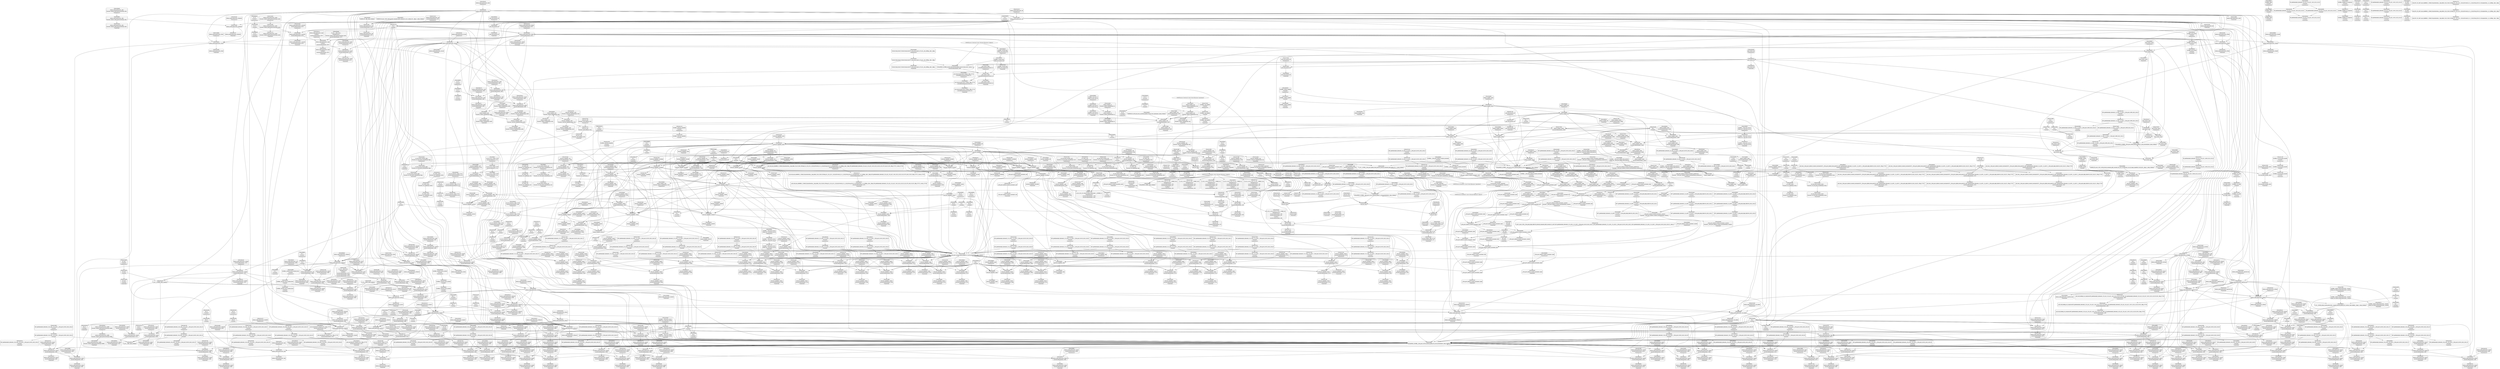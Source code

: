 digraph {
	CE0x43c8d50 [shape=record,shape=Mrecord,label="{CE0x43c8d50|selinux_inode_getsecurity:_sid12|security/selinux/hooks.c,3093|*SummSource*}"]
	CE0x43d2f30 [shape=record,shape=Mrecord,label="{CE0x43d2f30|selinux_inode_getsecurity:_tmp46|security/selinux/hooks.c,3097}"]
	CE0x4320a30 [shape=record,shape=Mrecord,label="{CE0x4320a30|i32_0|*Constant*|*SummSource*}"]
	CE0x4338560 [shape=record,shape=Mrecord,label="{CE0x4338560|i64*_getelementptr_inbounds_(_2_x_i64_,_2_x_i64_*___llvm_gcov_ctr131,_i64_0,_i64_1)|*Constant*}"]
	CE0x43a4510 [shape=record,shape=Mrecord,label="{CE0x43a4510|i64_0|*Constant*|*SummSource*}"]
	CE0x4407ce0 [shape=record,shape=Mrecord,label="{CE0x4407ce0|cred_has_capability:_avd|security/selinux/hooks.c, 1556}"]
	CE0x4407aa0 [shape=record,shape=Mrecord,label="{CE0x4407aa0|__llvm_gcov_indirect_counter_increment:_tmp|*SummSource*}"]
	CE0x436a180 [shape=record,shape=Mrecord,label="{CE0x436a180|selinux_inode_getsecurity:_context|security/selinux/hooks.c, 3072}"]
	CE0x442ced0 [shape=record,shape=Mrecord,label="{CE0x442ced0|GLOBAL:_cred_sid|*Constant*|*SummSink*}"]
	CE0x4378fa0 [shape=record,shape=Mrecord,label="{CE0x4378fa0|selinux_inode_getsecurity:_tmp1|*SummSource*}"]
	CE0x43b68f0 [shape=record,shape=Mrecord,label="{CE0x43b68f0|selinux_capable:_tmp4|security/selinux/hooks.c,2008|*SummSink*}"]
	CE0x44142c0 [shape=record,shape=Mrecord,label="{CE0x44142c0|i64*_getelementptr_inbounds_(_21_x_i64_,_21_x_i64_*___llvm_gcov_ctr143,_i64_0,_i64_19)|*Constant*|*SummSink*}"]
	CE0x4424170 [shape=record,shape=Mrecord,label="{CE0x4424170|avc_audit:_entry|*SummSink*}"]
	CE0x442bad0 [shape=record,shape=Mrecord,label="{CE0x442bad0|i64**_getelementptr_inbounds_(_3_x_i64*_,_3_x_i64*_*___llvm_gcda_edge_table144,_i64_0,_i64_2)|*Constant*|*SummSource*}"]
	CE0x43bdb60 [shape=record,shape=Mrecord,label="{CE0x43bdb60|selinux_inode_getsecurity:_tmp31|security/selinux/hooks.c,3089|*SummSource*}"]
	CE0x442f240 [shape=record,shape=Mrecord,label="{CE0x442f240|i8*_getelementptr_inbounds_(_40_x_i8_,_40_x_i8_*_.str49,_i32_0,_i32_0)|*Constant*|*SummSource*}"]
	CE0x4404a30 [shape=record,shape=Mrecord,label="{CE0x4404a30|avc_audit:_tclass|Function::avc_audit&Arg::tclass::|*SummSink*}"]
	CE0x432d8a0 [shape=record,shape=Mrecord,label="{CE0x432d8a0|get_current:_tmp1|*SummSink*}"]
	CE0x43bb580 [shape=record,shape=Mrecord,label="{CE0x43bb580|_call_void___llvm_gcov_indirect_counter_increment(i32*___llvm_gcov_global_state_pred145,_i64**_getelementptr_inbounds_(_3_x_i64*_,_3_x_i64*_*___llvm_gcda_edge_table144,_i64_0,_i64_2)),_!dbg_!27732|security/selinux/hooks.c,1570|*SummSource*}"]
	CE0x441f5c0 [shape=record,shape=Mrecord,label="{CE0x441f5c0|__llvm_gcov_indirect_counter_increment:_predecessor|Function::__llvm_gcov_indirect_counter_increment&Arg::predecessor::|*SummSource*}"]
	CE0x4404160 [shape=record,shape=Mrecord,label="{CE0x4404160|avc_audit:_ssid|Function::avc_audit&Arg::ssid::|*SummSource*}"]
	CE0x4400eb0 [shape=record,shape=Mrecord,label="{CE0x4400eb0|GLOBAL:___llvm_gcov_ctr143|Global_var:__llvm_gcov_ctr143}"]
	CE0x4424750 [shape=record,shape=Mrecord,label="{CE0x4424750|0:_i64*,_array:_GCR___llvm_gcda_edge_table144_internal_unnamed_addr_constant_3_x_i64*_i64*_getelementptr_inbounds_(_21_x_i64_,_21_x_i64_*___llvm_gcov_ctr143,_i64_0,_i64_1),_i64*_getelementptr_inbounds_(_21_x_i64_,_21_x_i64_*___llvm_gcov_ctr143,_i64_0,_i64_2),_i64*_getelementptr_inbounds_(_21_x_i64_,_21_x_i64_*___llvm_gcov_ctr143,_i64_0,_i64_3)_:_elem_0::}"]
	CE0x43b2880 [shape=record,shape=Mrecord,label="{CE0x43b2880|i64*_getelementptr_inbounds_(_2_x_i64_,_2_x_i64_*___llvm_gcov_ctr98,_i64_0,_i64_0)|*Constant*|*SummSink*}"]
	CE0x4313690 [shape=record,shape=Mrecord,label="{CE0x4313690|i64_2|*Constant*}"]
	CE0x434df70 [shape=record,shape=Mrecord,label="{CE0x434df70|VOIDTB_TE_array:_GCR_.str63_private_unnamed_addr_constant_8_x_i8_c_selinux_00_,_align_1:_elem_0:default:}"]
	CE0x439b900 [shape=record,shape=Mrecord,label="{CE0x439b900|_call_void_mcount()_#3|*SummSink*}"]
	CE0x4400380 [shape=record,shape=Mrecord,label="{CE0x4400380|cred_has_capability:_cmp|security/selinux/hooks.c,1580}"]
	CE0x4369230 [shape=record,shape=Mrecord,label="{CE0x4369230|selinux_inode_getsecurity:_context|security/selinux/hooks.c, 3072|*SummSink*}"]
	CE0x4394ed0 [shape=record,shape=Mrecord,label="{CE0x4394ed0|GLOBAL:_selinux_capable|*Constant*|*SummSink*}"]
	CE0x44073b0 [shape=record,shape=Mrecord,label="{CE0x44073b0|cred_has_capability:_sw.epilog|*SummSource*}"]
	CE0x43d4ad0 [shape=record,shape=Mrecord,label="{CE0x43d4ad0|selinux_inode_getsecurity:_tmp50|security/selinux/hooks.c,3098|*SummSink*}"]
	CE0x43372c0 [shape=record,shape=Mrecord,label="{CE0x43372c0|cred_sid:_entry|*SummSource*}"]
	CE0x4428d60 [shape=record,shape=Mrecord,label="{CE0x4428d60|_ret_void}"]
	CE0x44056e0 [shape=record,shape=Mrecord,label="{CE0x44056e0|avc_audit:_a|Function::avc_audit&Arg::a::}"]
	CE0x43b29d0 [shape=record,shape=Mrecord,label="{CE0x43b29d0|get_current:_bb|*SummSource*}"]
	CE0x44009d0 [shape=record,shape=Mrecord,label="{CE0x44009d0|cred_has_capability:_tobool|security/selinux/hooks.c,1582|*SummSink*}"]
	CE0x43a1310 [shape=record,shape=Mrecord,label="{CE0x43a1310|GLOBAL:_cred_has_capability|*Constant*|*SummSource*}"]
	CE0x4399df0 [shape=record,shape=Mrecord,label="{CE0x4399df0|selinux_inode_getsecurity:_tmp17|security/selinux/hooks.c,3087|*SummSource*}"]
	CE0x440fb50 [shape=record,shape=Mrecord,label="{CE0x440fb50|cred_has_capability:_tmp22|security/selinux/hooks.c,1582}"]
	CE0x43474c0 [shape=record,shape=Mrecord,label="{CE0x43474c0|i64*_getelementptr_inbounds_(_6_x_i64_,_6_x_i64_*___llvm_gcov_ctr142,_i64_0,_i64_4)|*Constant*|*SummSource*}"]
	CE0x4418e00 [shape=record,shape=Mrecord,label="{CE0x4418e00|cred_sid:_sid|security/selinux/hooks.c,197|*SummSource*}"]
	CE0x44051d0 [shape=record,shape=Mrecord,label="{CE0x44051d0|avc_audit:_avd|Function::avc_audit&Arg::avd::|*SummSink*}"]
	CE0x439abd0 [shape=record,shape=Mrecord,label="{CE0x439abd0|selinux_inode_getsecurity:_tmp36|security/selinux/hooks.c,3093|*SummSink*}"]
	CE0x434cc70 [shape=record,shape=Mrecord,label="{CE0x434cc70|selinux_inode_getsecurity:_frombool|*SummSink*}"]
	CE0x43d6c40 [shape=record,shape=Mrecord,label="{CE0x43d6c40|selinux_inode_getsecurity:_tmp52|security/selinux/hooks.c,3101|*SummSource*}"]
	CE0x44152e0 [shape=record,shape=Mrecord,label="{CE0x44152e0|i32_-22|*Constant*}"]
	CE0x4340e20 [shape=record,shape=Mrecord,label="{CE0x4340e20|selinux_inode_getsecurity:_if.then19|*SummSource*}"]
	CE0x43d98e0 [shape=record,shape=Mrecord,label="{CE0x43d98e0|i64*_getelementptr_inbounds_(_26_x_i64_,_26_x_i64_*___llvm_gcov_ctr242,_i64_0,_i64_24)|*Constant*|*SummSink*}"]
	CE0x43d0590 [shape=record,shape=Mrecord,label="{CE0x43d0590|i64*_getelementptr_inbounds_(_26_x_i64_,_26_x_i64_*___llvm_gcov_ctr242,_i64_0,_i64_19)|*Constant*|*SummSink*}"]
	CE0x434c110 [shape=record,shape=Mrecord,label="{CE0x434c110|cred_has_capability:_do.end6|*SummSource*}"]
	CE0x43273d0 [shape=record,shape=Mrecord,label="{CE0x43273d0|cred_has_capability:_type|security/selinux/hooks.c,1562|*SummSink*}"]
	CE0x44203c0 [shape=record,shape=Mrecord,label="{CE0x44203c0|cred_has_capability:_tmp9|security/selinux/hooks.c,1575|*SummSource*}"]
	CE0x43b51b0 [shape=record,shape=Mrecord,label="{CE0x43b51b0|cred_has_capability:_tmp12|security/selinux/hooks.c,1575|*SummSource*}"]
	CE0x4400860 [shape=record,shape=Mrecord,label="{CE0x4400860|cred_has_capability:_tmp18|security/selinux/hooks.c,1580}"]
	CE0x43956b0 [shape=record,shape=Mrecord,label="{CE0x43956b0|selinux_capable:_cred|Function::selinux_capable&Arg::cred::|*SummSource*}"]
	CE0x43cebf0 [shape=record,shape=Mrecord,label="{CE0x43cebf0|selinux_inode_getsecurity:_tobool18|security/selinux/hooks.c,3097|*SummSource*}"]
	CE0x43cf110 [shape=record,shape=Mrecord,label="{CE0x43cf110|selinux_inode_getsecurity:_tmp40|security/selinux/hooks.c,3094}"]
	CE0x4364310 [shape=record,shape=Mrecord,label="{CE0x4364310|get_current:_tmp|*SummSource*}"]
	CE0x441bdb0 [shape=record,shape=Mrecord,label="{CE0x441bdb0|cred_has_capability:_call7|security/selinux/hooks.c,1579|*SummSource*}"]
	CE0x43b7680 [shape=record,shape=Mrecord,label="{CE0x43b7680|get_current:_tmp2|*SummSink*}"]
	CE0x439de00 [shape=record,shape=Mrecord,label="{CE0x439de00|i32_78|*Constant*}"]
	CE0x43a3df0 [shape=record,shape=Mrecord,label="{CE0x43a3df0|selinux_inode_getsecurity:_tmp11|security/selinux/hooks.c,3087}"]
	CE0x43a5380 [shape=record,shape=Mrecord,label="{CE0x43a5380|selinux_capable:_ns|Function::selinux_capable&Arg::ns::}"]
	CE0x441be90 [shape=record,shape=Mrecord,label="{CE0x441be90|cred_has_capability:_call7|security/selinux/hooks.c,1579|*SummSink*}"]
	CE0x43995c0 [shape=record,shape=Mrecord,label="{CE0x43995c0|i64_7|*Constant*}"]
	CE0x4379420 [shape=record,shape=Mrecord,label="{CE0x4379420|GLOBAL:_cap_capable|*Constant*|*SummSource*}"]
	CE0x43cf830 [shape=record,shape=Mrecord,label="{CE0x43cf830|selinux_inode_getsecurity:_tmp41|security/selinux/hooks.c,3094|*SummSource*}"]
	CE0x4313620 [shape=record,shape=Mrecord,label="{CE0x4313620|i64*_getelementptr_inbounds_(_26_x_i64_,_26_x_i64_*___llvm_gcov_ctr242,_i64_0,_i64_3)|*Constant*|*SummSink*}"]
	CE0x4338b10 [shape=record,shape=Mrecord,label="{CE0x4338b10|cred_has_capability:_tmp5|security/selinux/hooks.c,1570|*SummSource*}"]
	CE0x4404220 [shape=record,shape=Mrecord,label="{CE0x4404220|avc_audit:_ssid|Function::avc_audit&Arg::ssid::|*SummSink*}"]
	CE0x439b440 [shape=record,shape=Mrecord,label="{CE0x439b440|selinux_inode_getsecurity:_tmp19|security/selinux/hooks.c,3087|*SummSink*}"]
	CE0x440ddc0 [shape=record,shape=Mrecord,label="{CE0x440ddc0|cred_has_capability:_tmp1|*SummSink*}"]
	CE0x43f2140 [shape=record,shape=Mrecord,label="{CE0x43f2140|cred_has_capability:_tmp4|security/selinux/hooks.c,1570|*SummSink*}"]
	CE0x441a9e0 [shape=record,shape=Mrecord,label="{CE0x441a9e0|cred_has_capability:_tmp17|security/selinux/hooks.c,1576}"]
	CE0x43d35f0 [shape=record,shape=Mrecord,label="{CE0x43d35f0|selinux_inode_getsecurity:_tmp47|security/selinux/hooks.c,3097}"]
	CE0x43b83b0 [shape=record,shape=Mrecord,label="{CE0x43b83b0|selinux_capable:_tmp2|security/selinux/hooks.c,2008|*SummSource*}"]
	CE0x4404870 [shape=record,shape=Mrecord,label="{CE0x4404870|avc_audit:_tclass|Function::avc_audit&Arg::tclass::|*SummSource*}"]
	CE0x432a8e0 [shape=record,shape=Mrecord,label="{CE0x432a8e0|_call_void___llvm_gcov_indirect_counter_increment(i32*___llvm_gcov_global_state_pred145,_i64**_getelementptr_inbounds_(_3_x_i64*_,_3_x_i64*_*___llvm_gcda_edge_table144,_i64_0,_i64_1)),_!dbg_!27728|security/selinux/hooks.c,1567}"]
	CE0x43a0570 [shape=record,shape=Mrecord,label="{CE0x43a0570|selinux_inode_getsecurity:_tobool2|security/selinux/hooks.c,3087|*SummSource*}"]
	CE0x434e3f0 [shape=record,shape=Mrecord,label="{CE0x434e3f0|selinux_inode_getsecurity:_tobool|security/selinux/hooks.c,3075|*SummSink*}"]
	CE0x431b130 [shape=record,shape=Mrecord,label="{CE0x431b130|selinux_inode_getsecurity:_bb|*SummSource*}"]
	CE0x43d0910 [shape=record,shape=Mrecord,label="{CE0x43d0910|selinux_inode_getsecurity:_call13|security/selinux/hooks.c,3093|*SummSource*}"]
	CE0x44190f0 [shape=record,shape=Mrecord,label="{CE0x44190f0|cred_has_capability:_do.body}"]
	CE0x44170e0 [shape=record,shape=Mrecord,label="{CE0x44170e0|cred_sid:_bb}"]
	CE0x441f800 [shape=record,shape=Mrecord,label="{CE0x441f800|__llvm_gcov_indirect_counter_increment:_counters|Function::__llvm_gcov_indirect_counter_increment&Arg::counters::}"]
	CE0x43aa0d0 [shape=record,shape=Mrecord,label="{CE0x43aa0d0|selinux_inode_getsecurity:_tmp21|security/selinux/hooks.c,3087|*SummSink*}"]
	CE0x439e9a0 [shape=record,shape=Mrecord,label="{CE0x439e9a0|i32_33|*Constant*|*SummSource*}"]
	CE0x43a45f0 [shape=record,shape=Mrecord,label="{CE0x43a45f0|i64_0|*Constant*|*SummSink*}"]
	CE0x43a3a90 [shape=record,shape=Mrecord,label="{CE0x43a3a90|selinux_inode_getsecurity:_tmp11|security/selinux/hooks.c,3087|*SummSink*}"]
	CE0x439e310 [shape=record,shape=Mrecord,label="{CE0x439e310|selinux_inode_getsecurity:_cred|security/selinux/hooks.c,3087|*SummSink*}"]
	CE0x436b930 [shape=record,shape=Mrecord,label="{CE0x436b930|selinux_inode_getsecurity:_tmp12|security/selinux/hooks.c,3087|*SummSource*}"]
	CE0x439cc60 [shape=record,shape=Mrecord,label="{CE0x439cc60|selinux_inode_getsecurity:_call7|security/selinux/hooks.c,3087|*SummSink*}"]
	CE0x43d8550 [shape=record,shape=Mrecord,label="{CE0x43d8550|selinux_inode_getsecurity:_tmp54|security/selinux/hooks.c,3101|*SummSink*}"]
	CE0x439aaf0 [shape=record,shape=Mrecord,label="{CE0x439aaf0|i64*_getelementptr_inbounds_(_26_x_i64_,_26_x_i64_*___llvm_gcov_ctr242,_i64_0,_i64_16)|*Constant*|*SummSink*}"]
	CE0x4374c40 [shape=record,shape=Mrecord,label="{CE0x4374c40|i64_1|*Constant*|*SummSource*}"]
	CE0x439d640 [shape=record,shape=Mrecord,label="{CE0x439d640|get_current:_entry|*SummSource*}"]
	CE0x439f160 [shape=record,shape=Mrecord,label="{CE0x439f160|selinux_capable:_audit|Function::selinux_capable&Arg::audit::}"]
	CE0x441f6d0 [shape=record,shape=Mrecord,label="{CE0x441f6d0|__llvm_gcov_indirect_counter_increment:_predecessor|Function::__llvm_gcov_indirect_counter_increment&Arg::predecessor::|*SummSink*}"]
	CE0x43d0070 [shape=record,shape=Mrecord,label="{CE0x43d0070|i64*_getelementptr_inbounds_(_26_x_i64_,_26_x_i64_*___llvm_gcov_ctr242,_i64_0,_i64_19)|*Constant*}"]
	CE0x4411ce0 [shape=record,shape=Mrecord,label="{CE0x4411ce0|cred_has_capability:_tmp27|security/selinux/hooks.c,1583}"]
	CE0x4343cc0 [shape=record,shape=Mrecord,label="{CE0x4343cc0|selinux_inode_getsecurity:_land.lhs.true|*SummSink*}"]
	CE0x43d9110 [shape=record,shape=Mrecord,label="{CE0x43d9110|GLOBAL:_kfree|*Constant*|*SummSink*}"]
	CE0x43dbb90 [shape=record,shape=Mrecord,label="{CE0x43dbb90|selinux_inode_getsecurity:_tmp58|security/selinux/hooks.c,3104|*SummSink*}"]
	CE0x4404da0 [shape=record,shape=Mrecord,label="{CE0x4404da0|avc_audit:_requested|Function::avc_audit&Arg::requested::|*SummSink*}"]
	CE0x4313d90 [shape=record,shape=Mrecord,label="{CE0x4313d90|selinux_inode_getsecurity:_tmp4|security/selinux/hooks.c,3075|*SummSink*}"]
	CE0x44133e0 [shape=record,shape=Mrecord,label="{CE0x44133e0|cred_has_capability:_tmp29|security/selinux/hooks.c,1584|*SummSource*}"]
	CE0x43d2980 [shape=record,shape=Mrecord,label="{CE0x43d2980|selinux_inode_getsecurity:_tmp45|security/selinux/hooks.c,3097}"]
	CE0x4353e50 [shape=record,shape=Mrecord,label="{CE0x4353e50|cred_has_capability:_if.then}"]
	CE0x4327060 [shape=record,shape=Mrecord,label="{CE0x4327060|cred_sid:_tmp3|*SummSource*}"]
	CE0x4321250 [shape=record,shape=Mrecord,label="{CE0x4321250|selinux_inode_getsecurity:_tmp28|security/selinux/hooks.c,3089|*SummSource*}"]
	CE0x43bf4b0 [shape=record,shape=Mrecord,label="{CE0x43bf4b0|selinux_inode_getsecurity:_tmp35|security/selinux/hooks.c,3093|*SummSource*}"]
	CE0x4396f40 [shape=record,shape=Mrecord,label="{CE0x4396f40|selinux_inode_getsecurity:_tobool9|security/selinux/hooks.c,3089|*SummSink*}"]
	CE0x4366020 [shape=record,shape=Mrecord,label="{CE0x4366020|_call_void_mcount()_#3|*SummSource*}"]
	CE0x4365f20 [shape=record,shape=Mrecord,label="{CE0x4365f20|_call_void_mcount()_#3}"]
	CE0x43d1b10 [shape=record,shape=Mrecord,label="{CE0x43d1b10|selinux_inode_getsecurity:_tobool15|security/selinux/hooks.c,3094|*SummSource*}"]
	CE0x43da730 [shape=record,shape=Mrecord,label="{CE0x43da730|i32_-95|*Constant*}"]
	CE0x4364ae0 [shape=record,shape=Mrecord,label="{CE0x4364ae0|cred_has_capability:_bb}"]
	CE0x43b6280 [shape=record,shape=Mrecord,label="{CE0x43b6280|i64*_getelementptr_inbounds_(_21_x_i64_,_21_x_i64_*___llvm_gcov_ctr143,_i64_0,_i64_11)|*Constant*}"]
	CE0x441c820 [shape=record,shape=Mrecord,label="{CE0x441c820|avc_has_perm_noaudit:_ssid|Function::avc_has_perm_noaudit&Arg::ssid::}"]
	CE0x43967e0 [shape=record,shape=Mrecord,label="{CE0x43967e0|selinux_capable:_retval.0}"]
	CE0x43ca040 [shape=record,shape=Mrecord,label="{CE0x43ca040|selinux_inode_getsecurity:_tmp38|security/selinux/hooks.c,3094|*SummSink*}"]
	CE0x43c8b20 [shape=record,shape=Mrecord,label="{CE0x43c8b20|selinux_inode_getsecurity:_tobool15|security/selinux/hooks.c,3094|*SummSink*}"]
	CE0x43ec870 [shape=record,shape=Mrecord,label="{CE0x43ec870|selinux_capable:_tmp11|security/selinux/hooks.c,2012|*SummSource*}"]
	CE0x442cf90 [shape=record,shape=Mrecord,label="{CE0x442cf90|cred_has_capability:_and|security/selinux/hooks.c,1559|*SummSource*}"]
	CE0x43472c0 [shape=record,shape=Mrecord,label="{CE0x43472c0|i64*_getelementptr_inbounds_(_6_x_i64_,_6_x_i64_*___llvm_gcov_ctr142,_i64_0,_i64_4)|*Constant*|*SummSink*}"]
	CE0x439d010 [shape=record,shape=Mrecord,label="{CE0x439d010|GLOBAL:_get_current|*Constant*}"]
	CE0x441c560 [shape=record,shape=Mrecord,label="{CE0x441c560|avc_has_perm_noaudit:_entry|*SummSource*}"]
	CE0x434cce0 [shape=record,shape=Mrecord,label="{CE0x434cce0|selinux_inode_getsecurity:_frombool|*SummSource*}"]
	CE0x4393a70 [shape=record,shape=Mrecord,label="{CE0x4393a70|selinux_inode_getsecurity:_tmp2|*LoadInst*|security/selinux/hooks.c,3073|*SummSource*}"]
	CE0x434e9b0 [shape=record,shape=Mrecord,label="{CE0x434e9b0|COLLAPSED:_CMRE:_elem_0:default:}"]
	CE0x4420ed0 [shape=record,shape=Mrecord,label="{CE0x4420ed0|cred_has_capability:_return|*SummSource*}"]
	CE0x43d4590 [shape=record,shape=Mrecord,label="{CE0x43d4590|i64*_getelementptr_inbounds_(_26_x_i64_,_26_x_i64_*___llvm_gcov_ctr242,_i64_0,_i64_22)|*Constant*}"]
	CE0x43425c0 [shape=record,shape=Mrecord,label="{CE0x43425c0|selinux_inode_getsecurity:_if.then5|*SummSource*}"]
	CE0x43f0940 [shape=record,shape=Mrecord,label="{CE0x43f0940|i32_31|*Constant*}"]
	CE0x434da30 [shape=record,shape=Mrecord,label="{CE0x434da30|cred_has_capability:_tmp}"]
	CE0x436b690 [shape=record,shape=Mrecord,label="{CE0x436b690|i64_5|*Constant*|*SummSource*}"]
	CE0x43d3340 [shape=record,shape=Mrecord,label="{CE0x43d3340|selinux_inode_getsecurity:_tmp46|security/selinux/hooks.c,3097|*SummSink*}"]
	CE0x439d1d0 [shape=record,shape=Mrecord,label="{CE0x439d1d0|GLOBAL:_get_current|*Constant*|*SummSource*}"]
	CE0x4374930 [shape=record,shape=Mrecord,label="{CE0x4374930|_call_void_mcount()_#3|*SummSource*}"]
	CE0x44280c0 [shape=record,shape=Mrecord,label="{CE0x44280c0|i64*_getelementptr_inbounds_(_21_x_i64_,_21_x_i64_*___llvm_gcov_ctr143,_i64_0,_i64_9)|*Constant*|*SummSource*}"]
	CE0x43d8160 [shape=record,shape=Mrecord,label="{CE0x43d8160|_call_void_kfree(i8*_%tmp54)_#10,_!dbg_!27776|security/selinux/hooks.c,3101|*SummSink*}"]
	CE0x43cf670 [shape=record,shape=Mrecord,label="{CE0x43cf670|selinux_inode_getsecurity:_tmp41|security/selinux/hooks.c,3094}"]
	CE0x4409870 [shape=record,shape=Mrecord,label="{CE0x4409870|i64*_null|*Constant*}"]
	CE0x4368600 [shape=record,shape=Mrecord,label="{CE0x4368600|__llvm_gcov_indirect_counter_increment:_tmp3|*SummSource*}"]
	CE0x441ade0 [shape=record,shape=Mrecord,label="{CE0x441ade0|cred_has_capability:_tmp17|security/selinux/hooks.c,1576|*SummSource*}"]
	CE0x43a84d0 [shape=record,shape=Mrecord,label="{CE0x43a84d0|i8*_getelementptr_inbounds_(_25_x_i8_,_25_x_i8_*_.str3,_i32_0,_i32_0)|*Constant*|*SummSource*}"]
	CE0x4319ae0 [shape=record,shape=Mrecord,label="{CE0x4319ae0|selinux_inode_getsecurity:_do.body|*SummSource*}"]
	CE0x43aab60 [shape=record,shape=Mrecord,label="{CE0x43aab60|i1_true|*Constant*}"]
	CE0x43a9ba0 [shape=record,shape=Mrecord,label="{CE0x43a9ba0|selinux_inode_getsecurity:_tmp25|security/selinux/hooks.c,3087|*SummSource*}"]
	CE0x440f3d0 [shape=record,shape=Mrecord,label="{CE0x440f3d0|i64_16|*Constant*|*SummSink*}"]
	CE0x43d0600 [shape=record,shape=Mrecord,label="{CE0x43d0600|selinux_inode_getsecurity:_tmp42|security/selinux/hooks.c,3095|*SummSink*}"]
	CE0x43741e0 [shape=record,shape=Mrecord,label="{CE0x43741e0|0:_i8,_8:_i32,_24:_%struct.selinux_audit_data*,_:_SCMRE_0,1_|*MultipleSource*|security/selinux/hooks.c, 1555|security/selinux/hooks.c,1562}"]
	CE0x4410df0 [shape=record,shape=Mrecord,label="{CE0x4410df0|cred_has_capability:_tmp25|security/selinux/hooks.c,1582|*SummSink*}"]
	CE0x436a2e0 [shape=record,shape=Mrecord,label="{CE0x436a2e0|selinux_inode_getsecurity:_context|security/selinux/hooks.c, 3072|*SummSource*}"]
	CE0x43ab670 [shape=record,shape=Mrecord,label="{CE0x43ab670|selinux_inode_getsecurity:_tmp23|security/selinux/hooks.c,3087|*SummSink*}"]
	CE0x44143a0 [shape=record,shape=Mrecord,label="{CE0x44143a0|cred_has_capability:_tmp31|security/selinux/hooks.c,1585|*SummSink*}"]
	CE0x43aca60 [shape=record,shape=Mrecord,label="{CE0x43aca60|_call_void_lockdep_rcu_suspicious(i8*_getelementptr_inbounds_(_25_x_i8_,_25_x_i8_*_.str3,_i32_0,_i32_0),_i32_3087,_i8*_getelementptr_inbounds_(_45_x_i8_,_45_x_i8_*_.str12,_i32_0,_i32_0))_#10,_!dbg_!27740|security/selinux/hooks.c,3087}"]
	CE0x4420a90 [shape=record,shape=Mrecord,label="{CE0x4420a90|cred_has_capability:_do.end|*SummSink*}"]
	CE0x4319cc0 [shape=record,shape=Mrecord,label="{CE0x4319cc0|selinux_inode_getsecurity:_do.body}"]
	CE0x43198d0 [shape=record,shape=Mrecord,label="{CE0x43198d0|selinux_inode_getsecurity:_entry|*SummSink*}"]
	CE0x433bbf0 [shape=record,shape=Mrecord,label="{CE0x433bbf0|cred_sid:_tmp}"]
	CE0x43ba210 [shape=record,shape=Mrecord,label="{CE0x43ba210|cred_sid:_tmp1}"]
	CE0x43385d0 [shape=record,shape=Mrecord,label="{CE0x43385d0|i64*_getelementptr_inbounds_(_2_x_i64_,_2_x_i64_*___llvm_gcov_ctr131,_i64_0,_i64_1)|*Constant*|*SummSource*}"]
	CE0x4419230 [shape=record,shape=Mrecord,label="{CE0x4419230|cred_has_capability:_do.body|*SummSource*}"]
	CE0x43f0050 [shape=record,shape=Mrecord,label="{CE0x43f0050|i64*_getelementptr_inbounds_(_21_x_i64_,_21_x_i64_*___llvm_gcov_ctr143,_i64_0,_i64_6)|*Constant*}"]
	CE0x43bd600 [shape=record,shape=Mrecord,label="{CE0x43bd600|selinux_inode_getsecurity:_tmp30|security/selinux/hooks.c,3089|*SummSource*}"]
	CE0x43ac490 [shape=record,shape=Mrecord,label="{CE0x43ac490|i8_1|*Constant*|*SummSource*}"]
	CE0x4355ff0 [shape=record,shape=Mrecord,label="{CE0x4355ff0|selinux_capable:_tmp8|security/selinux/hooks.c,2011|*SummSource*}"]
	CE0x44194e0 [shape=record,shape=Mrecord,label="{CE0x44194e0|cred_has_capability:_tmp14|security/selinux/hooks.c,1575|*SummSink*}"]
	CE0x43bd780 [shape=record,shape=Mrecord,label="{CE0x43bd780|selinux_inode_getsecurity:_tmp30|security/selinux/hooks.c,3089|*SummSink*}"]
	CE0x43bf520 [shape=record,shape=Mrecord,label="{CE0x43bf520|i32_3|*Constant*}"]
	CE0x44163a0 [shape=record,shape=Mrecord,label="{CE0x44163a0|i64*_getelementptr_inbounds_(_21_x_i64_,_21_x_i64_*___llvm_gcov_ctr143,_i64_0,_i64_20)|*Constant*|*SummSource*}"]
	CE0x4356b00 [shape=record,shape=Mrecord,label="{CE0x4356b00|selinux_inode_getsecurity:_land.lhs.true4|*SummSink*}"]
	CE0x434eb50 [shape=record,shape=Mrecord,label="{CE0x434eb50|VOIDTB_TE:_GCE_init_user_ns_external_global_%struct.user_namespace:_elem_0:default:}"]
	CE0x43a8840 [shape=record,shape=Mrecord,label="{CE0x43a8840|GLOBAL:_lockdep_rcu_suspicious|*Constant*|*SummSource*}"]
	CE0x4335d90 [shape=record,shape=Mrecord,label="{CE0x4335d90|cred_has_capability:_return}"]
	CE0x4314400 [shape=record,shape=Mrecord,label="{CE0x4314400|i8*_null|*Constant*|*SummSink*}"]
	CE0x4348ca0 [shape=record,shape=Mrecord,label="{CE0x4348ca0|selinux_capable:_tmp6|security/selinux/hooks.c,2009|*SummSink*}"]
	CE0x43b8ab0 [shape=record,shape=Mrecord,label="{CE0x43b8ab0|selinux_capable:_bb|*SummSource*}"]
	CE0x43a67e0 [shape=record,shape=Mrecord,label="{CE0x43a67e0|i64*_getelementptr_inbounds_(_26_x_i64_,_26_x_i64_*___llvm_gcov_ctr242,_i64_0,_i64_4)|*Constant*|*SummSink*}"]
	CE0x4399f00 [shape=record,shape=Mrecord,label="{CE0x4399f00|selinux_inode_getsecurity:_tmp17|security/selinux/hooks.c,3087|*SummSink*}"]
	CE0x43b82d0 [shape=record,shape=Mrecord,label="{CE0x43b82d0|selinux_capable:_tmp2|security/selinux/hooks.c,2008}"]
	CE0x440e200 [shape=record,shape=Mrecord,label="{CE0x440e200|cred_has_capability:_tmp8|security/selinux/hooks.c,1575|*SummSource*}"]
	CE0x4405810 [shape=record,shape=Mrecord,label="{CE0x4405810|avc_audit:_a|Function::avc_audit&Arg::a::|*SummSource*}"]
	CE0x4417070 [shape=record,shape=Mrecord,label="{CE0x4417070|i64*_getelementptr_inbounds_(_2_x_i64_,_2_x_i64_*___llvm_gcov_ctr131,_i64_0,_i64_0)|*Constant*|*SummSink*}"]
	CE0x439eb40 [shape=record,shape=Mrecord,label="{CE0x439eb40|i32_33|*Constant*|*SummSink*}"]
	CE0x442e060 [shape=record,shape=Mrecord,label="{CE0x442e060|cred_has_capability:_tmp7|security/selinux/hooks.c,1574|*SummSource*}"]
	CE0x4373aa0 [shape=record,shape=Mrecord,label="{CE0x4373aa0|get_current:_tmp4|./arch/x86/include/asm/current.h,14}"]
	CE0x5680c60 [shape=record,shape=Mrecord,label="{CE0x5680c60|selinux_inode_getsecurity:_if.then10|*SummSink*}"]
	CE0x439f700 [shape=record,shape=Mrecord,label="{CE0x439f700|_ret_i32_%retval.0,_!dbg_!27725|security/selinux/hooks.c,2012|*SummSink*}"]
	CE0x43b75a0 [shape=record,shape=Mrecord,label="{CE0x43b75a0|get_current:_tmp2}"]
	CE0x4405b00 [shape=record,shape=Mrecord,label="{CE0x4405b00|_ret_i32_%retval.0,_!dbg_!27732|security/selinux/include/avc.h,142}"]
	CE0x4398b90 [shape=record,shape=Mrecord,label="{CE0x4398b90|i64*_getelementptr_inbounds_(_26_x_i64_,_26_x_i64_*___llvm_gcov_ctr242,_i64_0,_i64_9)|*Constant*|*SummSink*}"]
	CE0x43bbda0 [shape=record,shape=Mrecord,label="{CE0x43bbda0|i64_1|*Constant*}"]
	CE0x4407b60 [shape=record,shape=Mrecord,label="{CE0x4407b60|cred_has_capability:_ad|security/selinux/hooks.c, 1555|*SummSource*}"]
	CE0x43764a0 [shape=record,shape=Mrecord,label="{CE0x43764a0|selinux_inode_getsecurity:_alloc|Function::selinux_inode_getsecurity&Arg::alloc::|*SummSink*}"]
	CE0x43cfcf0 [shape=record,shape=Mrecord,label="{CE0x43cfcf0|selinux_inode_getsecurity:_tmp42|security/selinux/hooks.c,3095}"]
	CE0x4364a20 [shape=record,shape=Mrecord,label="{CE0x4364a20|get_current:_tmp}"]
	CE0x4325ab0 [shape=record,shape=Mrecord,label="{CE0x4325ab0|get_current:_tmp1}"]
	CE0x44211e0 [shape=record,shape=Mrecord,label="{CE0x44211e0|i64*_getelementptr_inbounds_(_21_x_i64_,_21_x_i64_*___llvm_gcov_ctr143,_i64_0,_i64_7)|*Constant*|*SummSource*}"]
	CE0x44080a0 [shape=record,shape=Mrecord,label="{CE0x44080a0|__llvm_gcov_indirect_counter_increment:_tmp1|*SummSource*}"]
	CE0x4345d30 [shape=record,shape=Mrecord,label="{CE0x4345d30|selinux_inode_getsecurity:_tmp6|security/selinux/hooks.c,3075|*SummSource*}"]
	CE0x4400060 [shape=record,shape=Mrecord,label="{CE0x4400060|cred_has_capability:_cmp|security/selinux/hooks.c,1580|*SummSource*}"]
	CE0x4404760 [shape=record,shape=Mrecord,label="{CE0x4404760|avc_audit:_tclass|Function::avc_audit&Arg::tclass::}"]
	CE0x4407e60 [shape=record,shape=Mrecord,label="{CE0x4407e60|cred_has_capability:_avd|security/selinux/hooks.c, 1556|*SummSource*}"]
	CE0x439c180 [shape=record,shape=Mrecord,label="{CE0x439c180|selinux_capable:_tmp3|security/selinux/hooks.c,2008}"]
	CE0x442a250 [shape=record,shape=Mrecord,label="{CE0x442a250|i64*_getelementptr_inbounds_(_21_x_i64_,_21_x_i64_*___llvm_gcov_ctr143,_i64_0,_i64_4)|*Constant*|*SummSource*}"]
	CE0x4368ec0 [shape=record,shape=Mrecord,label="{CE0x4368ec0|i32_5|*Constant*|*SummSink*}"]
	CE0x432df20 [shape=record,shape=Mrecord,label="{CE0x432df20|i64*_getelementptr_inbounds_(_2_x_i64_,_2_x_i64_*___llvm_gcov_ctr98,_i64_0,_i64_1)|*Constant*}"]
	CE0x433fe00 [shape=record,shape=Mrecord,label="{CE0x433fe00|get_current:_tmp3|*SummSink*}"]
	CE0x4320cb0 [shape=record,shape=Mrecord,label="{CE0x4320cb0|selinux_inode_getsecurity:_i_security|security/selinux/hooks.c,3073|*SummSource*}"]
	CE0x43397b0 [shape=record,shape=Mrecord,label="{CE0x43397b0|GLOBAL:___llvm_gcov_ctr142|Global_var:__llvm_gcov_ctr142}"]
	CE0x43964d0 [shape=record,shape=Mrecord,label="{CE0x43964d0|_ret_i32_%retval.0,_!dbg_!27765|security/selinux/hooks.c,1586|*SummSource*}"]
	CE0x43d3d10 [shape=record,shape=Mrecord,label="{CE0x43d3d10|selinux_inode_getsecurity:_tmp48|security/selinux/hooks.c,3097|*SummSource*}"]
	CE0x434daa0 [shape=record,shape=Mrecord,label="{CE0x434daa0|COLLAPSED:_GCMRE___llvm_gcov_ctr143_internal_global_21_x_i64_zeroinitializer:_elem_0:default:}"]
	CE0x43cd2d0 [shape=record,shape=Mrecord,label="{CE0x43cd2d0|selinux_inode_getsecurity:_call11|security/selinux/hooks.c,3090|*SummSink*}"]
	CE0x43a1000 [shape=record,shape=Mrecord,label="{CE0x43a1000|selinux_capable:_call1|security/selinux/hooks.c,2011|*SummSource*}"]
	CE0x43387b0 [shape=record,shape=Mrecord,label="{CE0x43387b0|cred_has_capability:_tmp5|security/selinux/hooks.c,1570|*SummSink*}"]
	CE0x43cc660 [shape=record,shape=Mrecord,label="{CE0x43cc660|i32_1575|*Constant*}"]
	CE0x4412fe0 [shape=record,shape=Mrecord,label="{CE0x4412fe0|cred_has_capability:_tmp29|security/selinux/hooks.c,1584}"]
	CE0x43ab220 [shape=record,shape=Mrecord,label="{CE0x43ab220|selinux_inode_getsecurity:_tmp23|security/selinux/hooks.c,3087}"]
	CE0x439b890 [shape=record,shape=Mrecord,label="{CE0x439b890|selinux_inode_getsecurity:_tmp20|security/selinux/hooks.c,3087|*SummSink*}"]
	CE0x43f0ae0 [shape=record,shape=Mrecord,label="{CE0x43f0ae0|i32_31|*Constant*|*SummSource*}"]
	CE0x43359b0 [shape=record,shape=Mrecord,label="{CE0x43359b0|cred_has_capability:_ad|security/selinux/hooks.c, 1555|*SummSink*}"]
	CE0x4326240 [shape=record,shape=Mrecord,label="{CE0x4326240|cred_sid:_tmp2|*SummSink*}"]
	CE0x43d20c0 [shape=record,shape=Mrecord,label="{CE0x43d20c0|i64_21|*Constant*|*SummSink*}"]
	CE0x44182e0 [shape=record,shape=Mrecord,label="{CE0x44182e0|_ret_i32_%tmp6,_!dbg_!27716|security/selinux/hooks.c,197|*SummSource*}"]
	CE0x43d2b60 [shape=record,shape=Mrecord,label="{CE0x43d2b60|selinux_inode_getsecurity:_tmp45|security/selinux/hooks.c,3097|*SummSink*}"]
	CE0x436b1d0 [shape=record,shape=Mrecord,label="{CE0x436b1d0|i64_6|*Constant*}"]
	CE0x4404b00 [shape=record,shape=Mrecord,label="{CE0x4404b00|avc_audit:_requested|Function::avc_audit&Arg::requested::}"]
	CE0x4419bb0 [shape=record,shape=Mrecord,label="{CE0x4419bb0|cred_has_capability:_tmp15|security/selinux/hooks.c,1575|*SummSink*}"]
	CE0x4326fc0 [shape=record,shape=Mrecord,label="{CE0x4326fc0|cred_sid:_tmp3}"]
	CE0x4397820 [shape=record,shape=Mrecord,label="{CE0x4397820|i64_13|*Constant*}"]
	CE0x436c5c0 [shape=record,shape=Mrecord,label="{CE0x436c5c0|selinux_inode_getsecurity:_tmp14|security/selinux/hooks.c,3087|*SummSource*}"]
	CE0x4404f80 [shape=record,shape=Mrecord,label="{CE0x4404f80|avc_audit:_avd|Function::avc_audit&Arg::avd::}"]
	CE0x4412b30 [shape=record,shape=Mrecord,label="{CE0x4412b30|i64*_getelementptr_inbounds_(_21_x_i64_,_21_x_i64_*___llvm_gcov_ctr143,_i64_0,_i64_18)|*Constant*|*SummSource*}"]
	CE0x43bb6c0 [shape=record,shape=Mrecord,label="{CE0x43bb6c0|_call_void___llvm_gcov_indirect_counter_increment(i32*___llvm_gcov_global_state_pred145,_i64**_getelementptr_inbounds_(_3_x_i64*_,_3_x_i64*_*___llvm_gcda_edge_table144,_i64_0,_i64_2)),_!dbg_!27732|security/selinux/hooks.c,1570|*SummSink*}"]
	CE0x4393db0 [shape=record,shape=Mrecord,label="{CE0x4393db0|selinux_inode_getsecurity:_tmp3|security/selinux/hooks.c,3073|*SummSource*}"]
	CE0x440b160 [shape=record,shape=Mrecord,label="{CE0x440b160|i64*_getelementptr_inbounds_(_21_x_i64_,_21_x_i64_*___llvm_gcov_ctr143,_i64_0,_i64_4)|*Constant*|*SummSink*}"]
	CE0x4336a30 [shape=record,shape=Mrecord,label="{CE0x4336a30|0:_i32,_4:_i32,_8:_i32,_12:_i32,_:_CMRE_4,8_|*MultipleSource*|security/selinux/hooks.c,196|security/selinux/hooks.c,197|*LoadInst*|security/selinux/hooks.c,196}"]
	CE0x43a17a0 [shape=record,shape=Mrecord,label="{CE0x43a17a0|GLOBAL:___llvm_gcov_indirect_counter_increment|*Constant*}"]
	CE0x4406fb0 [shape=record,shape=Mrecord,label="{CE0x4406fb0|cred_has_capability:_tmp6|security/selinux/hooks.c,1574}"]
	CE0x43cc4d0 [shape=record,shape=Mrecord,label="{CE0x43cc4d0|i64*_getelementptr_inbounds_(_21_x_i64_,_21_x_i64_*___llvm_gcov_ctr143,_i64_0,_i64_8)|*Constant*|*SummSink*}"]
	CE0x43ce4f0 [shape=record,shape=Mrecord,label="{CE0x43ce4f0|selinux_inode_getsecurity:_tmp44|security/selinux/hooks.c,3096|*SummSource*}"]
	CE0x4399a50 [shape=record,shape=Mrecord,label="{CE0x4399a50|i64_8|*Constant*}"]
	CE0x43ba130 [shape=record,shape=Mrecord,label="{CE0x43ba130|i64*_getelementptr_inbounds_(_2_x_i64_,_2_x_i64_*___llvm_gcov_ctr131,_i64_0,_i64_1)|*Constant*|*SummSink*}"]
	"CONST[source:2(external),value:0(static)][purpose:{operation}]"
	CE0x4429390 [shape=record,shape=Mrecord,label="{CE0x4429390|GLOBAL:___llvm_gcov_global_state_pred145|Global_var:__llvm_gcov_global_state_pred145|*SummSource*}"]
	CE0x4419780 [shape=record,shape=Mrecord,label="{CE0x4419780|cred_has_capability:_tmp15|security/selinux/hooks.c,1575|*SummSource*}"]
	CE0x4426cc0 [shape=record,shape=Mrecord,label="{CE0x4426cc0|i32_1575|*Constant*|*SummSink*}"]
	CE0x43ef610 [shape=record,shape=Mrecord,label="{CE0x43ef610|i32_5|*Constant*}"]
	CE0x4364200 [shape=record,shape=Mrecord,label="{CE0x4364200|cred_has_capability:_if.then9|*SummSource*}"]
	CE0x4413eb0 [shape=record,shape=Mrecord,label="{CE0x4413eb0|i64*_getelementptr_inbounds_(_21_x_i64_,_21_x_i64_*___llvm_gcov_ctr143,_i64_0,_i64_19)|*Constant*}"]
	CE0x432ee90 [shape=record,shape=Mrecord,label="{CE0x432ee90|selinux_inode_getsecurity:_tmp}"]
	CE0x434ce40 [shape=record,shape=Mrecord,label="{CE0x434ce40|0:_i8*,_:_SCMRE:_elem_0:default:}"]
	CE0x4397950 [shape=record,shape=Mrecord,label="{CE0x4397950|i64_13|*Constant*|*SummSource*}"]
	CE0x43f0260 [shape=record,shape=Mrecord,label="{CE0x43f0260|_call_void___llvm_gcov_indirect_counter_increment(i32*___llvm_gcov_global_state_pred145,_i64**_getelementptr_inbounds_(_3_x_i64*_,_3_x_i64*_*___llvm_gcda_edge_table144,_i64_0,_i64_0)),_!dbg_!27734|security/selinux/hooks.c,1574|*SummSink*}"]
	CE0x4393bd0 [shape=record,shape=Mrecord,label="{CE0x4393bd0|selinux_inode_getsecurity:_tobool|security/selinux/hooks.c,3075}"]
	CE0x439b820 [shape=record,shape=Mrecord,label="{CE0x439b820|selinux_inode_getsecurity:_tmp20|security/selinux/hooks.c,3087|*SummSource*}"]
	CE0x431a490 [shape=record,shape=Mrecord,label="{CE0x431a490|selinux_inode_getsecurity:_bb}"]
	CE0x4356060 [shape=record,shape=Mrecord,label="{CE0x4356060|selinux_capable:_tmp8|security/selinux/hooks.c,2011|*SummSink*}"]
	CE0x4336570 [shape=record,shape=Mrecord,label="{CE0x4336570|i64**_getelementptr_inbounds_(_3_x_i64*_,_3_x_i64*_*___llvm_gcda_edge_table144,_i64_0,_i64_1)|*Constant*}"]
	CE0x442d100 [shape=record,shape=Mrecord,label="{CE0x442d100|i32_1|*Constant*}"]
	CE0x4425130 [shape=record,shape=Mrecord,label="{CE0x4425130|i64**_getelementptr_inbounds_(_3_x_i64*_,_3_x_i64*_*___llvm_gcda_edge_table144,_i64_0,_i64_2)|*Constant*}"]
	CE0x4422c90 [shape=record,shape=Mrecord,label="{CE0x4422c90|__llvm_gcov_indirect_counter_increment:_entry}"]
	CE0x4319b90 [shape=record,shape=Mrecord,label="{CE0x4319b90|selinux_inode_getsecurity:_do.body|*SummSink*}"]
	CE0x4422520 [shape=record,shape=Mrecord,label="{CE0x4422520|_call_void_mcount()_#3|*SummSink*}"]
	CE0x433e560 [shape=record,shape=Mrecord,label="{CE0x433e560|i32_0|*Constant*|*SummSink*}"]
	CE0x441c4a0 [shape=record,shape=Mrecord,label="{CE0x441c4a0|avc_has_perm_noaudit:_entry}"]
	CE0x43a23a0 [shape=record,shape=Mrecord,label="{CE0x43a23a0|cred_has_capability:_entry|*SummSink*}"]
	CE0x44158f0 [shape=record,shape=Mrecord,label="{CE0x44158f0|cred_has_capability:_retval.0|*SummSource*}"]
	CE0x43a9a80 [shape=record,shape=Mrecord,label="{CE0x43a9a80|i64*_getelementptr_inbounds_(_26_x_i64_,_26_x_i64_*___llvm_gcov_ctr242,_i64_0,_i64_12)|*Constant*}"]
	CE0x43d0fc0 [shape=record,shape=Mrecord,label="{CE0x43d0fc0|GLOBAL:_security_sid_to_context|*Constant*|*SummSink*}"]
	CE0x43b64f0 [shape=record,shape=Mrecord,label="{CE0x43b64f0|i64*_getelementptr_inbounds_(_21_x_i64_,_21_x_i64_*___llvm_gcov_ctr143,_i64_0,_i64_11)|*Constant*|*SummSink*}"]
	CE0x43269b0 [shape=record,shape=Mrecord,label="{CE0x43269b0|i32_22|*Constant*}"]
	CE0x4411950 [shape=record,shape=Mrecord,label="{CE0x4411950|cred_has_capability:_tmp26|security/selinux/hooks.c,1583|*SummSink*}"]
	CE0x43a40e0 [shape=record,shape=Mrecord,label="{CE0x43a40e0|GLOBAL:___llvm_gcov_ctr242|Global_var:__llvm_gcov_ctr242|*SummSource*}"]
	CE0x432cf30 [shape=record,shape=Mrecord,label="{CE0x432cf30|selinux_inode_getsecurity:_if.then|*SummSource*}"]
	CE0x4325930 [shape=record,shape=Mrecord,label="{CE0x4325930|i64*_getelementptr_inbounds_(_21_x_i64_,_21_x_i64_*___llvm_gcov_ctr143,_i64_0,_i64_0)|*Constant*}"]
	CE0x43d71b0 [shape=record,shape=Mrecord,label="{CE0x43d71b0|selinux_inode_getsecurity:_tmp53|security/selinux/hooks.c,3101|*SummSink*}"]
	CE0x43d90a0 [shape=record,shape=Mrecord,label="{CE0x43d90a0|i64*_getelementptr_inbounds_(_26_x_i64_,_26_x_i64_*___llvm_gcov_ctr242,_i64_0,_i64_24)|*Constant*}"]
	CE0x4405060 [shape=record,shape=Mrecord,label="{CE0x4405060|avc_audit:_avd|Function::avc_audit&Arg::avd::|*SummSource*}"]
	CE0x4340a90 [shape=record,shape=Mrecord,label="{CE0x4340a90|selinux_inode_getsecurity:_if.end14|*SummSource*}"]
	CE0x4338e70 [shape=record,shape=Mrecord,label="{CE0x4338e70|selinux_capable:_if.then|*SummSink*}"]
	CE0x43288a0 [shape=record,shape=Mrecord,label="{CE0x43288a0|GLOBAL:_printk|*Constant*|*SummSource*}"]
	CE0x44243c0 [shape=record,shape=Mrecord,label="{CE0x44243c0|avc_audit:_ssid|Function::avc_audit&Arg::ssid::}"]
	CE0x43caa30 [shape=record,shape=Mrecord,label="{CE0x43caa30|i64_18|*Constant*|*SummSource*}"]
	CE0x4417220 [shape=record,shape=Mrecord,label="{CE0x4417220|cred_sid:_bb|*SummSource*}"]
	CE0x442f320 [shape=record,shape=Mrecord,label="{CE0x442f320|i8*_getelementptr_inbounds_(_40_x_i8_,_40_x_i8_*_.str49,_i32_0,_i32_0)|*Constant*|*SummSink*}"]
	CE0x43cc9f0 [shape=record,shape=Mrecord,label="{CE0x43cc9f0|0:_i32,_:_SCRE:_elem_0:default:}"]
	CE0x4320bb0 [shape=record,shape=Mrecord,label="{CE0x4320bb0|selinux_inode_getsecurity:_i_security|security/selinux/hooks.c,3073}"]
	CE0x438f3c0 [shape=record,shape=Mrecord,label="{CE0x438f3c0|selinux_capable:_tmp7|security/selinux/hooks.c,2009}"]
	CE0x440ce10 [shape=record,shape=Mrecord,label="{CE0x440ce10|cred_has_capability:_do.cond|*SummSource*}"]
	CE0x432dbc0 [shape=record,shape=Mrecord,label="{CE0x432dbc0|selinux_inode_getsecurity:_if.else|*SummSink*}"]
	CE0x43a0e90 [shape=record,shape=Mrecord,label="{CE0x43a0e90|selinux_capable:_call1|security/selinux/hooks.c,2011}"]
	CE0x442ae10 [shape=record,shape=Mrecord,label="{CE0x442ae10|cred_has_capability:_tmp4|security/selinux/hooks.c,1570}"]
	CE0x43c00d0 [shape=record,shape=Mrecord,label="{CE0x43c00d0|selinux_inode_getsecurity:_sid|security/selinux/hooks.c,3090|*SummSink*}"]
	CE0x440ed00 [shape=record,shape=Mrecord,label="{CE0x440ed00|cred_has_capability:_tobool|security/selinux/hooks.c,1582}"]
	CE0x4422880 [shape=record,shape=Mrecord,label="{CE0x4422880|__llvm_gcov_indirect_counter_increment:_bb|*SummSink*}"]
	CE0x432ddd0 [shape=record,shape=Mrecord,label="{CE0x432ddd0|selinux_inode_getsecurity:_do.end|*SummSink*}"]
	CE0x439caa0 [shape=record,shape=Mrecord,label="{CE0x439caa0|selinux_inode_getsecurity:_call7|security/selinux/hooks.c,3087|*SummSource*}"]
	CE0x43dae40 [shape=record,shape=Mrecord,label="{CE0x43dae40|selinux_inode_getsecurity:_retval.0|*SummSource*}"]
	CE0x4428c60 [shape=record,shape=Mrecord,label="{CE0x4428c60|__llvm_gcov_indirect_counter_increment:_counters|Function::__llvm_gcov_indirect_counter_increment&Arg::counters::|*SummSink*}"]
	CE0x43a08f0 [shape=record,shape=Mrecord,label="{CE0x43a08f0|selinux_inode_getsecurity:_tmp8|security/selinux/hooks.c,3076}"]
	CE0x4325800 [shape=record,shape=Mrecord,label="{CE0x4325800|cred_has_capability:_if.then|*SummSink*}"]
	CE0x439b660 [shape=record,shape=Mrecord,label="{CE0x439b660|selinux_inode_getsecurity:_tmp20|security/selinux/hooks.c,3087}"]
	CE0x432ac10 [shape=record,shape=Mrecord,label="{CE0x432ac10|__llvm_gcov_indirect_counter_increment:_predecessor|Function::__llvm_gcov_indirect_counter_increment&Arg::predecessor::}"]
	CE0x4337c90 [shape=record,shape=Mrecord,label="{CE0x4337c90|i64_12|*Constant*|*SummSink*}"]
	CE0x4340930 [shape=record,shape=Mrecord,label="{CE0x4340930|selinux_inode_getsecurity:_if.end14}"]
	CE0x4412110 [shape=record,shape=Mrecord,label="{CE0x4412110|cred_has_capability:_tmp27|security/selinux/hooks.c,1583|*SummSource*}"]
	CE0x43b7040 [shape=record,shape=Mrecord,label="{CE0x43b7040|GLOBAL:_current_task|Global_var:current_task|*SummSink*}"]
	CE0x4353cd0 [shape=record,shape=Mrecord,label="{CE0x4353cd0|cred_has_capability:_do.body4|*SummSink*}"]
	CE0x439d3e0 [shape=record,shape=Mrecord,label="{CE0x439d3e0|GLOBAL:_get_current|*Constant*|*SummSink*}"]
	CE0x4328090 [shape=record,shape=Mrecord,label="{CE0x4328090|i32_22|*Constant*|*SummSource*}"]
	CE0x434d380 [shape=record,shape=Mrecord,label="{CE0x434d380|%struct.task_struct*_(%struct.task_struct**)*_asm_movq_%gs:$_1:P_,$0_,_r,im,_dirflag_,_fpsr_,_flags_|*SummSource*}"]
	CE0x43750b0 [shape=record,shape=Mrecord,label="{CE0x43750b0|selinux_capable:_tmp}"]
	CE0x43478f0 [shape=record,shape=Mrecord,label="{CE0x43478f0|selinux_capable:_tmp8|security/selinux/hooks.c,2011}"]
	CE0x4320b40 [shape=record,shape=Mrecord,label="{CE0x4320b40|selinux_inode_getsecurity:_i_security|security/selinux/hooks.c,3073|*SummSink*}"]
	CE0x43ce330 [shape=record,shape=Mrecord,label="{CE0x43ce330|selinux_inode_getsecurity:_tmp44|security/selinux/hooks.c,3096}"]
	CE0x441b870 [shape=record,shape=Mrecord,label="{CE0x441b870|i16_47|*Constant*|*SummSink*}"]
	CE0x43998b0 [shape=record,shape=Mrecord,label="{CE0x43998b0|i64_7|*Constant*|*SummSink*}"]
	CE0x43b6af0 [shape=record,shape=Mrecord,label="{CE0x43b6af0|selinux_capable:_tmp5|security/selinux/hooks.c,2008}"]
	CE0x43a6850 [shape=record,shape=Mrecord,label="{CE0x43a6850|i64*_getelementptr_inbounds_(_26_x_i64_,_26_x_i64_*___llvm_gcov_ctr242,_i64_0,_i64_4)|*Constant*}"]
	CE0x432e420 [shape=record,shape=Mrecord,label="{CE0x432e420|selinux_inode_getsecurity:_if.then|*SummSink*}"]
	CE0x4397d60 [shape=record,shape=Mrecord,label="{CE0x4397d60|i64_14|*Constant*|*SummSink*}"]
	CE0x43b2b50 [shape=record,shape=Mrecord,label="{CE0x43b2b50|get_current:_bb|*SummSink*}"]
	CE0x4409be0 [shape=record,shape=Mrecord,label="{CE0x4409be0|cred_has_capability:_bb|*SummSink*}"]
	CE0x4414330 [shape=record,shape=Mrecord,label="{CE0x4414330|cred_has_capability:_tmp30|security/selinux/hooks.c,1585|*SummSink*}"]
	CE0x439fc80 [shape=record,shape=Mrecord,label="{CE0x439fc80|selinux_inode_getsecurity:_call1|security/selinux/hooks.c,3087}"]
	CE0x43a0bd0 [shape=record,shape=Mrecord,label="{CE0x43a0bd0|selinux_inode_getsecurity:_tmp9|security/selinux/hooks.c,3076|*SummSink*}"]
	CE0x43c87b0 [shape=record,shape=Mrecord,label="{CE0x43c87b0|selinux_inode_getsecurity:_tmp36|security/selinux/hooks.c,3093|*SummSource*}"]
	CE0x4418f00 [shape=record,shape=Mrecord,label="{CE0x4418f00|cred_sid:_sid|security/selinux/hooks.c,197|*SummSink*}"]
	CE0x4375190 [shape=record,shape=Mrecord,label="{CE0x4375190|selinux_capable:_tmp|*SummSource*}"]
	CE0x43bfbe0 [shape=record,shape=Mrecord,label="{CE0x43bfbe0|selinux_inode_getsecurity:_sid|security/selinux/hooks.c,3090}"]
	CE0x43aaee0 [shape=record,shape=Mrecord,label="{CE0x43aaee0|i1_true|*Constant*|*SummSink*}"]
	CE0x4409b00 [shape=record,shape=Mrecord,label="{CE0x4409b00|__llvm_gcov_indirect_counter_increment:_counter|*SummSource*}"]
	CE0x441cc10 [shape=record,shape=Mrecord,label="{CE0x441cc10|avc_has_perm_noaudit:_tsid|Function::avc_has_perm_noaudit&Arg::tsid::}"]
	CE0x43d6580 [shape=record,shape=Mrecord,label="{CE0x43d6580|selinux_inode_getsecurity:_buffer|Function::selinux_inode_getsecurity&Arg::buffer::|*SummSink*}"]
	CE0x43bf140 [shape=record,shape=Mrecord,label="{CE0x43bf140|selinux_inode_getsecurity:_tmp33|security/selinux/hooks.c,3090|*SummSource*}"]
	CE0x43d1210 [shape=record,shape=Mrecord,label="{CE0x43d1210|selinux_inode_getsecurity:_error.0|*SummSource*}"]
	CE0x43b24f0 [shape=record,shape=Mrecord,label="{CE0x43b24f0|_ret_i32_%retval.0,_!dbg_!27779|security/selinux/hooks.c,3104|*SummSink*}"]
	CE0x43dba00 [shape=record,shape=Mrecord,label="{CE0x43dba00|i64*_getelementptr_inbounds_(_26_x_i64_,_26_x_i64_*___llvm_gcov_ctr242,_i64_0,_i64_25)|*Constant*|*SummSource*}"]
	"CONST[source:0(mediator),value:2(dynamic)][purpose:{subject}]"
	CE0x43d8f10 [shape=record,shape=Mrecord,label="{CE0x43d8f10|GLOBAL:_kfree|*Constant*|*SummSource*}"]
	CE0x441bcc0 [shape=record,shape=Mrecord,label="{CE0x441bcc0|cred_has_capability:_call7|security/selinux/hooks.c,1579}"]
	CE0x4424090 [shape=record,shape=Mrecord,label="{CE0x4424090|avc_audit:_entry|*SummSource*}"]
	"CONST[source:0(mediator),value:2(dynamic)][purpose:{object}]"
	CE0x4334460 [shape=record,shape=Mrecord,label="{CE0x4334460|cred_sid:_security|security/selinux/hooks.c,196|*SummSink*}"]
	CE0x43b2330 [shape=record,shape=Mrecord,label="{CE0x43b2330|_ret_i32_%retval.0,_!dbg_!27779|security/selinux/hooks.c,3104|*SummSource*}"]
	CE0x43d5ae0 [shape=record,shape=Mrecord,label="{CE0x43d5ae0|selinux_inode_getsecurity:_tmp51|security/selinux/hooks.c,3098}"]
	CE0x4416200 [shape=record,shape=Mrecord,label="{CE0x4416200|i64*_getelementptr_inbounds_(_21_x_i64_,_21_x_i64_*___llvm_gcov_ctr143,_i64_0,_i64_20)|*Constant*}"]
	CE0x434c1e0 [shape=record,shape=Mrecord,label="{CE0x434c1e0|get_current:_tmp|*SummSink*}"]
	CE0x441cf80 [shape=record,shape=Mrecord,label="{CE0x441cf80|avc_has_perm_noaudit:_tsid|Function::avc_has_perm_noaudit&Arg::tsid::|*SummSink*}"]
	CE0x43ca770 [shape=record,shape=Mrecord,label="{CE0x43ca770|selinux_inode_getsecurity:_tmp39|security/selinux/hooks.c,3094|*SummSink*}"]
	CE0x43d4a60 [shape=record,shape=Mrecord,label="{CE0x43d4a60|selinux_inode_getsecurity:_tmp49|security/selinux/hooks.c,3098|*SummSink*}"]
	CE0x43a4a20 [shape=record,shape=Mrecord,label="{CE0x43a4a20|i64*_getelementptr_inbounds_(_26_x_i64_,_26_x_i64_*___llvm_gcov_ctr242,_i64_0,_i64_3)|*Constant*}"]
	CE0x43c8f10 [shape=record,shape=Mrecord,label="{CE0x43c8f10|selinux_inode_getsecurity:_sid12|security/selinux/hooks.c,3093|*SummSink*}"]
	CE0x4334b40 [shape=record,shape=Mrecord,label="{CE0x4334b40|cred_has_capability:_tmp3|security/selinux/hooks.c,1567}"]
	CE0x4343bc0 [shape=record,shape=Mrecord,label="{CE0x4343bc0|selinux_inode_getsecurity:_land.lhs.true|*SummSource*}"]
	CE0x43dbb20 [shape=record,shape=Mrecord,label="{CE0x43dbb20|selinux_inode_getsecurity:_tmp57|security/selinux/hooks.c,3104|*SummSink*}"]
	CE0x43d96e0 [shape=record,shape=Mrecord,label="{CE0x43d96e0|selinux_inode_getsecurity:_tmp55|security/selinux/hooks.c,3103|*SummSource*}"]
	CE0x44091d0 [shape=record,shape=Mrecord,label="{CE0x44091d0|__llvm_gcov_indirect_counter_increment:_tmp2|*SummSink*}"]
	CE0x43cd020 [shape=record,shape=Mrecord,label="{CE0x43cd020|selinux_inode_getsecurity:_call11|security/selinux/hooks.c,3090}"]
	CE0x4412c50 [shape=record,shape=Mrecord,label="{CE0x4412c50|cred_has_capability:_tmp28|security/selinux/hooks.c,1584|*SummSink*}"]
	CE0x43d4940 [shape=record,shape=Mrecord,label="{CE0x43d4940|i64*_getelementptr_inbounds_(_26_x_i64_,_26_x_i64_*___llvm_gcov_ctr242,_i64_0,_i64_22)|*Constant*|*SummSource*}"]
	CE0x4409fe0 [shape=record,shape=Mrecord,label="{CE0x4409fe0|i64*_getelementptr_inbounds_(_21_x_i64_,_21_x_i64_*___llvm_gcov_ctr143,_i64_0,_i64_0)|*Constant*|*SummSink*}"]
	CE0x434bb30 [shape=record,shape=Mrecord,label="{CE0x434bb30|cred_has_capability:_and|security/selinux/hooks.c,1559|*SummSink*}"]
	CE0x43d9270 [shape=record,shape=Mrecord,label="{CE0x43d9270|selinux_inode_getsecurity:_tmp55|security/selinux/hooks.c,3103}"]
	CE0x43957c0 [shape=record,shape=Mrecord,label="{CE0x43957c0|selinux_capable:_cred|Function::selinux_capable&Arg::cred::|*SummSink*}"]
	CE0x4394450 [shape=record,shape=Mrecord,label="{CE0x4394450|selinux_inode_getsecurity:_tmp27|security/selinux/hooks.c,3087|*SummSink*}"]
	CE0x431cf20 [shape=record,shape=Mrecord,label="{CE0x431cf20|selinux_inode_getsecurity:_return|*SummSink*}"]
	CE0x43ed860 [shape=record,shape=Mrecord,label="{CE0x43ed860|i64_12|*Constant*}"]
	CE0x4397e60 [shape=record,shape=Mrecord,label="{CE0x4397e60|selinux_inode_getsecurity:_tmp28|security/selinux/hooks.c,3089}"]
	CE0x441b330 [shape=record,shape=Mrecord,label="{CE0x441b330|i16_4|*Constant*|*SummSource*}"]
	CE0x43da8f0 [shape=record,shape=Mrecord,label="{CE0x43da8f0|i32_-95|*Constant*|*SummSource*}"]
	CE0x44052f0 [shape=record,shape=Mrecord,label="{CE0x44052f0|avc_audit:_result|Function::avc_audit&Arg::result::}"]
	CE0x43a4260 [shape=record,shape=Mrecord,label="{CE0x43a4260|GLOBAL:___llvm_gcov_ctr242|Global_var:__llvm_gcov_ctr242|*SummSink*}"]
	CE0x43abf90 [shape=record,shape=Mrecord,label="{CE0x43abf90|selinux_inode_getsecurity:_tmp24|security/selinux/hooks.c,3087|*SummSink*}"]
	CE0x43b7a00 [shape=record,shape=Mrecord,label="{CE0x43b7a00|cred_has_capability:_if.end}"]
	CE0x4328b00 [shape=record,shape=Mrecord,label="{CE0x4328b00|GLOBAL:___llvm_gcov_ctr142|Global_var:__llvm_gcov_ctr142|*SummSource*}"]
	CE0x4422ae0 [shape=record,shape=Mrecord,label="{CE0x4422ae0|__llvm_gcov_indirect_counter_increment:_bb4|*SummSink*}"]
	CE0x4407490 [shape=record,shape=Mrecord,label="{CE0x4407490|cred_has_capability:_sw.epilog|*SummSink*}"]
	CE0x43742d0 [shape=record,shape=Mrecord,label="{CE0x43742d0|cred_has_capability:_type|security/selinux/hooks.c,1562}"]
	CE0x4314650 [shape=record,shape=Mrecord,label="{CE0x4314650|selinux_inode_getsecurity:_inode|Function::selinux_inode_getsecurity&Arg::inode::|*SummSource*}"]
	CE0x4347330 [shape=record,shape=Mrecord,label="{CE0x4347330|i64*_getelementptr_inbounds_(_6_x_i64_,_6_x_i64_*___llvm_gcov_ctr142,_i64_0,_i64_4)|*Constant*}"]
	CE0x4375870 [shape=record,shape=Mrecord,label="{CE0x4375870|get_current:_tmp1|*SummSource*}"]
	CE0x43b5c60 [shape=record,shape=Mrecord,label="{CE0x43b5c60|i1_true|*Constant*}"]
	CE0x43d63a0 [shape=record,shape=Mrecord,label="{CE0x43d63a0|selinux_inode_getsecurity:_buffer|Function::selinux_inode_getsecurity&Arg::buffer::|*SummSource*}"]
	CE0x432acf0 [shape=record,shape=Mrecord,label="{CE0x432acf0|selinux_capable:_tmp1|*SummSource*}"]
	CE0x43382e0 [shape=record,shape=Mrecord,label="{CE0x43382e0|i64_12|*Constant*|*SummSource*}"]
	CE0x43b7190 [shape=record,shape=Mrecord,label="{CE0x43b7190|_call_void_mcount()_#3|*SummSource*}"]
	CE0x43cc8b0 [shape=record,shape=Mrecord,label="{CE0x43cc8b0|GLOBAL:_security_sid_to_context_force|*Constant*|*SummSink*}"]
	CE0x436b620 [shape=record,shape=Mrecord,label="{CE0x436b620|i64_5|*Constant*}"]
	CE0x43d4210 [shape=record,shape=Mrecord,label="{CE0x43d4210|selinux_inode_getsecurity:_tmp49|security/selinux/hooks.c,3098}"]
	CE0x4356310 [shape=record,shape=Mrecord,label="{CE0x4356310|selinux_capable:_tmp9|security/selinux/hooks.c,2011|*SummSink*}"]
	CE0x4335920 [shape=record,shape=Mrecord,label="{CE0x4335920|cred_has_capability:_tmp|*SummSink*}"]
	CE0x43a12a0 [shape=record,shape=Mrecord,label="{CE0x43a12a0|cred_has_capability:_entry}"]
	CE0x43b9a00 [shape=record,shape=Mrecord,label="{CE0x43b9a00|__llvm_gcov_indirect_counter_increment:_tmp5}"]
	CE0x43a77c0 [shape=record,shape=Mrecord,label="{CE0x43a77c0|i64*_getelementptr_inbounds_(_26_x_i64_,_26_x_i64_*___llvm_gcov_ctr242,_i64_0,_i64_9)|*Constant*}"]
	CE0x43cdf50 [shape=record,shape=Mrecord,label="{CE0x43cdf50|selinux_inode_getsecurity:_tmp43|security/selinux/hooks.c,3095|*SummSource*}"]
	CE0x43d1dd0 [shape=record,shape=Mrecord,label="{CE0x43d1dd0|i64_21|*Constant*}"]
	CE0x43ba3d0 [shape=record,shape=Mrecord,label="{CE0x43ba3d0|cred_sid:_tmp1|*SummSource*}"]
	CE0x4401fd0 [shape=record,shape=Mrecord,label="{CE0x4401fd0|cred_has_capability:_tmp21|security/selinux/hooks.c,1580|*SummSource*}"]
	CE0x4343ad0 [shape=record,shape=Mrecord,label="{CE0x4343ad0|selinux_inode_getsecurity:_land.lhs.true}"]
	CE0x4426a40 [shape=record,shape=Mrecord,label="{CE0x4426a40|i32_1575|*Constant*|*SummSource*}"]
	CE0x43f1490 [shape=record,shape=Mrecord,label="{CE0x43f1490|cred_has_capability:_cap1|security/selinux/hooks.c,1563|*SummSource*}"]
	CE0x44015a0 [shape=record,shape=Mrecord,label="{CE0x44015a0|cred_has_capability:_tmp19|security/selinux/hooks.c,1580|*SummSource*}"]
	CE0x43ce6b0 [shape=record,shape=Mrecord,label="{CE0x43ce6b0|selinux_inode_getsecurity:_tmp44|security/selinux/hooks.c,3096|*SummSink*}"]
	CE0x4349890 [shape=record,shape=Mrecord,label="{CE0x4349890|selinux_capable:_call|security/selinux/hooks.c,2007}"]
	CE0x4394d10 [shape=record,shape=Mrecord,label="{CE0x4394d10|GLOBAL:_selinux_capable|*Constant*}"]
	CE0x442d9a0 [shape=record,shape=Mrecord,label="{CE0x442d9a0|i64**_getelementptr_inbounds_(_3_x_i64*_,_3_x_i64*_*___llvm_gcda_edge_table144,_i64_0,_i64_0)|*Constant*}"]
	CE0x4397ff0 [shape=record,shape=Mrecord,label="{CE0x4397ff0|GLOBAL:_selinux_inode_getsecurity.__warned|Global_var:selinux_inode_getsecurity.__warned|*SummSource*}"]
	CE0x4401700 [shape=record,shape=Mrecord,label="{CE0x4401700|cred_has_capability:_tmp19|security/selinux/hooks.c,1580|*SummSink*}"]
	CE0x4416530 [shape=record,shape=Mrecord,label="{CE0x4416530|cred_has_capability:_tmp33|security/selinux/hooks.c,1586|*SummSink*}"]
	CE0x4327920 [shape=record,shape=Mrecord,label="{CE0x4327920|_call_void_mcount()_#3|*SummSink*}"]
	CE0x4423190 [shape=record,shape=Mrecord,label="{CE0x4423190|__llvm_gcov_indirect_counter_increment:_exit}"]
	CE0x43981b0 [shape=record,shape=Mrecord,label="{CE0x43981b0|GLOBAL:_selinux_inode_getsecurity.__warned|Global_var:selinux_inode_getsecurity.__warned}"]
	CE0x4336870 [shape=record,shape=Mrecord,label="{CE0x4336870|0:_i32,_4:_i32,_8:_i32,_12:_i32,_:_CMRE_0,4_|*MultipleSource*|security/selinux/hooks.c,196|security/selinux/hooks.c,197|*LoadInst*|security/selinux/hooks.c,196}"]
	CE0x4356920 [shape=record,shape=Mrecord,label="{CE0x4356920|selinux_inode_getsecurity:_land.lhs.true4}"]
	CE0x4402140 [shape=record,shape=Mrecord,label="{CE0x4402140|cred_has_capability:_tmp21|security/selinux/hooks.c,1580|*SummSink*}"]
	CE0x4410750 [shape=record,shape=Mrecord,label="{CE0x4410750|cred_has_capability:_tmp24|security/selinux/hooks.c,1582|*SummSource*}"]
	CE0x434ceb0 [shape=record,shape=Mrecord,label="{CE0x434ceb0|i32_10|*Constant*}"]
	CE0x433fd60 [shape=record,shape=Mrecord,label="{CE0x433fd60|get_current:_tmp3|*SummSource*}"]
	CE0x439f5b0 [shape=record,shape=Mrecord,label="{CE0x439f5b0|_ret_i32_%retval.0,_!dbg_!27725|security/selinux/hooks.c,2012|*SummSource*}"]
	CE0x4314e50 [shape=record,shape=Mrecord,label="{CE0x4314e50|i64*_getelementptr_inbounds_(_26_x_i64_,_26_x_i64_*___llvm_gcov_ctr242,_i64_0,_i64_0)|*Constant*|*SummSource*}"]
	CE0x4406da0 [shape=record,shape=Mrecord,label="{CE0x4406da0|i64*_getelementptr_inbounds_(_21_x_i64_,_21_x_i64_*___llvm_gcov_ctr143,_i64_0,_i64_6)|*Constant*|*SummSink*}"]
	CE0x43354a0 [shape=record,shape=Mrecord,label="{CE0x43354a0|cred_sid:_tmp6|security/selinux/hooks.c,197}"]
	CE0x4348bc0 [shape=record,shape=Mrecord,label="{CE0x4348bc0|selinux_capable:_tmp6|security/selinux/hooks.c,2009}"]
	CE0x440d020 [shape=record,shape=Mrecord,label="{CE0x440d020|cred_has_capability:_do.end}"]
	CE0x43ab7d0 [shape=record,shape=Mrecord,label="{CE0x43ab7d0|selinux_inode_getsecurity:_tmp24|security/selinux/hooks.c,3087}"]
	CE0x436c150 [shape=record,shape=Mrecord,label="{CE0x436c150|selinux_inode_getsecurity:_tmp13|security/selinux/hooks.c,3087|*SummSink*}"]
	CE0x43a22e0 [shape=record,shape=Mrecord,label="{CE0x43a22e0|cred_has_capability:_entry|*SummSource*}"]
	CE0x43d5e60 [shape=record,shape=Mrecord,label="{CE0x43d5e60|selinux_inode_getsecurity:_tmp51|security/selinux/hooks.c,3098|*SummSink*}"]
	CE0x4377670 [shape=record,shape=Mrecord,label="{CE0x4377670|selinux_capable:_tobool|security/selinux/hooks.c,2008|*SummSink*}"]
	CE0x43bd440 [shape=record,shape=Mrecord,label="{CE0x43bd440|selinux_inode_getsecurity:_tmp30|security/selinux/hooks.c,3089}"]
	CE0x43b8e00 [shape=record,shape=Mrecord,label="{CE0x43b8e00|cred_has_capability:_sw.bb2}"]
	CE0x442b540 [shape=record,shape=Mrecord,label="{CE0x442b540|i32_0|*Constant*}"]
	CE0x441ba80 [shape=record,shape=Mrecord,label="{CE0x441ba80|cred_has_capability:_sclass.0|*SummSink*}"]
	CE0x4330570 [shape=record,shape=Mrecord,label="{CE0x4330570|selinux_inode_getsecurity:_if.end20}"]
	CE0x43d49f0 [shape=record,shape=Mrecord,label="{CE0x43d49f0|i64*_getelementptr_inbounds_(_26_x_i64_,_26_x_i64_*___llvm_gcov_ctr242,_i64_0,_i64_22)|*Constant*|*SummSink*}"]
	CE0x4328c70 [shape=record,shape=Mrecord,label="{CE0x4328c70|GLOBAL:___llvm_gcov_ctr142|Global_var:__llvm_gcov_ctr142|*SummSink*}"]
	CE0x44200a0 [shape=record,shape=Mrecord,label="{CE0x44200a0|cred_has_capability:_tmp9|security/selinux/hooks.c,1575|*SummSink*}"]
	CE0x43dbab0 [shape=record,shape=Mrecord,label="{CE0x43dbab0|i64*_getelementptr_inbounds_(_26_x_i64_,_26_x_i64_*___llvm_gcov_ctr242,_i64_0,_i64_25)|*Constant*|*SummSink*}"]
	CE0x436ba40 [shape=record,shape=Mrecord,label="{CE0x436ba40|selinux_inode_getsecurity:_tmp12|security/selinux/hooks.c,3087|*SummSink*}"]
	CE0x43b89e0 [shape=record,shape=Mrecord,label="{CE0x43b89e0|selinux_capable:_bb}"]
	CE0x438f0c0 [shape=record,shape=Mrecord,label="{CE0x438f0c0|selinux_capable:_tmp7|security/selinux/hooks.c,2009|*SummSink*}"]
	CE0x4395f40 [shape=record,shape=Mrecord,label="{CE0x4395f40|cred_has_capability:_audit|Function::cred_has_capability&Arg::audit::|*SummSource*}"]
	CE0x434af00 [shape=record,shape=Mrecord,label="{CE0x434af00|selinux_inode_getsecurity:_if.then}"]
	CE0x4334930 [shape=record,shape=Mrecord,label="{CE0x4334930|cred_has_capability:_tmp3|security/selinux/hooks.c,1567|*SummSink*}"]
	CE0x4375b90 [shape=record,shape=Mrecord,label="{CE0x4375b90|COLLAPSED:_GCMRE___llvm_gcov_ctr98_internal_global_2_x_i64_zeroinitializer:_elem_0:default:}"]
	CE0x4374830 [shape=record,shape=Mrecord,label="{CE0x4374830|_call_void_mcount()_#3}"]
	CE0x43c9690 [shape=record,shape=Mrecord,label="{CE0x43c9690|selinux_inode_getsecurity:_tmp37|security/selinux/hooks.c,3093|*SummSink*}"]
	CE0x4364480 [shape=record,shape=Mrecord,label="{CE0x4364480|cred_has_capability:_if.end10}"]
	CE0x433a730 [shape=record,shape=Mrecord,label="{CE0x433a730|selinux_inode_getsecurity:_tmp6|security/selinux/hooks.c,3075}"]
	CE0x43ed1d0 [shape=record,shape=Mrecord,label="{CE0x43ed1d0|_call_void_asm_sideeffect_1:_09ud2_0A.pushsection___bug_table,_22a_22_0A2:_09.long_1b_-_2b,_$_0:c_-_2b_0A_09.word_$_1:c_,_0_0A_09.org_2b+$_2:c_0A.popsection_,_i,i,i,_dirflag_,_fpsr_,_flags_(i8*_getelementptr_inbounds_(_25_x_i8_,_25_x_i8_*_.str3,_i32_0,_i32_0),_i32_1575,_i64_12)_#3,_!dbg_!27737,_!srcloc_!27740|security/selinux/hooks.c,1575|*SummSource*}"]
	CE0x4402c00 [shape=record,shape=Mrecord,label="{CE0x4402c00|cred_has_capability:_call8|security/selinux/hooks.c,1581|*SummSink*}"]
	CE0x4401130 [shape=record,shape=Mrecord,label="{CE0x4401130|GLOBAL:___llvm_gcov_ctr143|Global_var:__llvm_gcov_ctr143|*SummSink*}"]
	CE0x432d9b0 [shape=record,shape=Mrecord,label="{CE0x432d9b0|i32_1|*Constant*|*SummSource*}"]
	CE0x43d88d0 [shape=record,shape=Mrecord,label="{CE0x43d88d0|GLOBAL:_kfree|*Constant*}"]
	CE0x4421170 [shape=record,shape=Mrecord,label="{CE0x4421170|i64*_getelementptr_inbounds_(_21_x_i64_,_21_x_i64_*___llvm_gcov_ctr143,_i64_0,_i64_7)|*Constant*}"]
	CE0x440f140 [shape=record,shape=Mrecord,label="{CE0x440f140|cred_has_capability:_tmp26|security/selinux/hooks.c,1583|*SummSource*}"]
	CE0x439b2c0 [shape=record,shape=Mrecord,label="{CE0x439b2c0|selinux_inode_getsecurity:_tmp19|security/selinux/hooks.c,3087|*SummSource*}"]
	CE0x43cda10 [shape=record,shape=Mrecord,label="{CE0x43cda10|selinux_inode_getsecurity:_tmp43|security/selinux/hooks.c,3095}"]
	CE0x43aa820 [shape=record,shape=Mrecord,label="{CE0x43aa820|selinux_inode_getsecurity:_tmp22|security/selinux/hooks.c,3087|*SummSink*}"]
	CE0x432edb0 [shape=record,shape=Mrecord,label="{CE0x432edb0|selinux_inode_getsecurity:_size|security/selinux/hooks.c, 3070|*SummSink*}"]
	CE0x4416450 [shape=record,shape=Mrecord,label="{CE0x4416450|i64*_getelementptr_inbounds_(_21_x_i64_,_21_x_i64_*___llvm_gcov_ctr143,_i64_0,_i64_20)|*Constant*|*SummSink*}"]
	CE0x43d0750 [shape=record,shape=Mrecord,label="{CE0x43d0750|selinux_inode_getsecurity:_call13|security/selinux/hooks.c,3093}"]
	CE0x43f0bc0 [shape=record,shape=Mrecord,label="{CE0x43f0bc0|i32_31|*Constant*|*SummSink*}"]
	CE0x434b8c0 [shape=record,shape=Mrecord,label="{CE0x434b8c0|cred_has_capability:_and|security/selinux/hooks.c,1559}"]
	CE0x44127d0 [shape=record,shape=Mrecord,label="{CE0x44127d0|i64*_getelementptr_inbounds_(_21_x_i64_,_21_x_i64_*___llvm_gcov_ctr143,_i64_0,_i64_18)|*Constant*}"]
	CE0x436c960 [shape=record,shape=Mrecord,label="{CE0x436c960|selinux_inode_getsecurity:_tmp15|security/selinux/hooks.c,3087}"]
	CE0x43792a0 [shape=record,shape=Mrecord,label="{CE0x43792a0|GLOBAL:_cap_capable|*Constant*}"]
	CE0x441c1f0 [shape=record,shape=Mrecord,label="{CE0x441c1f0|GLOBAL:_avc_has_perm_noaudit|*Constant*|*SummSource*}"]
	CE0x4338db0 [shape=record,shape=Mrecord,label="{CE0x4338db0|selinux_capable:_if.then|*SummSource*}"]
	CE0x43b2810 [shape=record,shape=Mrecord,label="{CE0x43b2810|get_current:_bb}"]
	CE0x440dee0 [shape=record,shape=Mrecord,label="{CE0x440dee0|i32_1|*Constant*}"]
	CE0x4427a20 [shape=record,shape=Mrecord,label="{CE0x4427a20|cred_has_capability:_tmp11|security/selinux/hooks.c,1575}"]
	CE0x43ca3a0 [shape=record,shape=Mrecord,label="{CE0x43ca3a0|selinux_inode_getsecurity:_tmp39|security/selinux/hooks.c,3094}"]
	CE0x43cea30 [shape=record,shape=Mrecord,label="{CE0x43cea30|selinux_inode_getsecurity:_tobool18|security/selinux/hooks.c,3097}"]
	CE0x43bf8a0 [shape=record,shape=Mrecord,label="{CE0x43bf8a0|i32_3|*Constant*|*SummSink*}"]
	CE0x4409430 [shape=record,shape=Mrecord,label="{CE0x4409430|i32_0|*Constant*}"]
	CE0x43216a0 [shape=record,shape=Mrecord,label="{CE0x43216a0|selinux_inode_getsecurity:_tmp29|security/selinux/hooks.c,3089}"]
	CE0x43375e0 [shape=record,shape=Mrecord,label="{CE0x43375e0|cred_sid:_cred|Function::cred_sid&Arg::cred::|*SummSource*}"]
	CE0x441b9b0 [shape=record,shape=Mrecord,label="{CE0x441b9b0|cred_has_capability:_sclass.0|*SummSource*}"]
	CE0x4425b70 [shape=record,shape=Mrecord,label="{CE0x4425b70|i64*_getelementptr_inbounds_(_21_x_i64_,_21_x_i64_*___llvm_gcov_ctr143,_i64_0,_i64_4)|*Constant*}"]
	CE0x43b2170 [shape=record,shape=Mrecord,label="{CE0x43b2170|_ret_i32_%retval.0,_!dbg_!27779|security/selinux/hooks.c,3104}"]
	CE0x4327850 [shape=record,shape=Mrecord,label="{CE0x4327850|_call_void_mcount()_#3|*SummSource*}"]
	CE0x4418840 [shape=record,shape=Mrecord,label="{CE0x4418840|_ret_i32_%tmp6,_!dbg_!27716|security/selinux/hooks.c,197|*SummSink*}"]
	CE0x43da350 [shape=record,shape=Mrecord,label="{CE0x43da350|selinux_inode_getsecurity:_tmp56|security/selinux/hooks.c,3103|*SummSource*}"]
	CE0x43a0000 [shape=record,shape=Mrecord,label="{CE0x43a0000|selinux_inode_getsecurity:_call1|security/selinux/hooks.c,3087|*SummSink*}"]
	CE0x43a2a90 [shape=record,shape=Mrecord,label="{CE0x43a2a90|cred_has_capability:_cap|Function::cred_has_capability&Arg::cap::}"]
	CE0x43a94a0 [shape=record,shape=Mrecord,label="{CE0x43a94a0|i8*_getelementptr_inbounds_(_45_x_i8_,_45_x_i8_*_.str12,_i32_0,_i32_0)|*Constant*|*SummSource*}"]
	CE0x4394850 [shape=record,shape=Mrecord,label="{CE0x4394850|selinux_inode_getsecurity:_call8|security/selinux/hooks.c,3087|*SummSource*}"]
	CE0x43c8000 [shape=record,shape=Mrecord,label="{CE0x43c8000|selinux_inode_getsecurity:_tmp34|security/selinux/hooks.c,3090|*SummSink*}"]
	CE0x439e8c0 [shape=record,shape=Mrecord,label="{CE0x439e8c0|i32_33|*Constant*}"]
	CE0x440fa80 [shape=record,shape=Mrecord,label="{CE0x440fa80|i64_15|*Constant*|*SummSink*}"]
	CE0x4416060 [shape=record,shape=Mrecord,label="{CE0x4416060|cred_has_capability:_tmp32|security/selinux/hooks.c,1586}"]
	CE0x43f03d0 [shape=record,shape=Mrecord,label="{CE0x43f03d0|i64*_getelementptr_inbounds_(_21_x_i64_,_21_x_i64_*___llvm_gcov_ctr143,_i64_0,_i64_6)|*Constant*|*SummSource*}"]
	CE0x433a030 [shape=record,shape=Mrecord,label="{CE0x433a030|selinux_capable:_if.end|*SummSink*}"]
	CE0x43a4400 [shape=record,shape=Mrecord,label="{CE0x43a4400|i64_0|*Constant*}"]
	CE0x440a0a0 [shape=record,shape=Mrecord,label="{CE0x440a0a0|cred_has_capability:_if.then9|*SummSink*}"]
	CE0x43b9340 [shape=record,shape=Mrecord,label="{CE0x43b9340|cred_has_capability:_u|security/selinux/hooks.c,1563|*SummSource*}"]
	CE0x440ee80 [shape=record,shape=Mrecord,label="{CE0x440ee80|cred_has_capability:_tobool|security/selinux/hooks.c,1582|*SummSource*}"]
	CE0x4364e30 [shape=record,shape=Mrecord,label="{CE0x4364e30|_call_void_mcount()_#3|*SummSink*}"]
	CE0x434c250 [shape=record,shape=Mrecord,label="{CE0x434c250|i64*_getelementptr_inbounds_(_2_x_i64_,_2_x_i64_*___llvm_gcov_ctr98,_i64_0,_i64_1)|*Constant*|*SummSink*}"]
	CE0x432ef70 [shape=record,shape=Mrecord,label="{CE0x432ef70|selinux_inode_getsecurity:_tmp|*SummSource*}"]
	CE0x4328510 [shape=record,shape=Mrecord,label="{CE0x4328510|GLOBAL:_printk|*Constant*|*SummSink*}"]
	CE0x43cf2d0 [shape=record,shape=Mrecord,label="{CE0x43cf2d0|selinux_inode_getsecurity:_tmp40|security/selinux/hooks.c,3094|*SummSource*}"]
	CE0x43ad140 [shape=record,shape=Mrecord,label="{CE0x43ad140|selinux_inode_getsecurity:_tmp26|security/selinux/hooks.c,3087|*SummSource*}"]
	CE0x4397cc0 [shape=record,shape=Mrecord,label="{CE0x4397cc0|i64_14|*Constant*|*SummSource*}"]
	CE0x4429280 [shape=record,shape=Mrecord,label="{CE0x4429280|cred_has_capability:_avd|security/selinux/hooks.c, 1556|*SummSink*}"]
	CE0x4394600 [shape=record,shape=Mrecord,label="{CE0x4394600|selinux_inode_getsecurity:_call8|security/selinux/hooks.c,3087}"]
	CE0x4400fc0 [shape=record,shape=Mrecord,label="{CE0x4400fc0|GLOBAL:___llvm_gcov_ctr143|Global_var:__llvm_gcov_ctr143|*SummSource*}"]
	CE0x43ef680 [shape=record,shape=Mrecord,label="{CE0x43ef680|cred_has_capability:_u|security/selinux/hooks.c,1563}"]
	CE0x43a0960 [shape=record,shape=Mrecord,label="{CE0x43a0960|selinux_inode_getsecurity:_tmp8|security/selinux/hooks.c,3076|*SummSource*}"]
	CE0x43a95a0 [shape=record,shape=Mrecord,label="{CE0x43a95a0|i8*_getelementptr_inbounds_(_45_x_i8_,_45_x_i8_*_.str12,_i32_0,_i32_0)|*Constant*|*SummSink*}"]
	CE0x43d8390 [shape=record,shape=Mrecord,label="{CE0x43d8390|selinux_inode_getsecurity:_tmp54|security/selinux/hooks.c,3101|*SummSource*}"]
	CE0x43a88b0 [shape=record,shape=Mrecord,label="{CE0x43a88b0|GLOBAL:_lockdep_rcu_suspicious|*Constant*|*SummSink*}"]
	CE0x439d960 [shape=record,shape=Mrecord,label="{CE0x439d960|_ret_%struct.task_struct*_%tmp4,_!dbg_!27714|./arch/x86/include/asm/current.h,14|*SummSource*}"]
	CE0x4418020 [shape=record,shape=Mrecord,label="{CE0x4418020|cred_sid:_cred|Function::cred_sid&Arg::cred::|*SummSink*}"]
	CE0x43960a0 [shape=record,shape=Mrecord,label="{CE0x43960a0|cred_has_capability:_audit|Function::cred_has_capability&Arg::audit::|*SummSink*}"]
	CE0x43ed370 [shape=record,shape=Mrecord,label="{CE0x43ed370|_call_void_asm_sideeffect_1:_09ud2_0A.pushsection___bug_table,_22a_22_0A2:_09.long_1b_-_2b,_$_0:c_-_2b_0A_09.word_$_1:c_,_0_0A_09.org_2b+$_2:c_0A.popsection_,_i,i,i,_dirflag_,_fpsr_,_flags_(i8*_getelementptr_inbounds_(_25_x_i8_,_25_x_i8_*_.str3,_i32_0,_i32_0),_i32_1575,_i64_12)_#3,_!dbg_!27737,_!srcloc_!27740|security/selinux/hooks.c,1575|*SummSink*}"]
	CE0x4313cc0 [shape=record,shape=Mrecord,label="{CE0x4313cc0|selinux_inode_getsecurity:_tmp4|security/selinux/hooks.c,3075|*SummSource*}"]
	CE0x4330500 [shape=record,shape=Mrecord,label="{CE0x4330500|i64*_getelementptr_inbounds_(_26_x_i64_,_26_x_i64_*___llvm_gcov_ctr242,_i64_0,_i64_0)|*Constant*}"]
	CE0x43768b0 [shape=record,shape=Mrecord,label="{CE0x43768b0|selinux_capable:_call|security/selinux/hooks.c,2007|*SummSource*}"]
	CE0x43f2700 [shape=record,shape=Mrecord,label="{CE0x43f2700|i64*_getelementptr_inbounds_(_6_x_i64_,_6_x_i64_*___llvm_gcov_ctr142,_i64_0,_i64_3)|*Constant*}"]
	CE0x4376f80 [shape=record,shape=Mrecord,label="{CE0x4376f80|selinux_inode_getsecurity:_tmp7|security/selinux/hooks.c,3075|*SummSource*}"]
	CE0x43d7020 [shape=record,shape=Mrecord,label="{CE0x43d7020|i64*_getelementptr_inbounds_(_26_x_i64_,_26_x_i64_*___llvm_gcov_ctr242,_i64_0,_i64_23)|*Constant*|*SummSource*}"]
	CE0x442ac00 [shape=record,shape=Mrecord,label="{CE0x442ac00|i64*_getelementptr_inbounds_(_21_x_i64_,_21_x_i64_*___llvm_gcov_ctr143,_i64_0,_i64_5)|*Constant*|*SummSink*}"]
	CE0x442b430 [shape=record,shape=Mrecord,label="{CE0x442b430|cred_sid:_security|security/selinux/hooks.c,196|*SummSource*}"]
	CE0x43a4750 [shape=record,shape=Mrecord,label="{CE0x43a4750|selinux_inode_getsecurity:_tmp5|security/selinux/hooks.c,3075}"]
	CE0x4327720 [shape=record,shape=Mrecord,label="{CE0x4327720|cred_has_capability:_shl|security/selinux/hooks.c,1559|*SummSink*}"]
	CE0x441b4a0 [shape=record,shape=Mrecord,label="{CE0x441b4a0|i16_4|*Constant*|*SummSink*}"]
	CE0x4421ec0 [shape=record,shape=Mrecord,label="{CE0x4421ec0|cred_has_capability:_do.cond}"]
	CE0x43424c0 [shape=record,shape=Mrecord,label="{CE0x43424c0|selinux_inode_getsecurity:_if.then5}"]
	CE0x434a0b0 [shape=record,shape=Mrecord,label="{CE0x434a0b0|cred_has_capability:_if.end10|*SummSource*}"]
	CE0x434b140 [shape=record,shape=Mrecord,label="{CE0x434b140|selinux_capable:_return|*SummSink*}"]
	CE0x43bf6e0 [shape=record,shape=Mrecord,label="{CE0x43bf6e0|i32_3|*Constant*|*SummSource*}"]
	CE0x4396b80 [shape=record,shape=Mrecord,label="{CE0x4396b80|selinux_capable:_retval.0|*SummSink*}"]
	CE0x441a530 [shape=record,shape=Mrecord,label="{CE0x441a530|i64*_getelementptr_inbounds_(_21_x_i64_,_21_x_i64_*___llvm_gcov_ctr143,_i64_0,_i64_12)|*Constant*|*SummSource*}"]
	CE0x43b2100 [shape=record,shape=Mrecord,label="{CE0x43b2100|i64*_getelementptr_inbounds_(_2_x_i64_,_2_x_i64_*___llvm_gcov_ctr98,_i64_0,_i64_0)|*Constant*|*SummSource*}"]
	CE0x4398880 [shape=record,shape=Mrecord,label="{CE0x4398880|selinux_inode_getsecurity:_tmp16|security/selinux/hooks.c,3087|*SummSource*}"]
	CE0x433cb50 [shape=record,shape=Mrecord,label="{CE0x433cb50|selinux_inode_getsecurity:_out_nofree|*SummSink*}"]
	CE0x4395a60 [shape=record,shape=Mrecord,label="{CE0x4395a60|GLOBAL:_init_user_ns|Global_var:init_user_ns}"]
	CE0x434d2f0 [shape=record,shape=Mrecord,label="{CE0x434d2f0|%struct.task_struct*_(%struct.task_struct**)*_asm_movq_%gs:$_1:P_,$0_,_r,im,_dirflag_,_fpsr_,_flags_}"]
	CE0x43996f0 [shape=record,shape=Mrecord,label="{CE0x43996f0|i64_7|*Constant*|*SummSource*}"]
	CE0x434ea70 [shape=record,shape=Mrecord,label="{CE0x434ea70|i32_0|*Constant*}"]
	CE0x439ab60 [shape=record,shape=Mrecord,label="{CE0x439ab60|selinux_inode_getsecurity:_tmp35|security/selinux/hooks.c,3093|*SummSink*}"]
	CE0x4396650 [shape=record,shape=Mrecord,label="{CE0x4396650|_ret_i32_%retval.0,_!dbg_!27765|security/selinux/hooks.c,1586|*SummSink*}"]
	CE0x44294d0 [shape=record,shape=Mrecord,label="{CE0x44294d0|GLOBAL:___llvm_gcov_global_state_pred145|Global_var:__llvm_gcov_global_state_pred145|*SummSink*}"]
	CE0x442cb80 [shape=record,shape=Mrecord,label="{CE0x442cb80|cred_sid:_tmp5|security/selinux/hooks.c,196}"]
	CE0x4423380 [shape=record,shape=Mrecord,label="{CE0x4423380|__llvm_gcov_indirect_counter_increment:_pred}"]
	CE0x4393360 [shape=record,shape=Mrecord,label="{CE0x4393360|selinux_inode_getsecurity:_tmp2|*LoadInst*|security/selinux/hooks.c,3073}"]
	CE0x43371c0 [shape=record,shape=Mrecord,label="{CE0x43371c0|0:_i32,_4:_i32,_8:_i32,_12:_i32,_:_CMRE_12,16_|*MultipleSource*|security/selinux/hooks.c,196|security/selinux/hooks.c,197|*LoadInst*|security/selinux/hooks.c,196}"]
	CE0x43d04e0 [shape=record,shape=Mrecord,label="{CE0x43d04e0|i64*_getelementptr_inbounds_(_26_x_i64_,_26_x_i64_*___llvm_gcov_ctr242,_i64_0,_i64_19)|*Constant*|*SummSource*}"]
	CE0x4313c20 [shape=record,shape=Mrecord,label="{CE0x4313c20|selinux_inode_getsecurity:_tmp4|security/selinux/hooks.c,3075}"]
	CE0x4379560 [shape=record,shape=Mrecord,label="{CE0x4379560|selinux_inode_getsecurity:_if.else|*SummSource*}"]
	CE0x4415270 [shape=record,shape=Mrecord,label="{CE0x4415270|cred_has_capability:_tmp32|security/selinux/hooks.c,1586|*SummSource*}"]
	CE0x43d5a70 [shape=record,shape=Mrecord,label="{CE0x43d5a70|0:_i8*,_:_CME:_elem_0:default:}"]
	CE0x4321330 [shape=record,shape=Mrecord,label="{CE0x4321330|selinux_inode_getsecurity:_tmp28|security/selinux/hooks.c,3089|*SummSink*}"]
	CE0x441b8e0 [shape=record,shape=Mrecord,label="{CE0x441b8e0|cred_has_capability:_sclass.0}"]
	CE0x43b6780 [shape=record,shape=Mrecord,label="{CE0x43b6780|selinux_capable:_tmp4|security/selinux/hooks.c,2008|*SummSource*}"]
	CE0x4423d00 [shape=record,shape=Mrecord,label="{CE0x4423d00|GLOBAL:_avc_audit|*Constant*|*SummSource*}"]
	CE0x4399080 [shape=record,shape=Mrecord,label="{CE0x4399080|selinux_inode_getsecurity:_tobool3|security/selinux/hooks.c,3087}"]
	CE0x43b8520 [shape=record,shape=Mrecord,label="{CE0x43b8520|i64*_getelementptr_inbounds_(_6_x_i64_,_6_x_i64_*___llvm_gcov_ctr142,_i64_0,_i64_3)|*Constant*|*SummSink*}"]
	CE0x44209b0 [shape=record,shape=Mrecord,label="{CE0x44209b0|cred_has_capability:_do.end|*SummSource*}"]
	CE0x4397460 [shape=record,shape=Mrecord,label="{CE0x4397460|selinux_inode_getsecurity:_tobool9|security/selinux/hooks.c,3089|*SummSource*}"]
	CE0x43d79e0 [shape=record,shape=Mrecord,label="{CE0x43d79e0|selinux_inode_getsecurity:_tmp53|security/selinux/hooks.c,3101|*SummSource*}"]
	CE0x442f560 [shape=record,shape=Mrecord,label="{CE0x442f560|VOIDTB_TE_array:_GCE_.str49_private_unnamed_addr_constant_40_x_i8_c_013SELinux:_out_of_range_capability_%d_0A_00_,_align_1:_elem_0:default:}"]
	CE0x43d0c80 [shape=record,shape=Mrecord,label="{CE0x43d0c80|GLOBAL:_security_sid_to_context|*Constant*}"]
	CE0x43cd680 [shape=record,shape=Mrecord,label="{CE0x43cd680|GLOBAL:_security_sid_to_context_force|*Constant*|*SummSource*}"]
	CE0x44164c0 [shape=record,shape=Mrecord,label="{CE0x44164c0|cred_has_capability:_tmp32|security/selinux/hooks.c,1586|*SummSink*}"]
	CE0x43bdd20 [shape=record,shape=Mrecord,label="{CE0x43bdd20|selinux_inode_getsecurity:_tmp31|security/selinux/hooks.c,3089|*SummSink*}"]
	CE0x4408650 [shape=record,shape=Mrecord,label="{CE0x4408650|cred_has_capability:_tmp2|security/selinux/hooks.c,1567|*SummSink*}"]
	CE0x4319fb0 [shape=record,shape=Mrecord,label="{CE0x4319fb0|selinux_inode_getsecurity:_if.then10}"]
	CE0x43c9990 [shape=record,shape=Mrecord,label="{CE0x43c9990|i64_17|*Constant*|*SummSource*}"]
	CE0x43b8ca0 [shape=record,shape=Mrecord,label="{CE0x43b8ca0|cred_has_capability:_do.end6|*SummSink*}"]
	CE0x441b180 [shape=record,shape=Mrecord,label="{CE0x441b180|avc_has_perm_noaudit:_flags|Function::avc_has_perm_noaudit&Arg::flags::}"]
	CE0x4411160 [shape=record,shape=Mrecord,label="{CE0x4411160|cred_has_capability:_tmp26|security/selinux/hooks.c,1583}"]
	CE0x439c2f0 [shape=record,shape=Mrecord,label="{CE0x439c2f0|selinux_capable:_tmp3|security/selinux/hooks.c,2008|*SummSource*}"]
	CE0x43a03b0 [shape=record,shape=Mrecord,label="{CE0x43a03b0|selinux_inode_getsecurity:_tobool2|security/selinux/hooks.c,3087}"]
	CE0x439da00 [shape=record,shape=Mrecord,label="{CE0x439da00|_ret_%struct.task_struct*_%tmp4,_!dbg_!27714|./arch/x86/include/asm/current.h,14}"]
	CE0x4414210 [shape=record,shape=Mrecord,label="{CE0x4414210|i64*_getelementptr_inbounds_(_21_x_i64_,_21_x_i64_*___llvm_gcov_ctr143,_i64_0,_i64_19)|*Constant*|*SummSource*}"]
	CE0x4418e70 [shape=record,shape=Mrecord,label="{CE0x4418e70|cred_sid:_sid|security/selinux/hooks.c,197}"]
	CE0x4423440 [shape=record,shape=Mrecord,label="{CE0x4423440|cred_has_capability:_call|security/selinux/hooks.c,1558}"]
	CE0x43373a0 [shape=record,shape=Mrecord,label="{CE0x43373a0|cred_sid:_entry|*SummSink*}"]
	CE0x43cf9b0 [shape=record,shape=Mrecord,label="{CE0x43cf9b0|selinux_inode_getsecurity:_tmp41|security/selinux/hooks.c,3094|*SummSink*}"]
	CE0x442e340 [shape=record,shape=Mrecord,label="{CE0x442e340|GLOBAL:_printk|*Constant*}"]
	CE0x440cbd0 [shape=record,shape=Mrecord,label="{CE0x440cbd0|cred_has_capability:_tmp7|security/selinux/hooks.c,1574|*SummSink*}"]
	CE0x43b5840 [shape=record,shape=Mrecord,label="{CE0x43b5840|cred_has_capability:_tmp13|security/selinux/hooks.c,1575|*SummSource*}"]
	CE0x4427f80 [shape=record,shape=Mrecord,label="{CE0x4427f80|i64*_getelementptr_inbounds_(_21_x_i64_,_21_x_i64_*___llvm_gcov_ctr143,_i64_0,_i64_9)|*Constant*}"]
	CE0x440f600 [shape=record,shape=Mrecord,label="{CE0x440f600|i64_15|*Constant*|*SummSource*}"]
	CE0x57e6b60 [shape=record,shape=Mrecord,label="{CE0x57e6b60|selinux_inode_getsecurity:_if.end|*SummSource*}"]
	CE0x438f530 [shape=record,shape=Mrecord,label="{CE0x438f530|selinux_capable:_tmp7|security/selinux/hooks.c,2009|*SummSource*}"]
	CE0x4404c30 [shape=record,shape=Mrecord,label="{CE0x4404c30|avc_audit:_requested|Function::avc_audit&Arg::requested::|*SummSource*}"]
	CE0x43c7c00 [shape=record,shape=Mrecord,label="{CE0x43c7c00|selinux_inode_getsecurity:_tmp34|security/selinux/hooks.c,3090}"]
	CE0x440fd40 [shape=record,shape=Mrecord,label="{CE0x440fd40|cred_has_capability:_tmp22|security/selinux/hooks.c,1582|*SummSink*}"]
	CE0x4401320 [shape=record,shape=Mrecord,label="{CE0x4401320|i64_0|*Constant*}"]
	CE0x436c740 [shape=record,shape=Mrecord,label="{CE0x436c740|selinux_inode_getsecurity:_tmp14|security/selinux/hooks.c,3087|*SummSink*}"]
	CE0x4326f30 [shape=record,shape=Mrecord,label="{CE0x4326f30|i8_3|*Constant*|*SummSource*}"]
	CE0x4413b90 [shape=record,shape=Mrecord,label="{CE0x4413b90|cred_has_capability:_tmp30|security/selinux/hooks.c,1585|*SummSource*}"]
	CE0x4405580 [shape=record,shape=Mrecord,label="{CE0x4405580|avc_audit:_result|Function::avc_audit&Arg::result::|*SummSink*}"]
	CE0x43daab0 [shape=record,shape=Mrecord,label="{CE0x43daab0|i32_-95|*Constant*|*SummSink*}"]
	CE0x43bd9a0 [shape=record,shape=Mrecord,label="{CE0x43bd9a0|selinux_inode_getsecurity:_tmp31|security/selinux/hooks.c,3089}"]
	CE0x43ecb00 [shape=record,shape=Mrecord,label="{CE0x43ecb00|cred_has_capability:_sw.bb|*SummSink*}"]
	CE0x4396220 [shape=record,shape=Mrecord,label="{CE0x4396220|i64*_getelementptr_inbounds_(_6_x_i64_,_6_x_i64_*___llvm_gcov_ctr142,_i64_0,_i64_5)|*Constant*|*SummSink*}"]
	CE0x43f1320 [shape=record,shape=Mrecord,label="{CE0x43f1320|cred_has_capability:_u|security/selinux/hooks.c,1563|*SummSink*}"]
	CE0x43ba0a0 [shape=record,shape=Mrecord,label="{CE0x43ba0a0|i64*_getelementptr_inbounds_(_21_x_i64_,_21_x_i64_*___llvm_gcov_ctr143,_i64_0,_i64_5)|*Constant*}"]
	CE0x4420110 [shape=record,shape=Mrecord,label="{CE0x4420110|_call_void_asm_sideeffect_1:_09ud2_0A.pushsection___bug_table,_22a_22_0A2:_09.long_1b_-_2b,_$_0:c_-_2b_0A_09.word_$_1:c_,_0_0A_09.org_2b+$_2:c_0A.popsection_,_i,i,i,_dirflag_,_fpsr_,_flags_(i8*_getelementptr_inbounds_(_25_x_i8_,_25_x_i8_*_.str3,_i32_0,_i32_0),_i32_1575,_i64_12)_#3,_!dbg_!27737,_!srcloc_!27740|security/selinux/hooks.c,1575}"]
	CE0x442a370 [shape=record,shape=Mrecord,label="{CE0x442a370|_ret_void|*SummSource*}"]
	CE0x43acfa0 [shape=record,shape=Mrecord,label="{CE0x43acfa0|selinux_inode_getsecurity:_tmp26|security/selinux/hooks.c,3087}"]
	CE0x5fa1980 [shape=record,shape=Mrecord,label="{CE0x5fa1980|selinux_inode_getsecurity:_size|security/selinux/hooks.c, 3070}"]
	CE0x43c7e00 [shape=record,shape=Mrecord,label="{CE0x43c7e00|selinux_inode_getsecurity:_tmp34|security/selinux/hooks.c,3090|*SummSource*}"]
	CE0x436a410 [shape=record,shape=Mrecord,label="{CE0x436a410|selinux_capable:_return|*SummSource*}"]
	CE0x432bc90 [shape=record,shape=Mrecord,label="{CE0x432bc90|selinux_inode_getsecurity:_if.end6|*SummSink*}"]
	CE0x43ab970 [shape=record,shape=Mrecord,label="{CE0x43ab970|selinux_inode_getsecurity:_tmp24|security/selinux/hooks.c,3087|*SummSource*}"]
	CE0x439a8b0 [shape=record,shape=Mrecord,label="{CE0x439a8b0|i64*_getelementptr_inbounds_(_26_x_i64_,_26_x_i64_*___llvm_gcov_ctr242,_i64_0,_i64_16)|*Constant*}"]
	CE0x43b6560 [shape=record,shape=Mrecord,label="{CE0x43b6560|cred_has_capability:_tmp16|security/selinux/hooks.c,1576|*SummSource*}"]
	CE0x44146c0 [shape=record,shape=Mrecord,label="{CE0x44146c0|cred_has_capability:_tmp31|security/selinux/hooks.c,1585}"]
	CE0x436bf90 [shape=record,shape=Mrecord,label="{CE0x436bf90|selinux_inode_getsecurity:_tmp13|security/selinux/hooks.c,3087|*SummSource*}"]
	CE0x43942b0 [shape=record,shape=Mrecord,label="{CE0x43942b0|selinux_inode_getsecurity:_tmp27|security/selinux/hooks.c,3087|*SummSource*}"]
	CE0x4427010 [shape=record,shape=Mrecord,label="{CE0x4427010|i64*_getelementptr_inbounds_(_21_x_i64_,_21_x_i64_*___llvm_gcov_ctr143,_i64_0,_i64_8)|*Constant*}"]
	CE0x436b830 [shape=record,shape=Mrecord,label="{CE0x436b830|selinux_inode_getsecurity:_tmp12|security/selinux/hooks.c,3087}"]
	CE0x43a7980 [shape=record,shape=Mrecord,label="{CE0x43a7980|i64*_getelementptr_inbounds_(_26_x_i64_,_26_x_i64_*___llvm_gcov_ctr242,_i64_0,_i64_9)|*Constant*|*SummSource*}"]
	CE0x4415d70 [shape=record,shape=Mrecord,label="{CE0x4415d70|cred_has_capability:_retval.0|*SummSink*}"]
	CE0x43b7610 [shape=record,shape=Mrecord,label="{CE0x43b7610|get_current:_tmp2|*SummSource*}"]
	CE0x4401e90 [shape=record,shape=Mrecord,label="{CE0x4401e90|cred_has_capability:_tmp21|security/selinux/hooks.c,1580}"]
	CE0x4326390 [shape=record,shape=Mrecord,label="{CE0x4326390|cred_has_capability:_type|security/selinux/hooks.c,1562|*SummSource*}"]
	CE0x43b9680 [shape=record,shape=Mrecord,label="{CE0x43b9680|selinux_capable:_tmp|*SummSink*}"]
	CE0x441c0b0 [shape=record,shape=Mrecord,label="{CE0x441c0b0|GLOBAL:_avc_has_perm_noaudit|*Constant*}"]
	CE0x432e490 [shape=record,shape=Mrecord,label="{CE0x432e490|selinux_inode_getsecurity:_if.else}"]
	CE0x432adb0 [shape=record,shape=Mrecord,label="{CE0x432adb0|selinux_capable:_tmp1|*SummSink*}"]
	CE0x433cc40 [shape=record,shape=Mrecord,label="{CE0x433cc40|selinux_inode_getsecurity:_do.end}"]
	CE0x43b8260 [shape=record,shape=Mrecord,label="{CE0x43b8260|selinux_capable:_tmp2|security/selinux/hooks.c,2008|*SummSink*}"]
	CE0x439a480 [shape=record,shape=Mrecord,label="{CE0x439a480|selinux_inode_getsecurity:_tmp18|security/selinux/hooks.c,3087|*SummSource*}"]
	CE0x43db5c0 [shape=record,shape=Mrecord,label="{CE0x43db5c0|selinux_inode_getsecurity:_tmp57|security/selinux/hooks.c,3104}"]
	CE0x4399cf0 [shape=record,shape=Mrecord,label="{CE0x4399cf0|selinux_inode_getsecurity:_tmp17|security/selinux/hooks.c,3087}"]
	CE0x4410640 [shape=record,shape=Mrecord,label="{CE0x4410640|cred_has_capability:_tmp24|security/selinux/hooks.c,1582}"]
	CE0x440cef0 [shape=record,shape=Mrecord,label="{CE0x440cef0|cred_has_capability:_do.cond|*SummSink*}"]
	CE0x441a650 [shape=record,shape=Mrecord,label="{CE0x441a650|cred_has_capability:_tmp16|security/selinux/hooks.c,1576|*SummSink*}"]
	CE0x4376dc0 [shape=record,shape=Mrecord,label="{CE0x4376dc0|selinux_inode_getsecurity:_tmp7|security/selinux/hooks.c,3075}"]
	CE0x4337990 [shape=record,shape=Mrecord,label="{CE0x4337990|0:_i32,_4:_i32,_8:_i32,_12:_i32,_:_CMRE_20,24_|*MultipleSource*|security/selinux/hooks.c,196|security/selinux/hooks.c,197|*LoadInst*|security/selinux/hooks.c,196}"]
	CE0x43b7a90 [shape=record,shape=Mrecord,label="{CE0x43b7a90|cred_has_capability:_if.end|*SummSource*}"]
	CE0x43bbe10 [shape=record,shape=Mrecord,label="{CE0x43bbe10|cred_has_capability:_tmp1}"]
	CE0x441f150 [shape=record,shape=Mrecord,label="{CE0x441f150|__llvm_gcov_indirect_counter_increment:_tmp6|*SummSink*}"]
	CE0x441d650 [shape=record,shape=Mrecord,label="{CE0x441d650|avc_has_perm_noaudit:_requested|Function::avc_has_perm_noaudit&Arg::requested::}"]
	CE0x4423ea0 [shape=record,shape=Mrecord,label="{CE0x4423ea0|GLOBAL:_avc_audit|*Constant*|*SummSink*}"]
	CE0x4326de0 [shape=record,shape=Mrecord,label="{CE0x4326de0|i8_3|*Constant*}"]
	CE0x43c81d0 [shape=record,shape=Mrecord,label="{CE0x43c81d0|selinux_inode_getsecurity:_tmp36|security/selinux/hooks.c,3093}"]
	CE0x4313330 [shape=record,shape=Mrecord,label="{CE0x4313330|selinux_inode_getsecurity:_call|security/selinux/hooks.c,3075|*SummSink*}"]
	CE0x432aba0 [shape=record,shape=Mrecord,label="{CE0x432aba0|cred_has_capability:_shr|security/selinux/hooks.c,1565|*SummSink*}"]
	CE0x43131a0 [shape=record,shape=Mrecord,label="{CE0x43131a0|selinux_inode_getsecurity:_call|security/selinux/hooks.c,3075|*SummSource*}"]
	CE0x43a5520 [shape=record,shape=Mrecord,label="{CE0x43a5520|i64*_getelementptr_inbounds_(_6_x_i64_,_6_x_i64_*___llvm_gcov_ctr142,_i64_0,_i64_5)|*Constant*}"]
	CE0x43d7440 [shape=record,shape=Mrecord,label="{CE0x43d7440|selinux_inode_getsecurity:_tmp53|security/selinux/hooks.c,3101}"]
	CE0x44195e0 [shape=record,shape=Mrecord,label="{CE0x44195e0|cred_has_capability:_tmp15|security/selinux/hooks.c,1575}"]
	CE0x441ed40 [shape=record,shape=Mrecord,label="{CE0x441ed40|0:_i32,_:_GCMR___llvm_gcov_global_state_pred145_internal_unnamed_addr_global_i32_-1:_elem_0:default:}"]
	CE0x4424990 [shape=record,shape=Mrecord,label="{CE0x4424990|cred_has_capability:_do.body|*SummSink*}"]
	CE0x4422da0 [shape=record,shape=Mrecord,label="{CE0x4422da0|__llvm_gcov_indirect_counter_increment:_entry|*SummSource*}"]
	CE0x44108c0 [shape=record,shape=Mrecord,label="{CE0x44108c0|cred_has_capability:_tmp24|security/selinux/hooks.c,1582|*SummSink*}"]
	CE0x43d99c0 [shape=record,shape=Mrecord,label="{CE0x43d99c0|selinux_inode_getsecurity:_tmp56|security/selinux/hooks.c,3103|*SummSink*}"]
	CE0x43138e0 [shape=record,shape=Mrecord,label="{CE0x43138e0|i64_2|*Constant*|*SummSource*}"]
	CE0x43a91b0 [shape=record,shape=Mrecord,label="{CE0x43a91b0|i32_3087|*Constant*|*SummSink*}"]
	CE0x440f2f0 [shape=record,shape=Mrecord,label="{CE0x440f2f0|i64_16|*Constant*|*SummSource*}"]
	CE0x4427b60 [shape=record,shape=Mrecord,label="{CE0x4427b60|cred_has_capability:_tmp11|security/selinux/hooks.c,1575|*SummSource*}"]
	CE0x43ca5f0 [shape=record,shape=Mrecord,label="{CE0x43ca5f0|selinux_inode_getsecurity:_tmp39|security/selinux/hooks.c,3094|*SummSource*}"]
	CE0x43347b0 [shape=record,shape=Mrecord,label="{CE0x43347b0|cred_sid:_tmp4|*LoadInst*|security/selinux/hooks.c,196}"]
	CE0x4368dd0 [shape=record,shape=Mrecord,label="{CE0x4368dd0|i32_5|*Constant*|*SummSource*}"]
	CE0x4423310 [shape=record,shape=Mrecord,label="{CE0x4423310|__llvm_gcov_indirect_counter_increment:_tmp}"]
	CE0x440cc40 [shape=record,shape=Mrecord,label="{CE0x440cc40|cred_has_capability:_call3|security/selinux/hooks.c,1573}"]
	CE0x43bd190 [shape=record,shape=Mrecord,label="{CE0x43bd190|selinux_inode_getsecurity:_tmp29|security/selinux/hooks.c,3089|*SummSink*}"]
	CE0x44270d0 [shape=record,shape=Mrecord,label="{CE0x44270d0|i64*_getelementptr_inbounds_(_21_x_i64_,_21_x_i64_*___llvm_gcov_ctr143,_i64_0,_i64_8)|*Constant*|*SummSource*}"]
	CE0x4341e60 [shape=record,shape=Mrecord,label="{CE0x4341e60|selinux_inode_getsecurity:_entry}"]
	CE0x43ad720 [shape=record,shape=Mrecord,label="{CE0x43ad720|selinux_inode_getsecurity:_tmp26|security/selinux/hooks.c,3087|*SummSink*}"]
	CE0x4415880 [shape=record,shape=Mrecord,label="{CE0x4415880|cred_has_capability:_retval.0}"]
	CE0x43277e0 [shape=record,shape=Mrecord,label="{CE0x43277e0|_call_void_mcount()_#3}"]
	CE0x4426190 [shape=record,shape=Mrecord,label="{CE0x4426190|__llvm_gcov_indirect_counter_increment:_tmp6}"]
	CE0x44082a0 [shape=record,shape=Mrecord,label="{CE0x44082a0|__llvm_gcov_indirect_counter_increment:_counter|*SummSink*}"]
	CE0x43378a0 [shape=record,shape=Mrecord,label="{CE0x43378a0|0:_i32,_4:_i32,_8:_i32,_12:_i32,_:_CMRE_16,20_|*MultipleSource*|security/selinux/hooks.c,196|security/selinux/hooks.c,197|*LoadInst*|security/selinux/hooks.c,196}"]
	CE0x4374df0 [shape=record,shape=Mrecord,label="{CE0x4374df0|i64_1|*Constant*|*SummSink*}"]
	CE0x439e080 [shape=record,shape=Mrecord,label="{CE0x439e080|selinux_inode_getsecurity:_cred|security/selinux/hooks.c,3087}"]
	CE0x4405bd0 [shape=record,shape=Mrecord,label="{CE0x4405bd0|_ret_i32_%retval.0,_!dbg_!27732|security/selinux/include/avc.h,142|*SummSource*}"]
	CE0x4330440 [shape=record,shape=Mrecord,label="{CE0x4330440|selinux_inode_getsecurity:_return|*SummSource*}"]
	CE0x436a380 [shape=record,shape=Mrecord,label="{CE0x436a380|selinux_capable:_return}"]
	CE0x4421d00 [shape=record,shape=Mrecord,label="{CE0x4421d00|cred_has_capability:_sw.default|*SummSource*}"]
	CE0x4405450 [shape=record,shape=Mrecord,label="{CE0x4405450|avc_audit:_result|Function::avc_audit&Arg::result::|*SummSource*}"]
	CE0x44119c0 [shape=record,shape=Mrecord,label="{CE0x44119c0|cred_has_capability:_tmp27|security/selinux/hooks.c,1583|*SummSink*}"]
	CE0x4415590 [shape=record,shape=Mrecord,label="{CE0x4415590|i32_-22|*Constant*|*SummSink*}"]
	CE0x432db10 [shape=record,shape=Mrecord,label="{CE0x432db10|i32_1|*Constant*|*SummSink*}"]
	CE0x4376980 [shape=record,shape=Mrecord,label="{CE0x4376980|selinux_capable:_call|security/selinux/hooks.c,2007|*SummSink*}"]
	CE0x43ed160 [shape=record,shape=Mrecord,label="{CE0x43ed160|i8*_getelementptr_inbounds_(_25_x_i8_,_25_x_i8_*_.str3,_i32_0,_i32_0)|*Constant*}"]
	CE0x43b7280 [shape=record,shape=Mrecord,label="{CE0x43b7280|_call_void_mcount()_#3|*SummSink*}"]
	CE0x4356880 [shape=record,shape=Mrecord,label="{CE0x4356880|selinux_inode_getsecurity:_if.then16|*SummSink*}"]
	CE0x439eca0 [shape=record,shape=Mrecord,label="{CE0x439eca0|selinux_capable:_cap|Function::selinux_capable&Arg::cap::}"]
	CE0x440f1b0 [shape=record,shape=Mrecord,label="{CE0x440f1b0|i64_16|*Constant*}"]
	CE0x43cab30 [shape=record,shape=Mrecord,label="{CE0x43cab30|i64_18|*Constant*|*SummSink*}"]
	CE0x43334e0 [shape=record,shape=Mrecord,label="{CE0x43334e0|selinux_inode_getsecurity:_bb|*SummSink*}"]
	CE0x433bcd0 [shape=record,shape=Mrecord,label="{CE0x433bcd0|cred_sid:_tmp|*SummSource*}"]
	CE0x43992e0 [shape=record,shape=Mrecord,label="{CE0x43992e0|selinux_inode_getsecurity:_tobool3|security/selinux/hooks.c,3087|*SummSink*}"]
	CE0x43774e0 [shape=record,shape=Mrecord,label="{CE0x43774e0|i64_2|*Constant*}"]
	CE0x43cf450 [shape=record,shape=Mrecord,label="{CE0x43cf450|selinux_inode_getsecurity:_tmp40|security/selinux/hooks.c,3094|*SummSink*}"]
	CE0x43b8b70 [shape=record,shape=Mrecord,label="{CE0x43b8b70|selinux_capable:_bb|*SummSink*}"]
	CE0x442f1d0 [shape=record,shape=Mrecord,label="{CE0x442f1d0|i8*_getelementptr_inbounds_(_40_x_i8_,_40_x_i8_*_.str49,_i32_0,_i32_0)|*Constant*}"]
	CE0x442d2c0 [shape=record,shape=Mrecord,label="{CE0x442d2c0|cred_sid:_tmp5|security/selinux/hooks.c,196|*SummSource*}"]
	CE0x433c5d0 [shape=record,shape=Mrecord,label="{CE0x433c5d0|i32_1|*Constant*}"]
	CE0x4335cb0 [shape=record,shape=Mrecord,label="{CE0x4335cb0|cred_has_capability:_if.end|*SummSink*}"]
	CE0x4423630 [shape=record,shape=Mrecord,label="{CE0x4423630|cred_has_capability:_call|security/selinux/hooks.c,1558|*SummSink*}"]
	CE0x43a3250 [shape=record,shape=Mrecord,label="{CE0x43a3250|selinux_inode_getsecurity:_tmp9|security/selinux/hooks.c,3076}"]
	CE0x43ab550 [shape=record,shape=Mrecord,label="{CE0x43ab550|i64*_getelementptr_inbounds_(_26_x_i64_,_26_x_i64_*___llvm_gcov_ctr242,_i64_0,_i64_11)|*Constant*|*SummSource*}"]
	CE0x439db10 [shape=record,shape=Mrecord,label="{CE0x439db10|_ret_%struct.task_struct*_%tmp4,_!dbg_!27714|./arch/x86/include/asm/current.h,14|*SummSink*}"]
	CE0x4340b80 [shape=record,shape=Mrecord,label="{CE0x4340b80|selinux_inode_getsecurity:_if.end14|*SummSink*}"]
	CE0x43989a0 [shape=record,shape=Mrecord,label="{CE0x43989a0|selinux_inode_getsecurity:_tmp16|security/selinux/hooks.c,3087}"]
	CE0x43d9820 [shape=record,shape=Mrecord,label="{CE0x43d9820|i64*_getelementptr_inbounds_(_26_x_i64_,_26_x_i64_*___llvm_gcov_ctr242,_i64_0,_i64_24)|*Constant*|*SummSource*}"]
	CE0x4416850 [shape=record,shape=Mrecord,label="{CE0x4416850|cred_has_capability:_tmp33|security/selinux/hooks.c,1586}"]
	CE0x43349a0 [shape=record,shape=Mrecord,label="{CE0x43349a0|_call_void___llvm_gcov_indirect_counter_increment(i32*___llvm_gcov_global_state_pred145,_i64**_getelementptr_inbounds_(_3_x_i64*_,_3_x_i64*_*___llvm_gcda_edge_table144,_i64_0,_i64_2)),_!dbg_!27732|security/selinux/hooks.c,1570}"]
	CE0x43383a0 [shape=record,shape=Mrecord,label="{CE0x43383a0|cred_sid:_tmp1|*SummSink*}"]
	CE0x4399bf0 [shape=record,shape=Mrecord,label="{CE0x4399bf0|i64_8|*Constant*|*SummSink*}"]
	CE0x4325720 [shape=record,shape=Mrecord,label="{CE0x4325720|cred_has_capability:_if.then|*SummSource*}"]
	CE0x432b070 [shape=record,shape=Mrecord,label="{CE0x432b070|_call_void_mcount()_#3}"]
	CE0x441a6c0 [shape=record,shape=Mrecord,label="{CE0x441a6c0|cred_has_capability:_tmp17|security/selinux/hooks.c,1576|*SummSink*}"]
	CE0x43a9ff0 [shape=record,shape=Mrecord,label="{CE0x43a9ff0|selinux_inode_getsecurity:_tmp21|security/selinux/hooks.c,3087}"]
	CE0x442b5b0 [shape=record,shape=Mrecord,label="{CE0x442b5b0|cred_sid:_security|security/selinux/hooks.c,196}"]
	CE0x4375940 [shape=record,shape=Mrecord,label="{CE0x4375940|cred_has_capability:_sw.bb2|*SummSource*}"]
	CE0x43d22d0 [shape=record,shape=Mrecord,label="{CE0x43d22d0|i64_20|*Constant*}"]
	CE0x4312fe0 [shape=record,shape=Mrecord,label="{CE0x4312fe0|selinux_inode_getsecurity:_call|security/selinux/hooks.c,3075}"]
	CE0x441d2a0 [shape=record,shape=Mrecord,label="{CE0x441d2a0|avc_has_perm_noaudit:_tclass|Function::avc_has_perm_noaudit&Arg::tclass::|*SummSource*}"]
	CE0x4398810 [shape=record,shape=Mrecord,label="{CE0x4398810|0:_i8,_:_GCMR_selinux_inode_getsecurity.__warned_internal_global_i8_0,_section_.data.unlikely_,_align_1:_elem_0:default:}"]
	CE0x43d1100 [shape=record,shape=Mrecord,label="{CE0x43d1100|selinux_inode_getsecurity:_error.0}"]
	CE0x440dbe0 [shape=record,shape=Mrecord,label="{CE0x440dbe0|cred_has_capability:_tmp1|*SummSource*}"]
	CE0x4424000 [shape=record,shape=Mrecord,label="{CE0x4424000|avc_audit:_entry}"]
	CE0x4339ea0 [shape=record,shape=Mrecord,label="{CE0x4339ea0|selinux_capable:_if.end}"]
	CE0x441c360 [shape=record,shape=Mrecord,label="{CE0x441c360|GLOBAL:_avc_has_perm_noaudit|*Constant*|*SummSink*}"]
	CE0x4401990 [shape=record,shape=Mrecord,label="{CE0x4401990|cred_has_capability:_tmp20|security/selinux/hooks.c,1580}"]
	CE0x43d2a50 [shape=record,shape=Mrecord,label="{CE0x43d2a50|selinux_inode_getsecurity:_tmp45|security/selinux/hooks.c,3097|*SummSource*}"]
	CE0x442b370 [shape=record,shape=Mrecord,label="{CE0x442b370|i32_22|*Constant*|*SummSink*}"]
	CE0x4374a60 [shape=record,shape=Mrecord,label="{CE0x4374a60|i64*_getelementptr_inbounds_(_2_x_i64_,_2_x_i64_*___llvm_gcov_ctr98,_i64_0,_i64_1)|*Constant*|*SummSource*}"]
	CE0x4410c80 [shape=record,shape=Mrecord,label="{CE0x4410c80|cred_has_capability:_tmp25|security/selinux/hooks.c,1582|*SummSource*}"]
	CE0x43a9840 [shape=record,shape=Mrecord,label="{CE0x43a9840|selinux_inode_getsecurity:_tmp25|security/selinux/hooks.c,3087}"]
	CE0x434d1f0 [shape=record,shape=Mrecord,label="{CE0x434d1f0|GLOBAL:_current_task|Global_var:current_task}"]
	CE0x439d540 [shape=record,shape=Mrecord,label="{CE0x439d540|get_current:_entry}"]
	CE0x4314d30 [shape=record,shape=Mrecord,label="{CE0x4314d30|selinux_inode_getsecurity:_if.end20|*SummSink*}"]
	CE0x43cd150 [shape=record,shape=Mrecord,label="{CE0x43cd150|selinux_inode_getsecurity:_call11|security/selinux/hooks.c,3090|*SummSource*}"]
	CE0x43d81d0 [shape=record,shape=Mrecord,label="{CE0x43d81d0|selinux_inode_getsecurity:_tmp54|security/selinux/hooks.c,3101}"]
	CE0x434e1d0 [shape=record,shape=Mrecord,label="{CE0x434e1d0|selinux_inode_getsecurity:_tobool|security/selinux/hooks.c,3075|*SummSource*}"]
	CE0x4fd9b30 [shape=record,shape=Mrecord,label="{CE0x4fd9b30|i32_10|*Constant*|*SummSource*}"]
	CE0x43ab600 [shape=record,shape=Mrecord,label="{CE0x43ab600|i64*_getelementptr_inbounds_(_26_x_i64_,_26_x_i64_*___llvm_gcov_ctr242,_i64_0,_i64_11)|*Constant*|*SummSink*}"]
	CE0x4338820 [shape=record,shape=Mrecord,label="{CE0x4338820|_call_void___llvm_gcov_indirect_counter_increment(i32*___llvm_gcov_global_state_pred145,_i64**_getelementptr_inbounds_(_3_x_i64*_,_3_x_i64*_*___llvm_gcda_edge_table144,_i64_0,_i64_0)),_!dbg_!27734|security/selinux/hooks.c,1574}"]
	CE0x43cd780 [shape=record,shape=Mrecord,label="{CE0x43cd780|selinux_inode_getsecurity:_tmp43|security/selinux/hooks.c,3095|*SummSink*}"]
	CE0x43d6ab0 [shape=record,shape=Mrecord,label="{CE0x43d6ab0|selinux_inode_getsecurity:_tmp52|security/selinux/hooks.c,3101}"]
	CE0x4377590 [shape=record,shape=Mrecord,label="{CE0x4377590|selinux_capable:_tobool|security/selinux/hooks.c,2008|*SummSource*}"]
	CE0x43b9c90 [shape=record,shape=Mrecord,label="{CE0x43b9c90|__llvm_gcov_indirect_counter_increment:_tmp5|*SummSink*}"]
	CE0x5fa19f0 [shape=record,shape=Mrecord,label="{CE0x5fa19f0|selinux_inode_getsecurity:_size|security/selinux/hooks.c, 3070|*SummSource*}"]
	CE0x43d7140 [shape=record,shape=Mrecord,label="{CE0x43d7140|selinux_inode_getsecurity:_tmp52|security/selinux/hooks.c,3101|*SummSink*}"]
	CE0x4418cf0 [shape=record,shape=Mrecord,label="{CE0x4418cf0|cred_sid:_tmp5|security/selinux/hooks.c,196|*SummSink*}"]
	CE0x4400640 [shape=record,shape=Mrecord,label="{CE0x4400640|cred_has_capability:_cmp|security/selinux/hooks.c,1580|*SummSink*}"]
	CE0x43a4be0 [shape=record,shape=Mrecord,label="{CE0x43a4be0|i64*_getelementptr_inbounds_(_26_x_i64_,_26_x_i64_*___llvm_gcov_ctr242,_i64_0,_i64_3)|*Constant*|*SummSource*}"]
	CE0x43ba1a0 [shape=record,shape=Mrecord,label="{CE0x43ba1a0|i64_1|*Constant*}"]
	CE0x441dfc0 [shape=record,shape=Mrecord,label="{CE0x441dfc0|avc_has_perm_noaudit:_avd|Function::avc_has_perm_noaudit&Arg::avd::|*SummSink*}"]
	CE0x43aad20 [shape=record,shape=Mrecord,label="{CE0x43aad20|i1_true|*Constant*|*SummSource*}"]
	CE0x4336800 [shape=record,shape=Mrecord,label="{CE0x4336800|__llvm_gcov_indirect_counter_increment:_bb|*SummSource*}"]
	CE0x43a85a0 [shape=record,shape=Mrecord,label="{CE0x43a85a0|i8*_getelementptr_inbounds_(_25_x_i8_,_25_x_i8_*_.str3,_i32_0,_i32_0)|*Constant*|*SummSink*}"]
	CE0x43ec510 [shape=record,shape=Mrecord,label="{CE0x43ec510|selinux_capable:_tmp11|security/selinux/hooks.c,2012|*SummSink*}"]
	CE0x436afb0 [shape=record,shape=Mrecord,label="{CE0x436afb0|selinux_inode_getsecurity:_tobool2|security/selinux/hooks.c,3087|*SummSink*}"]
	CE0x43a09d0 [shape=record,shape=Mrecord,label="{CE0x43a09d0|selinux_inode_getsecurity:_tmp8|security/selinux/hooks.c,3076|*SummSink*}"]
	CE0x439f2d0 [shape=record,shape=Mrecord,label="{CE0x439f2d0|selinux_capable:_audit|Function::selinux_capable&Arg::audit::|*SummSource*}"]
	CE0x441d960 [shape=record,shape=Mrecord,label="{CE0x441d960|avc_has_perm_noaudit:_requested|Function::avc_has_perm_noaudit&Arg::requested::|*SummSink*}"]
	CE0x43d2910 [shape=record,shape=Mrecord,label="{CE0x43d2910|selinux_inode_getsecurity:_tmp49|security/selinux/hooks.c,3098|*SummSource*}"]
	CE0x4342210 [shape=record,shape=Mrecord,label="{CE0x4342210|selinux_inode_getsecurity:_if.end17|*SummSource*}"]
	CE0x43a2c50 [shape=record,shape=Mrecord,label="{CE0x43a2c50|cred_has_capability:_cap|Function::cred_has_capability&Arg::cap::|*SummSource*}"]
	CE0x4401aa0 [shape=record,shape=Mrecord,label="{CE0x4401aa0|cred_has_capability:_tmp20|security/selinux/hooks.c,1580|*SummSource*}"]
	CE0x4314c70 [shape=record,shape=Mrecord,label="{CE0x4314c70|selinux_inode_getsecurity:_if.end20|*SummSource*}"]
	CE0x43cedb0 [shape=record,shape=Mrecord,label="{CE0x43cedb0|selinux_inode_getsecurity:_tobool18|security/selinux/hooks.c,3097|*SummSink*}"]
	CE0x43d52f0 [shape=record,shape=Mrecord,label="{CE0x43d52f0|selinux_inode_getsecurity:_tmp50|security/selinux/hooks.c,3098|*SummSource*}"]
	CE0x4423570 [shape=record,shape=Mrecord,label="{CE0x4423570|cred_has_capability:_call|security/selinux/hooks.c,1558|*SummSource*}"]
	CE0x4407f70 [shape=record,shape=Mrecord,label="{CE0x4407f70|__llvm_gcov_indirect_counter_increment:_tmp1}"]
	CE0x43a2670 [shape=record,shape=Mrecord,label="{CE0x43a2670|cred_has_capability:_cred|Function::cred_has_capability&Arg::cred::}"]
	CE0x43c8b90 [shape=record,shape=Mrecord,label="{CE0x43c8b90|selinux_inode_getsecurity:_sid12|security/selinux/hooks.c,3093}"]
	CE0x43a6220 [shape=record,shape=Mrecord,label="{CE0x43a6220|selinux_capable:_tmp10|security/selinux/hooks.c,2012|*SummSource*}"]
	CE0x4330350 [shape=record,shape=Mrecord,label="{CE0x4330350|selinux_inode_getsecurity:_return}"]
	CE0x4420250 [shape=record,shape=Mrecord,label="{CE0x4420250|cred_has_capability:_tmp9|security/selinux/hooks.c,1575}"]
	CE0x4411410 [shape=record,shape=Mrecord,label="{CE0x4411410|i64*_getelementptr_inbounds_(_21_x_i64_,_21_x_i64_*___llvm_gcov_ctr143,_i64_0,_i64_17)|*Constant*}"]
	CE0x4339c80 [shape=record,shape=Mrecord,label="{CE0x4339c80|i64*_getelementptr_inbounds_(_2_x_i64_,_2_x_i64_*___llvm_gcov_ctr131,_i64_0,_i64_0)|*Constant*|*SummSource*}"]
	CE0x44072e0 [shape=record,shape=Mrecord,label="{CE0x44072e0|cred_has_capability:_sw.epilog}"]
	CE0x43da6c0 [shape=record,shape=Mrecord,label="{CE0x43da6c0|selinux_inode_getsecurity:_tmp57|security/selinux/hooks.c,3104|*SummSource*}"]
	CE0x43a37a0 [shape=record,shape=Mrecord,label="{CE0x43a37a0|selinux_inode_getsecurity:_tmp10|security/selinux/hooks.c,3087|*SummSource*}"]
	CE0x43c9510 [shape=record,shape=Mrecord,label="{CE0x43c9510|selinux_inode_getsecurity:_tmp37|security/selinux/hooks.c,3093|*SummSource*}"]
	CE0x4423ba0 [shape=record,shape=Mrecord,label="{CE0x4423ba0|i32_-1|*Constant*|*SummSource*}"]
	CE0x434d8e0 [shape=record,shape=Mrecord,label="{CE0x434d8e0|i64*_getelementptr_inbounds_(_21_x_i64_,_21_x_i64_*___llvm_gcov_ctr143,_i64_0,_i64_0)|*Constant*|*SummSource*}"]
	CE0x43a25a0 [shape=record,shape=Mrecord,label="{CE0x43a25a0|cred_has_capability:_audit|Function::cred_has_capability&Arg::audit::}"]
	CE0x4363e60 [shape=record,shape=Mrecord,label="{CE0x4363e60|56:_i8*,_:_CRE_56,64_|*MultipleSource*|Function::selinux_inode_getsecurity&Arg::inode::|security/selinux/hooks.c,3073}"]
	CE0x434e870 [shape=record,shape=Mrecord,label="{CE0x434e870|GLOBAL:_cap_capable|*Constant*|*SummSink*}"]
	CE0x43b6440 [shape=record,shape=Mrecord,label="{CE0x43b6440|i64*_getelementptr_inbounds_(_21_x_i64_,_21_x_i64_*___llvm_gcov_ctr143,_i64_0,_i64_11)|*Constant*|*SummSource*}"]
	CE0x43c9b60 [shape=record,shape=Mrecord,label="{CE0x43c9b60|selinux_inode_getsecurity:_tmp38|security/selinux/hooks.c,3094|*SummSource*}"]
	CE0x4335680 [shape=record,shape=Mrecord,label="{CE0x4335680|cred_sid:_tmp6|security/selinux/hooks.c,197|*SummSource*}"]
	CE0x43971d0 [shape=record,shape=Mrecord,label="{CE0x43971d0|selinux_inode_getsecurity:_tobool9|security/selinux/hooks.c,3089}"]
	CE0x43a5dd0 [shape=record,shape=Mrecord,label="{CE0x43a5dd0|i64*_getelementptr_inbounds_(_6_x_i64_,_6_x_i64_*___llvm_gcov_ctr142,_i64_0,_i64_5)|*Constant*|*SummSource*}"]
	CE0x4400bf0 [shape=record,shape=Mrecord,label="{CE0x4400bf0|cred_has_capability:_tmp18|security/selinux/hooks.c,1580|*SummSink*}"]
	CE0x441c9a0 [shape=record,shape=Mrecord,label="{CE0x441c9a0|avc_has_perm_noaudit:_ssid|Function::avc_has_perm_noaudit&Arg::ssid::|*SummSink*}"]
	CE0x441b800 [shape=record,shape=Mrecord,label="{CE0x441b800|i16_47|*Constant*|*SummSource*}"]
	CE0x4405cb0 [shape=record,shape=Mrecord,label="{CE0x4405cb0|_ret_i32_%retval.0,_!dbg_!27732|security/selinux/include/avc.h,142|*SummSink*}"]
	CE0x43cd4c0 [shape=record,shape=Mrecord,label="{CE0x43cd4c0|GLOBAL:_security_sid_to_context_force|*Constant*}"]
	CE0x44273e0 [shape=record,shape=Mrecord,label="{CE0x44273e0|cred_has_capability:_tmp10|security/selinux/hooks.c,1575}"]
	CE0x433a160 [shape=record,shape=Mrecord,label="{CE0x433a160|i64*_getelementptr_inbounds_(_6_x_i64_,_6_x_i64_*___llvm_gcov_ctr142,_i64_0,_i64_0)|*Constant*}"]
	CE0x433bc60 [shape=record,shape=Mrecord,label="{CE0x433bc60|COLLAPSED:_GCMRE___llvm_gcov_ctr131_internal_global_2_x_i64_zeroinitializer:_elem_0:default:}"]
	CE0x4407920 [shape=record,shape=Mrecord,label="{CE0x4407920|__llvm_gcov_indirect_counter_increment:_tmp1|*SummSink*}"]
	CE0x4356a00 [shape=record,shape=Mrecord,label="{CE0x4356a00|selinux_inode_getsecurity:_land.lhs.true4|*SummSource*}"]
	CE0x436cce0 [shape=record,shape=Mrecord,label="{CE0x436cce0|selinux_inode_getsecurity:_tmp15|security/selinux/hooks.c,3087|*SummSink*}"]
	CE0x4377600 [shape=record,shape=Mrecord,label="{CE0x4377600|selinux_capable:_tobool|security/selinux/hooks.c,2008}"]
	CE0x43c9350 [shape=record,shape=Mrecord,label="{CE0x43c9350|selinux_inode_getsecurity:_tmp37|security/selinux/hooks.c,3093}"]
	CE0x442c950 [shape=record,shape=Mrecord,label="{CE0x442c950|cred_sid:_tmp4|*LoadInst*|security/selinux/hooks.c,196|*SummSource*}"]
	CE0x43275d0 [shape=record,shape=Mrecord,label="{CE0x43275d0|cred_has_capability:_shl|security/selinux/hooks.c,1559|*SummSource*}"]
	CE0x4398b20 [shape=record,shape=Mrecord,label="{CE0x4398b20|selinux_inode_getsecurity:_tmp16|security/selinux/hooks.c,3087|*SummSink*}"]
	CE0x440fc70 [shape=record,shape=Mrecord,label="{CE0x440fc70|cred_has_capability:_tmp22|security/selinux/hooks.c,1582|*SummSource*}"]
	CE0x43aa2d0 [shape=record,shape=Mrecord,label="{CE0x43aa2d0|selinux_inode_getsecurity:_tmp23|security/selinux/hooks.c,3087|*SummSource*}"]
	CE0x4326160 [shape=record,shape=Mrecord,label="{CE0x4326160|cred_sid:_tmp2}"]
	CE0x43251b0 [shape=record,shape=Mrecord,label="{CE0x43251b0|selinux_capable:_tmp9|security/selinux/hooks.c,2011|*SummSource*}"]
	CE0x43a2e00 [shape=record,shape=Mrecord,label="{CE0x43a2e00|cred_has_capability:_cap|Function::cred_has_capability&Arg::cap::|*SummSink*}"]
	CE0x439ae50 [shape=record,shape=Mrecord,label="{CE0x439ae50|selinux_inode_getsecurity:_tmp18|security/selinux/hooks.c,3087|*SummSink*}"]
	CE0x4327c90 [shape=record,shape=Mrecord,label="{CE0x4327c90|_call_void___llvm_gcov_indirect_counter_increment(i32*___llvm_gcov_global_state_pred145,_i64**_getelementptr_inbounds_(_3_x_i64*_,_3_x_i64*_*___llvm_gcda_edge_table144,_i64_0,_i64_1)),_!dbg_!27728|security/selinux/hooks.c,1567|*SummSink*}"]
	CE0x43952f0 [shape=record,shape=Mrecord,label="{CE0x43952f0|selinux_capable:_audit|Function::selinux_capable&Arg::audit::|*SummSink*}"]
	CE0x4421d90 [shape=record,shape=Mrecord,label="{CE0x4421d90|cred_has_capability:_sw.default|*SummSink*}"]
	CE0x44006b0 [shape=record,shape=Mrecord,label="{CE0x44006b0|cred_has_capability:_tmp18|security/selinux/hooks.c,1580|*SummSource*}"]
	CE0x441fe80 [shape=record,shape=Mrecord,label="{CE0x441fe80|cred_has_capability:_tmp8|security/selinux/hooks.c,1575|*SummSink*}"]
	CE0x43a1440 [shape=record,shape=Mrecord,label="{CE0x43a1440|GLOBAL:_cred_has_capability|*Constant*|*SummSink*}"]
	CE0x43b59b0 [shape=record,shape=Mrecord,label="{CE0x43b59b0|cred_has_capability:_tmp13|security/selinux/hooks.c,1575|*SummSink*}"]
	CE0x4340c40 [shape=record,shape=Mrecord,label="{CE0x4340c40|selinux_inode_getsecurity:_do.end|*SummSource*}"]
	CE0x43a93e0 [shape=record,shape=Mrecord,label="{CE0x43a93e0|i8*_getelementptr_inbounds_(_45_x_i8_,_45_x_i8_*_.str12,_i32_0,_i32_0)|*Constant*}"]
	CE0x4368540 [shape=record,shape=Mrecord,label="{CE0x4368540|__llvm_gcov_indirect_counter_increment:_tmp3}"]
	CE0x440f590 [shape=record,shape=Mrecord,label="{CE0x440f590|i64_15|*Constant*}"]
	CE0x4427740 [shape=record,shape=Mrecord,label="{CE0x4427740|i64*_getelementptr_inbounds_(_21_x_i64_,_21_x_i64_*___llvm_gcov_ctr143,_i64_0,_i64_9)|*Constant*|*SummSink*}"]
	CE0x43ef470 [shape=record,shape=Mrecord,label="{CE0x43ef470|i8_3|*Constant*|*SummSink*}"]
	CE0x43ff940 [shape=record,shape=Mrecord,label="{CE0x43ff940|avc_has_perm_noaudit:_avd|Function::avc_has_perm_noaudit&Arg::avd::}"]
	CE0x441a1d0 [shape=record,shape=Mrecord,label="{CE0x441a1d0|i64*_getelementptr_inbounds_(_21_x_i64_,_21_x_i64_*___llvm_gcov_ctr143,_i64_0,_i64_12)|*Constant*}"]
	CE0x431d120 [shape=record,shape=Mrecord,label="{CE0x431d120|selinux_inode_getsecurity:_if.then16|*SummSource*}"]
	CE0x4402980 [shape=record,shape=Mrecord,label="{CE0x4402980|cred_has_capability:_call8|security/selinux/hooks.c,1581}"]
	CE0x4342450 [shape=record,shape=Mrecord,label="{CE0x4342450|selinux_inode_getsecurity:_if.then19|*SummSink*}"]
	CE0x43be3e0 [shape=record,shape=Mrecord,label="{CE0x43be3e0|i64*_getelementptr_inbounds_(_26_x_i64_,_26_x_i64_*___llvm_gcov_ctr242,_i64_0,_i64_15)|*Constant*}"]
	CE0x43f00c0 [shape=record,shape=Mrecord,label="{CE0x43f00c0|_call_void___llvm_gcov_indirect_counter_increment(i32*___llvm_gcov_global_state_pred145,_i64**_getelementptr_inbounds_(_3_x_i64*_,_3_x_i64*_*___llvm_gcda_edge_table144,_i64_0,_i64_0)),_!dbg_!27734|security/selinux/hooks.c,1574|*SummSource*}"]
	CE0x4395bb0 [shape=record,shape=Mrecord,label="{CE0x4395bb0|GLOBAL:_init_user_ns|Global_var:init_user_ns|*SummSource*}"]
	CE0x431d390 [shape=record,shape=Mrecord,label="{CE0x431d390|selinux_inode_getsecurity:_if.end|*SummSink*}"]
	CE0x4340d20 [shape=record,shape=Mrecord,label="{CE0x4340d20|selinux_inode_getsecurity:_if.end17|*SummSink*}"]
	CE0x440d650 [shape=record,shape=Mrecord,label="{CE0x440d650|i64**_getelementptr_inbounds_(_3_x_i64*_,_3_x_i64*_*___llvm_gcda_edge_table144,_i64_0,_i64_0)|*Constant*|*SummSource*}"]
	CE0x441de30 [shape=record,shape=Mrecord,label="{CE0x441de30|avc_has_perm_noaudit:_flags|Function::avc_has_perm_noaudit&Arg::flags::|*SummSource*}"]
	CE0x4420b40 [shape=record,shape=Mrecord,label="{CE0x4420b40|cred_has_capability:_do.body4}"]
	CE0x4340cb0 [shape=record,shape=Mrecord,label="{CE0x4340cb0|selinux_inode_getsecurity:_if.then19}"]
	CE0x4425950 [shape=record,shape=Mrecord,label="{CE0x4425950|_ret_void|*SummSink*}"]
	CE0x43a64a0 [shape=record,shape=Mrecord,label="{CE0x43a64a0|selinux_capable:_tmp10|security/selinux/hooks.c,2012|*SummSink*}"]
	CE0x439e270 [shape=record,shape=Mrecord,label="{CE0x439e270|selinux_inode_getsecurity:_cred|security/selinux/hooks.c,3087|*SummSource*}"]
	CE0x4314710 [shape=record,shape=Mrecord,label="{CE0x4314710|selinux_inode_getsecurity:_inode|Function::selinux_inode_getsecurity&Arg::inode::|*SummSink*}"]
	CE0x43d5ca0 [shape=record,shape=Mrecord,label="{CE0x43d5ca0|selinux_inode_getsecurity:_tmp51|security/selinux/hooks.c,3098|*SummSource*}"]
	CE0x4364b50 [shape=record,shape=Mrecord,label="{CE0x4364b50|cred_has_capability:_bb|*SummSource*}"]
	CE0x43f1500 [shape=record,shape=Mrecord,label="{CE0x43f1500|cred_has_capability:_cap1|security/selinux/hooks.c,1563|*SummSink*}"]
	CE0x44232a0 [shape=record,shape=Mrecord,label="{CE0x44232a0|__llvm_gcov_indirect_counter_increment:_exit|*SummSource*}"]
	CE0x43b1980 [shape=record,shape=Mrecord,label="{CE0x43b1980|selinux_inode_getsecurity:_tmp58|security/selinux/hooks.c,3104|*SummSource*}"]
	CE0x439f8f0 [shape=record,shape=Mrecord,label="{CE0x439f8f0|selinux_inode_getsecurity:_tmp11|security/selinux/hooks.c,3087|*SummSource*}"]
	CE0x441e9d0 [shape=record,shape=Mrecord,label="{CE0x441e9d0|i64*_null|*Constant*|*SummSink*}"]
	CE0x43683c0 [shape=record,shape=Mrecord,label="{CE0x43683c0|__llvm_gcov_indirect_counter_increment:_tmp3|*SummSink*}"]
	CE0x43955f0 [shape=record,shape=Mrecord,label="{CE0x43955f0|selinux_capable:_cred|Function::selinux_capable&Arg::cred::}"]
	CE0x433fcc0 [shape=record,shape=Mrecord,label="{CE0x433fcc0|get_current:_tmp3}"]
	CE0x432ac80 [shape=record,shape=Mrecord,label="{CE0x432ac80|_call_void___llvm_gcov_indirect_counter_increment(i32*___llvm_gcov_global_state_pred145,_i64**_getelementptr_inbounds_(_3_x_i64*_,_3_x_i64*_*___llvm_gcda_edge_table144,_i64_0,_i64_1)),_!dbg_!27728|security/selinux/hooks.c,1567|*SummSource*}"]
	CE0x4420fe0 [shape=record,shape=Mrecord,label="{CE0x4420fe0|cred_has_capability:_return|*SummSink*}"]
	CE0x4409550 [shape=record,shape=Mrecord,label="{CE0x4409550|_call_void_mcount()_#3|*SummSource*}"]
	CE0x43be8b0 [shape=record,shape=Mrecord,label="{CE0x43be8b0|selinux_inode_getsecurity:_tmp32|security/selinux/hooks.c,3090|*SummSink*}"]
	CE0x4400270 [shape=record,shape=Mrecord,label="{CE0x4400270|i64_13|*Constant*}"]
	CE0x43ed4e0 [shape=record,shape=Mrecord,label="{CE0x43ed4e0|void_(i8*,_i32,_i64)*_asm_sideeffect_1:_09ud2_0A.pushsection___bug_table,_22a_22_0A2:_09.long_1b_-_2b,_$_0:c_-_2b_0A_09.word_$_1:c_,_0_0A_09.org_2b+$_2:c_0A.popsection_,_i,i,i,_dirflag_,_fpsr_,_flags_|*SummSink*}"]
	CE0x4395d20 [shape=record,shape=Mrecord,label="{CE0x4395d20|GLOBAL:_init_user_ns|Global_var:init_user_ns|*SummSink*}"]
	CE0x4422c20 [shape=record,shape=Mrecord,label="{CE0x4422c20|__llvm_gcov_indirect_counter_increment:_counters|Function::__llvm_gcov_indirect_counter_increment&Arg::counters::|*SummSource*}"]
	CE0x44274c0 [shape=record,shape=Mrecord,label="{CE0x44274c0|cred_has_capability:_tmp10|security/selinux/hooks.c,1575|*SummSink*}"]
	CE0x4394130 [shape=record,shape=Mrecord,label="{CE0x4394130|selinux_inode_getsecurity:_tmp27|security/selinux/hooks.c,3087}"]
	CE0x43ac2d0 [shape=record,shape=Mrecord,label="{CE0x43ac2d0|i8_1|*Constant*}"]
	CE0x43b6650 [shape=record,shape=Mrecord,label="{CE0x43b6650|selinux_capable:_tmp4|security/selinux/hooks.c,2008}"]
	CE0x4338d10 [shape=record,shape=Mrecord,label="{CE0x4338d10|selinux_capable:_if.then}"]
	CE0x43b5530 [shape=record,shape=Mrecord,label="{CE0x43b5530|cred_has_capability:_tmp14|security/selinux/hooks.c,1575|*SummSource*}"]
	CE0x4413c00 [shape=record,shape=Mrecord,label="{CE0x4413c00|cred_has_capability:_tmp30|security/selinux/hooks.c,1585}"]
	CE0x4393c40 [shape=record,shape=Mrecord,label="{CE0x4393c40|selinux_inode_getsecurity:_tmp2|*LoadInst*|security/selinux/hooks.c,3073|*SummSink*}"]
	CE0x43a2780 [shape=record,shape=Mrecord,label="{CE0x43a2780|cred_has_capability:_cred|Function::cred_has_capability&Arg::cred::|*SummSource*}"]
	CE0x436b2a0 [shape=record,shape=Mrecord,label="{CE0x436b2a0|i64_6|*Constant*|*SummSource*}"]
	CE0x441c8c0 [shape=record,shape=Mrecord,label="{CE0x441c8c0|avc_has_perm_noaudit:_ssid|Function::avc_has_perm_noaudit&Arg::ssid::|*SummSource*}"]
	CE0x439f080 [shape=record,shape=Mrecord,label="{CE0x439f080|_ret_i32_%retval.0,_!dbg_!27725|security/selinux/hooks.c,2012}"]
	CE0x4348c30 [shape=record,shape=Mrecord,label="{CE0x4348c30|selinux_capable:_tmp6|security/selinux/hooks.c,2009|*SummSource*}"]
	CE0x44044f0 [shape=record,shape=Mrecord,label="{CE0x44044f0|avc_audit:_tsid|Function::avc_audit&Arg::tsid::|*SummSource*}"]
	CE0x4349900 [shape=record,shape=Mrecord,label="{CE0x4349900|selinux_capable:_tmp1}"]
	CE0x432ef00 [shape=record,shape=Mrecord,label="{CE0x432ef00|COLLAPSED:_GCMRE___llvm_gcov_ctr242_internal_global_26_x_i64_zeroinitializer:_elem_0:default:}"]
	CE0x432d6e0 [shape=record,shape=Mrecord,label="{CE0x432d6e0|selinux_inode_getsecurity:_if.end6}"]
	CE0x432bb90 [shape=record,shape=Mrecord,label="{CE0x432bb90|selinux_inode_getsecurity:_if.end6|*SummSource*}"]
	CE0x43aa4d0 [shape=record,shape=Mrecord,label="{CE0x43aa4d0|selinux_inode_getsecurity:_tmp22|security/selinux/hooks.c,3087}"]
	CE0x43ac650 [shape=record,shape=Mrecord,label="{CE0x43ac650|i8_1|*Constant*|*SummSink*}"]
	CE0x4396a60 [shape=record,shape=Mrecord,label="{CE0x4396a60|selinux_capable:_retval.0|*SummSource*}"]
	CE0x4408460 [shape=record,shape=Mrecord,label="{CE0x4408460|cred_has_capability:_tmp2|security/selinux/hooks.c,1567|*SummSource*}"]
	CE0x5680b60 [shape=record,shape=Mrecord,label="{CE0x5680b60|selinux_inode_getsecurity:_if.then10|*SummSource*}"]
	CE0x43d0a90 [shape=record,shape=Mrecord,label="{CE0x43d0a90|selinux_inode_getsecurity:_call13|security/selinux/hooks.c,3093|*SummSink*}"]
	CE0x44077f0 [shape=record,shape=Mrecord,label="{CE0x44077f0|i32_-1|*Constant*|*SummSink*}"]
	CE0x436bd40 [shape=record,shape=Mrecord,label="{CE0x436bd40|selinux_inode_getsecurity:_tmp13|security/selinux/hooks.c,3087}"]
	CE0x4327440 [shape=record,shape=Mrecord,label="{CE0x4327440|cred_has_capability:_shl|security/selinux/hooks.c,1559}"]
	CE0x43a3f20 [shape=record,shape=Mrecord,label="{CE0x43a3f20|GLOBAL:___llvm_gcov_ctr242|Global_var:__llvm_gcov_ctr242}"]
	CE0x43d12d0 [shape=record,shape=Mrecord,label="{CE0x43d12d0|selinux_inode_getsecurity:_error.0|*SummSink*}"]
	CE0x43d1a30 [shape=record,shape=Mrecord,label="{CE0x43d1a30|selinux_inode_getsecurity:_tobool15|security/selinux/hooks.c,3094}"]
	CE0x43a8e70 [shape=record,shape=Mrecord,label="{CE0x43a8e70|i32_3087|*Constant*|*SummSource*}"]
	CE0x4397b10 [shape=record,shape=Mrecord,label="{CE0x4397b10|i64_13|*Constant*|*SummSink*}"]
	CE0x43bfc50 [shape=record,shape=Mrecord,label="{CE0x43bfc50|selinux_inode_getsecurity:_sid|security/selinux/hooks.c,3090|*SummSource*}"]
	CE0x43f2440 [shape=record,shape=Mrecord,label="{CE0x43f2440|selinux_capable:_tmp5|security/selinux/hooks.c,2008|*SummSink*}"]
	CE0x43d8c10 [shape=record,shape=Mrecord,label="{CE0x43d8c10|_call_void_kfree(i8*_%tmp54)_#10,_!dbg_!27776|security/selinux/hooks.c,3101|*SummSource*}"]
	CE0x43977b0 [shape=record,shape=Mrecord,label="{CE0x43977b0|selinux_inode_getsecurity:_tmp32|security/selinux/hooks.c,3090|*SummSource*}"]
	CE0x43a47f0 [shape=record,shape=Mrecord,label="{CE0x43a47f0|selinux_inode_getsecurity:_tmp5|security/selinux/hooks.c,3075|*SummSource*}"]
	CE0x44090a0 [shape=record,shape=Mrecord,label="{CE0x44090a0|__llvm_gcov_indirect_counter_increment:_tmp2|*SummSource*}"]
	"CONST[source:2(external),value:2(dynamic)][purpose:{subject}]"
	CE0x4345eb0 [shape=record,shape=Mrecord,label="{CE0x4345eb0|selinux_inode_getsecurity:_tmp6|security/selinux/hooks.c,3075|*SummSink*}"]
	CE0x43951b0 [shape=record,shape=Mrecord,label="{CE0x43951b0|selinux_capable:_entry}"]
	CE0x441a5e0 [shape=record,shape=Mrecord,label="{CE0x441a5e0|i64*_getelementptr_inbounds_(_21_x_i64_,_21_x_i64_*___llvm_gcov_ctr143,_i64_0,_i64_12)|*Constant*|*SummSink*}"]
	CE0x4376560 [shape=record,shape=Mrecord,label="{CE0x4376560|selinux_inode_getsecurity:_frombool}"]
	CE0x4418180 [shape=record,shape=Mrecord,label="{CE0x4418180|_ret_i32_%tmp6,_!dbg_!27716|security/selinux/hooks.c,197}"]
	CE0x442def0 [shape=record,shape=Mrecord,label="{CE0x442def0|cred_has_capability:_tmp7|security/selinux/hooks.c,1574}"]
	CE0x44101c0 [shape=record,shape=Mrecord,label="{CE0x44101c0|cred_has_capability:_tmp23|security/selinux/hooks.c,1582|*SummSource*}"]
	CE0x43d3180 [shape=record,shape=Mrecord,label="{CE0x43d3180|selinux_inode_getsecurity:_tmp46|security/selinux/hooks.c,3097|*SummSource*}"]
	CE0x4328e40 [shape=record,shape=Mrecord,label="{CE0x4328e40|i64_0|*Constant*}"]
	CE0x442ca30 [shape=record,shape=Mrecord,label="{CE0x442ca30|cred_sid:_tmp4|*LoadInst*|security/selinux/hooks.c,196|*SummSink*}"]
	CE0x436b730 [shape=record,shape=Mrecord,label="{CE0x436b730|i64_5|*Constant*|*SummSink*}"]
	CE0x4412520 [shape=record,shape=Mrecord,label="{CE0x4412520|cred_has_capability:_tmp28|security/selinux/hooks.c,1584}"]
	CE0x43dbe20 [shape=record,shape=Mrecord,label="{CE0x43dbe20|selinux_inode_getsecurity:_tmp58|security/selinux/hooks.c,3104}"]
	CE0x43a15b0 [shape=record,shape=Mrecord,label="{CE0x43a15b0|cred_has_capability:_cred|Function::cred_has_capability&Arg::cred::|*SummSink*}"]
	CE0x43be060 [shape=record,shape=Mrecord,label="{CE0x43be060|selinux_inode_getsecurity:_tmp32|security/selinux/hooks.c,3090}"]
	CE0x43b9d90 [shape=record,shape=Mrecord,label="{CE0x43b9d90|cred_has_capability:_tmp3|security/selinux/hooks.c,1567|*SummSource*}"]
	CE0x4402a90 [shape=record,shape=Mrecord,label="{CE0x4402a90|cred_has_capability:_call8|security/selinux/hooks.c,1581|*SummSource*}"]
	CE0x4335590 [shape=record,shape=Mrecord,label="{CE0x4335590|__llvm_gcov_indirect_counter_increment:_bb}"]
	CE0x44083f0 [shape=record,shape=Mrecord,label="{CE0x44083f0|cred_has_capability:_tmp2|security/selinux/hooks.c,1567}"]
	CE0x43f1e30 [shape=record,shape=Mrecord,label="{CE0x43f1e30|cred_has_capability:_tmp4|security/selinux/hooks.c,1570|*SummSource*}"]
	CE0x441b1f0 [shape=record,shape=Mrecord,label="{CE0x441b1f0|i16_4|*Constant*}"]
	CE0x4325470 [shape=record,shape=Mrecord,label="{CE0x4325470|selinux_capable:_call1|security/selinux/hooks.c,2011|*SummSink*}"]
	CE0x4339be0 [shape=record,shape=Mrecord,label="{CE0x4339be0|i64*_getelementptr_inbounds_(_2_x_i64_,_2_x_i64_*___llvm_gcov_ctr131,_i64_0,_i64_0)|*Constant*}"]
	CE0x439fe40 [shape=record,shape=Mrecord,label="{CE0x439fe40|selinux_inode_getsecurity:_call1|security/selinux/hooks.c,3087|*SummSource*}"]
	CE0x43a3410 [shape=record,shape=Mrecord,label="{CE0x43a3410|selinux_inode_getsecurity:_tmp9|security/selinux/hooks.c,3076|*SummSource*}"]
	CE0x44118e0 [shape=record,shape=Mrecord,label="{CE0x44118e0|i64*_getelementptr_inbounds_(_21_x_i64_,_21_x_i64_*___llvm_gcov_ctr143,_i64_0,_i64_17)|*Constant*|*SummSink*}"]
	CE0x44124b0 [shape=record,shape=Mrecord,label="{CE0x44124b0|cred_has_capability:_tmp28|security/selinux/hooks.c,1584|*SummSource*}"]
	CE0x43b5220 [shape=record,shape=Mrecord,label="{CE0x43b5220|cred_has_capability:_tmp12|security/selinux/hooks.c,1575|*SummSink*}"]
	CE0x4410330 [shape=record,shape=Mrecord,label="{CE0x4410330|cred_has_capability:_tmp23|security/selinux/hooks.c,1582|*SummSink*}"]
	CE0x43991b0 [shape=record,shape=Mrecord,label="{CE0x43991b0|selinux_inode_getsecurity:_tobool3|security/selinux/hooks.c,3087|*SummSource*}"]
	CE0x43acd30 [shape=record,shape=Mrecord,label="{CE0x43acd30|i64*_getelementptr_inbounds_(_26_x_i64_,_26_x_i64_*___llvm_gcov_ctr242,_i64_0,_i64_12)|*Constant*|*SummSource*}"]
	CE0x441c670 [shape=record,shape=Mrecord,label="{CE0x441c670|avc_has_perm_noaudit:_entry|*SummSink*}"]
	CE0x439e6d0 [shape=record,shape=Mrecord,label="{CE0x439e6d0|COLLAPSED:_GCMRE_current_task_external_global_%struct.task_struct*:_elem_0::|security/selinux/hooks.c,3087}"]
	CE0x4401430 [shape=record,shape=Mrecord,label="{CE0x4401430|cred_has_capability:_tmp19|security/selinux/hooks.c,1580}"]
	CE0x441b790 [shape=record,shape=Mrecord,label="{CE0x441b790|i16_47|*Constant*}"]
	CE0x43ffcc0 [shape=record,shape=Mrecord,label="{CE0x43ffcc0|_ret_i32_%rc.0,_!dbg_!27793|security/selinux/avc.c,744|*SummSource*}"]
	CE0x43d1f00 [shape=record,shape=Mrecord,label="{CE0x43d1f00|i64_21|*Constant*|*SummSource*}"]
	CE0x43d9950 [shape=record,shape=Mrecord,label="{CE0x43d9950|selinux_inode_getsecurity:_tmp55|security/selinux/hooks.c,3103|*SummSink*}"]
	CE0x43d3930 [shape=record,shape=Mrecord,label="{CE0x43d3930|selinux_inode_getsecurity:_tmp47|security/selinux/hooks.c,3097|*SummSink*}"]
	CE0x4366eb0 [shape=record,shape=Mrecord,label="{CE0x4366eb0|i64*_getelementptr_inbounds_(_6_x_i64_,_6_x_i64_*___llvm_gcov_ctr142,_i64_0,_i64_0)|*Constant*|*SummSource*}"]
	CE0x4411830 [shape=record,shape=Mrecord,label="{CE0x4411830|i64*_getelementptr_inbounds_(_21_x_i64_,_21_x_i64_*___llvm_gcov_ctr143,_i64_0,_i64_17)|*Constant*|*SummSource*}"]
	CE0x432e5a0 [shape=record,shape=Mrecord,label="{CE0x432e5a0|selinux_inode_getsecurity:_tmp5|security/selinux/hooks.c,3075|*SummSink*}"]
	CE0x43ec700 [shape=record,shape=Mrecord,label="{CE0x43ec700|selinux_capable:_tmp11|security/selinux/hooks.c,2012}"]
	CE0x4352980 [shape=record,shape=Mrecord,label="{CE0x4352980|i8*_null|*Constant*|*SummSource*}"]
	CE0x43ace30 [shape=record,shape=Mrecord,label="{CE0x43ace30|selinux_inode_getsecurity:_tmp25|security/selinux/hooks.c,3087|*SummSink*}"]
	CE0x4399b20 [shape=record,shape=Mrecord,label="{CE0x4399b20|i64_8|*Constant*|*SummSource*}"]
	CE0x4427450 [shape=record,shape=Mrecord,label="{CE0x4427450|cred_has_capability:_tmp10|security/selinux/hooks.c,1575|*SummSource*}"]
	CE0x441d140 [shape=record,shape=Mrecord,label="{CE0x441d140|avc_has_perm_noaudit:_tclass|Function::avc_has_perm_noaudit&Arg::tclass::}"]
	CE0x442e4f0 [shape=record,shape=Mrecord,label="{CE0x442e4f0|cred_has_capability:_call3|security/selinux/hooks.c,1573|*SummSink*}"]
	CE0x4321d20 [shape=record,shape=Mrecord,label="{CE0x4321d20|selinux_inode_getsecurity:_out_nofree|*SummSource*}"]
	CE0x43ffeb0 [shape=record,shape=Mrecord,label="{CE0x43ffeb0|_ret_i32_%rc.0,_!dbg_!27793|security/selinux/avc.c,744|*SummSink*}"]
	CE0x4327130 [shape=record,shape=Mrecord,label="{CE0x4327130|cred_sid:_tmp3|*SummSink*}"]
	CE0x4394a90 [shape=record,shape=Mrecord,label="{CE0x4394a90|selinux_inode_getsecurity:_call8|security/selinux/hooks.c,3087|*SummSink*}"]
	CE0x43b5140 [shape=record,shape=Mrecord,label="{CE0x43b5140|cred_has_capability:_tmp12|security/selinux/hooks.c,1575}"]
	CE0x4397c50 [shape=record,shape=Mrecord,label="{CE0x4397c50|i64_14|*Constant*}"]
	CE0x43bb810 [shape=record,shape=Mrecord,label="{CE0x43bb810|i64*_getelementptr_inbounds_(_21_x_i64_,_21_x_i64_*___llvm_gcov_ctr143,_i64_0,_i64_5)|*Constant*|*SummSource*}"]
	CE0x4378f30 [shape=record,shape=Mrecord,label="{CE0x4378f30|selinux_inode_getsecurity:_tmp1}"]
	CE0x431d030 [shape=record,shape=Mrecord,label="{CE0x431d030|selinux_inode_getsecurity:_if.then16}"]
	CE0x442cd60 [shape=record,shape=Mrecord,label="{CE0x442cd60|GLOBAL:_cred_sid|*Constant*|*SummSource*}"]
	CE0x4365370 [shape=record,shape=Mrecord,label="{CE0x4365370|cred_has_capability:_shr|security/selinux/hooks.c,1565|*SummSource*}"]
	CE0x440d6c0 [shape=record,shape=Mrecord,label="{CE0x440d6c0|i64**_getelementptr_inbounds_(_3_x_i64*_,_3_x_i64*_*___llvm_gcda_edge_table144,_i64_0,_i64_0)|*Constant*|*SummSink*}"]
	CE0x4422a70 [shape=record,shape=Mrecord,label="{CE0x4422a70|__llvm_gcov_indirect_counter_increment:_bb4|*SummSource*}"]
	CE0x44099d0 [shape=record,shape=Mrecord,label="{CE0x44099d0|__llvm_gcov_indirect_counter_increment:_counter}"]
	CE0x44100b0 [shape=record,shape=Mrecord,label="{CE0x44100b0|cred_has_capability:_tmp23|security/selinux/hooks.c,1582}"]
	CE0x43a3730 [shape=record,shape=Mrecord,label="{CE0x43a3730|selinux_inode_getsecurity:_tmp10|security/selinux/hooks.c,3087}"]
	CE0x43420d0 [shape=record,shape=Mrecord,label="{CE0x43420d0|selinux_inode_getsecurity:_if.end17}"]
	CE0x4321bb0 [shape=record,shape=Mrecord,label="{CE0x4321bb0|i64*_getelementptr_inbounds_(_26_x_i64_,_26_x_i64_*___llvm_gcov_ctr242,_i64_0,_i64_4)|*Constant*|*SummSource*}"]
	CE0x43b8f30 [shape=record,shape=Mrecord,label="{CE0x43b8f30|get_current:_tmp4|./arch/x86/include/asm/current.h,14|*SummSink*}"]
	CE0x43cc170 [shape=record,shape=Mrecord,label="{CE0x43cc170|void_(i8*,_i32,_i64)*_asm_sideeffect_1:_09ud2_0A.pushsection___bug_table,_22a_22_0A2:_09.long_1b_-_2b,_$_0:c_-_2b_0A_09.word_$_1:c_,_0_0A_09.org_2b+$_2:c_0A.popsection_,_i,i,i,_dirflag_,_fpsr_,_flags_|*SummSource*}"]
	CE0x43cafa0 [shape=record,shape=Mrecord,label="{CE0x43cafa0|selinux_inode_getsecurity:_tmp42|security/selinux/hooks.c,3095|*SummSource*}"]
	CE0x43f2830 [shape=record,shape=Mrecord,label="{CE0x43f2830|i64*_getelementptr_inbounds_(_6_x_i64_,_6_x_i64_*___llvm_gcov_ctr142,_i64_0,_i64_3)|*Constant*|*SummSource*}"]
	CE0x44046b0 [shape=record,shape=Mrecord,label="{CE0x44046b0|avc_audit:_tsid|Function::avc_audit&Arg::tsid::|*SummSink*}"]
	CE0x4419f20 [shape=record,shape=Mrecord,label="{CE0x4419f20|cred_has_capability:_tmp16|security/selinux/hooks.c,1576}"]
	CE0x43d23a0 [shape=record,shape=Mrecord,label="{CE0x43d23a0|i64_20|*Constant*|*SummSource*}"]
	CE0x440c9d0 [shape=record,shape=Mrecord,label="{CE0x440c9d0|cred_has_capability:_tmp6|security/selinux/hooks.c,1574|*SummSink*}"]
	CE0x4395050 [shape=record,shape=Mrecord,label="{CE0x4395050|GLOBAL:_selinux_capable|*Constant*|*SummSource*}"]
	CE0x4327e30 [shape=record,shape=Mrecord,label="{CE0x4327e30|GLOBAL:___llvm_gcov_indirect_counter_increment|*Constant*|*SummSink*}"]
	CE0x43c9a90 [shape=record,shape=Mrecord,label="{CE0x43c9a90|selinux_inode_getsecurity:_tmp38|security/selinux/hooks.c,3094}"]
	CE0x4375120 [shape=record,shape=Mrecord,label="{CE0x4375120|COLLAPSED:_GCMRE___llvm_gcov_ctr142_internal_global_6_x_i64_zeroinitializer:_elem_0:default:}"]
	CE0x439df20 [shape=record,shape=Mrecord,label="{CE0x439df20|i32_78|*Constant*|*SummSource*}"]
	CE0x43c1860 [shape=record,shape=Mrecord,label="{CE0x43c1860|28:_i32,_:_CRE_28,32_|*MultipleSource*|*LoadInst*|security/selinux/hooks.c,3073|security/selinux/hooks.c,3090|security/selinux/hooks.c,3073}"]
	CE0x43d3ed0 [shape=record,shape=Mrecord,label="{CE0x43d3ed0|selinux_inode_getsecurity:_tmp48|security/selinux/hooks.c,3097|*SummSink*}"]
	CE0x56b64f0 [shape=record,shape=Mrecord,label="{CE0x56b64f0|selinux_inode_getsecurity:_if.then5|*SummSink*}"]
	CE0x4325a40 [shape=record,shape=Mrecord,label="{CE0x4325a40|i64_1|*Constant*}"]
	CE0x44262f0 [shape=record,shape=Mrecord,label="{CE0x44262f0|__llvm_gcov_indirect_counter_increment:_tmp6|*SummSource*}"]
	CE0x4415420 [shape=record,shape=Mrecord,label="{CE0x4415420|i32_-22|*Constant*|*SummSource*}"]
	CE0x4395280 [shape=record,shape=Mrecord,label="{CE0x4395280|selinux_capable:_entry|*SummSink*}"]
	CE0x43f1400 [shape=record,shape=Mrecord,label="{CE0x43f1400|cred_has_capability:_cap1|security/selinux/hooks.c,1563}"]
	CE0x4416cd0 [shape=record,shape=Mrecord,label="{CE0x4416cd0|cred_has_capability:_tmp33|security/selinux/hooks.c,1586|*SummSource*}"]
	CE0x4356c50 [shape=record,shape=Mrecord,label="{CE0x4356c50|selinux_inode_getsecurity:_entry|*SummSource*}"]
	CE0x43bebb0 [shape=record,shape=Mrecord,label="{CE0x43bebb0|selinux_inode_getsecurity:_tmp33|security/selinux/hooks.c,3090}"]
	CE0x4414ac0 [shape=record,shape=Mrecord,label="{CE0x4414ac0|cred_has_capability:_tmp31|security/selinux/hooks.c,1585|*SummSource*}"]
	CE0x43db860 [shape=record,shape=Mrecord,label="{CE0x43db860|i64*_getelementptr_inbounds_(_26_x_i64_,_26_x_i64_*___llvm_gcov_ctr242,_i64_0,_i64_25)|*Constant*}"]
	CE0x43b5700 [shape=record,shape=Mrecord,label="{CE0x43b5700|cred_has_capability:_tmp13|security/selinux/hooks.c,1575}"]
	CE0x4349f90 [shape=record,shape=Mrecord,label="{CE0x4349f90|selinux_inode_getsecurity:_alloc|Function::selinux_inode_getsecurity&Arg::alloc::}"]
	CE0x439d750 [shape=record,shape=Mrecord,label="{CE0x439d750|get_current:_entry|*SummSink*}"]
	CE0x432a950 [shape=record,shape=Mrecord,label="{CE0x432a950|cred_has_capability:_shr|security/selinux/hooks.c,1565}"]
	CE0x44289f0 [shape=record,shape=Mrecord,label="{CE0x44289f0|i64**_getelementptr_inbounds_(_3_x_i64*_,_3_x_i64*_*___llvm_gcda_edge_table144,_i64_0,_i64_1)|*Constant*|*SummSource*}"]
	CE0x44238f0 [shape=record,shape=Mrecord,label="{CE0x44238f0|__llvm_gcov_indirect_counter_increment:_pred|*SummSource*}"]
	CE0x432dfc0 [shape=record,shape=Mrecord,label="{CE0x432dfc0|get_current:_tmp4|./arch/x86/include/asm/current.h,14|*SummSource*}"]
	CE0x4364410 [shape=record,shape=Mrecord,label="{CE0x4364410|cred_has_capability:_if.end10|*SummSink*}"]
	CE0x4417390 [shape=record,shape=Mrecord,label="{CE0x4417390|cred_sid:_bb|*SummSink*}"]
	CE0x43be790 [shape=record,shape=Mrecord,label="{CE0x43be790|i64*_getelementptr_inbounds_(_26_x_i64_,_26_x_i64_*___llvm_gcov_ctr242,_i64_0,_i64_15)|*Constant*|*SummSource*}"]
	CE0x439a230 [shape=record,shape=Mrecord,label="{CE0x439a230|selinux_inode_getsecurity:_tmp18|security/selinux/hooks.c,3087}"]
	CE0x4412be0 [shape=record,shape=Mrecord,label="{CE0x4412be0|i64*_getelementptr_inbounds_(_21_x_i64_,_21_x_i64_*___llvm_gcov_ctr143,_i64_0,_i64_18)|*Constant*|*SummSink*}"]
	CE0x43ffac0 [shape=record,shape=Mrecord,label="{CE0x43ffac0|avc_has_perm_noaudit:_avd|Function::avc_has_perm_noaudit&Arg::avd::|*SummSource*}"]
	CE0x43a3810 [shape=record,shape=Mrecord,label="{CE0x43a3810|selinux_inode_getsecurity:_tmp10|security/selinux/hooks.c,3087|*SummSink*}"]
	CE0x441df50 [shape=record,shape=Mrecord,label="{CE0x441df50|_ret_i32_%rc.0,_!dbg_!27793|security/selinux/avc.c,744}"]
	CE0x439c8e0 [shape=record,shape=Mrecord,label="{CE0x439c8e0|selinux_inode_getsecurity:_call7|security/selinux/hooks.c,3087}"]
	CE0x43be840 [shape=record,shape=Mrecord,label="{CE0x43be840|i64*_getelementptr_inbounds_(_26_x_i64_,_26_x_i64_*___llvm_gcov_ctr242,_i64_0,_i64_15)|*Constant*|*SummSink*}"]
	CE0x4348e80 [shape=record,shape=Mrecord,label="{CE0x4348e80|i64*_getelementptr_inbounds_(_6_x_i64_,_6_x_i64_*___llvm_gcov_ctr142,_i64_0,_i64_0)|*Constant*|*SummSink*}"]
	CE0x43d61e0 [shape=record,shape=Mrecord,label="{CE0x43d61e0|selinux_inode_getsecurity:_buffer|Function::selinux_inode_getsecurity&Arg::buffer::}"]
	CE0x43b5da0 [shape=record,shape=Mrecord,label="{CE0x43b5da0|cred_has_capability:_tmp14|security/selinux/hooks.c,1575}"]
	CE0x434c370 [shape=record,shape=Mrecord,label="{CE0x434c370|i64*_getelementptr_inbounds_(_2_x_i64_,_2_x_i64_*___llvm_gcov_ctr98,_i64_0,_i64_0)|*Constant*}"]
	CE0x4410b40 [shape=record,shape=Mrecord,label="{CE0x4410b40|cred_has_capability:_tmp25|security/selinux/hooks.c,1582}"]
	CE0x43be920 [shape=record,shape=Mrecord,label="{CE0x43be920|selinux_inode_getsecurity:_tmp33|security/selinux/hooks.c,3090|*SummSink*}"]
	CE0x4fd9ac0 [shape=record,shape=Mrecord,label="{CE0x4fd9ac0|i32_10|*Constant*|*SummSink*}"]
	CE0x43a8a40 [shape=record,shape=Mrecord,label="{CE0x43a8a40|i32_3087|*Constant*}"]
	CE0x4424a90 [shape=record,shape=Mrecord,label="{CE0x4424a90|cred_has_capability:_sw.default}"]
	CE0x43b9b60 [shape=record,shape=Mrecord,label="{CE0x43b9b60|__llvm_gcov_indirect_counter_increment:_tmp5|*SummSource*}"]
	CE0x441d420 [shape=record,shape=Mrecord,label="{CE0x441d420|avc_has_perm_noaudit:_tclass|Function::avc_has_perm_noaudit&Arg::tclass::|*SummSink*}"]
	CE0x43763b0 [shape=record,shape=Mrecord,label="{CE0x43763b0|cred_sid:_tmp|*SummSink*}"]
	CE0x43b7860 [shape=record,shape=Mrecord,label="{CE0x43b7860|%struct.task_struct*_(%struct.task_struct**)*_asm_movq_%gs:$_1:P_,$0_,_r,im,_dirflag_,_fpsr_,_flags_|*SummSink*}"]
	CE0x43a6680 [shape=record,shape=Mrecord,label="{CE0x43a6680|selinux_capable:_ns|Function::selinux_capable&Arg::ns::|*SummSink*}"]
	CE0x43389c0 [shape=record,shape=Mrecord,label="{CE0x43389c0|cred_has_capability:_tmp5|security/selinux/hooks.c,1570}"]
	CE0x436cb20 [shape=record,shape=Mrecord,label="{CE0x436cb20|selinux_inode_getsecurity:_tmp15|security/selinux/hooks.c,3087|*SummSource*}"]
	CE0x43c9a00 [shape=record,shape=Mrecord,label="{CE0x43c9a00|i64_17|*Constant*|*SummSink*}"]
	"CONST[source:0(mediator),value:0(static)][purpose:{operation}]"
	CE0x441ddc0 [shape=record,shape=Mrecord,label="{CE0x441ddc0|avc_has_perm_noaudit:_flags|Function::avc_has_perm_noaudit&Arg::flags::|*SummSink*}"]
	CE0x43d0e40 [shape=record,shape=Mrecord,label="{CE0x43d0e40|GLOBAL:_security_sid_to_context|*Constant*|*SummSource*}"]
	CE0x44030e0 [shape=record,shape=Mrecord,label="{CE0x44030e0|GLOBAL:_avc_audit|*Constant*}"]
	CE0x43aa660 [shape=record,shape=Mrecord,label="{CE0x43aa660|selinux_inode_getsecurity:_tmp22|security/selinux/hooks.c,3087|*SummSource*}"]
	CE0x44095c0 [shape=record,shape=Mrecord,label="{CE0x44095c0|GLOBAL:_cred_sid|*Constant*}"]
	CE0x439c450 [shape=record,shape=Mrecord,label="{CE0x439c450|selinux_capable:_tmp3|security/selinux/hooks.c,2008|*SummSink*}"]
	CE0x4408dc0 [shape=record,shape=Mrecord,label="{CE0x4408dc0|GLOBAL:___llvm_gcov_indirect_counter_increment|*Constant*|*SummSource*}"]
	CE0x434dc60 [shape=record,shape=Mrecord,label="{CE0x434dc60|VOIDTB_TE:_CRE:_elem_0:default:}"]
	CE0x4407200 [shape=record,shape=Mrecord,label="{CE0x4407200|cred_has_capability:_tmp6|security/selinux/hooks.c,1574|*SummSource*}"]
	CE0x441ce00 [shape=record,shape=Mrecord,label="{CE0x441ce00|avc_has_perm_noaudit:_tsid|Function::avc_has_perm_noaudit&Arg::tsid::|*SummSource*}"]
	CE0x4398370 [shape=record,shape=Mrecord,label="{CE0x4398370|GLOBAL:_selinux_inode_getsecurity.__warned|Global_var:selinux_inode_getsecurity.__warned|*SummSink*}"]
	CE0x439edb0 [shape=record,shape=Mrecord,label="{CE0x439edb0|selinux_capable:_cap|Function::selinux_capable&Arg::cap::|*SummSink*}"]
	CE0x442ccf0 [shape=record,shape=Mrecord,label="{CE0x442ccf0|cred_sid:_entry}"]
	CE0x4379010 [shape=record,shape=Mrecord,label="{CE0x4379010|selinux_inode_getsecurity:_tmp1|*SummSink*}"]
	CE0x43acdc0 [shape=record,shape=Mrecord,label="{CE0x43acdc0|i64*_getelementptr_inbounds_(_26_x_i64_,_26_x_i64_*___llvm_gcov_ctr242,_i64_0,_i64_12)|*Constant*|*SummSink*}"]
	CE0x442e3b0 [shape=record,shape=Mrecord,label="{CE0x442e3b0|cred_has_capability:_call3|security/selinux/hooks.c,1573|*SummSource*}"]
	CE0x4337570 [shape=record,shape=Mrecord,label="{CE0x4337570|cred_sid:_cred|Function::cred_sid&Arg::cred::}"]
	CE0x434be80 [shape=record,shape=Mrecord,label="{CE0x434be80|selinux_inode_getsecurity:_alloc|Function::selinux_inode_getsecurity&Arg::alloc::|*SummSource*}"]
	CE0x43d3b50 [shape=record,shape=Mrecord,label="{CE0x43d3b50|selinux_inode_getsecurity:_tmp48|security/selinux/hooks.c,3097}"]
	CE0x4424f40 [shape=record,shape=Mrecord,label="{CE0x4424f40|i64*_null|*Constant*|*SummSource*}"]
	CE0x434bfd0 [shape=record,shape=Mrecord,label="{CE0x434bfd0|cred_has_capability:_do.end6}"]
	CE0x43ab300 [shape=record,shape=Mrecord,label="{CE0x43ab300|i64*_getelementptr_inbounds_(_26_x_i64_,_26_x_i64_*___llvm_gcov_ctr242,_i64_0,_i64_11)|*Constant*}"]
	CE0x4341210 [shape=record,shape=Mrecord,label="{CE0x4341210|i32_0|*Constant*}"]
	CE0x4339f40 [shape=record,shape=Mrecord,label="{CE0x4339f40|selinux_capable:_if.end|*SummSource*}"]
	CE0x436c400 [shape=record,shape=Mrecord,label="{CE0x436c400|selinux_inode_getsecurity:_tmp14|security/selinux/hooks.c,3087}"]
	CE0x439a9f0 [shape=record,shape=Mrecord,label="{CE0x439a9f0|i64*_getelementptr_inbounds_(_26_x_i64_,_26_x_i64_*___llvm_gcov_ctr242,_i64_0,_i64_16)|*Constant*|*SummSource*}"]
	CE0x4405980 [shape=record,shape=Mrecord,label="{CE0x4405980|avc_audit:_a|Function::avc_audit&Arg::a::|*SummSink*}"]
	CE0x4428bf0 [shape=record,shape=Mrecord,label="{CE0x4428bf0|i64**_getelementptr_inbounds_(_3_x_i64*_,_3_x_i64*_*___llvm_gcda_edge_table144,_i64_0,_i64_1)|*Constant*|*SummSink*}"]
	CE0x43ce2c0 [shape=record,shape=Mrecord,label="{CE0x43ce2c0|i64_20|*Constant*|*SummSink*}"]
	CE0x440b830 [shape=record,shape=Mrecord,label="{CE0x440b830|cred_has_capability:_ad|security/selinux/hooks.c, 1555}"]
	CE0x439ed10 [shape=record,shape=Mrecord,label="{CE0x439ed10|selinux_capable:_cap|Function::selinux_capable&Arg::cap::|*SummSource*}"]
	CE0x43a8280 [shape=record,shape=Mrecord,label="{CE0x43a8280|i8*_getelementptr_inbounds_(_25_x_i8_,_25_x_i8_*_.str3,_i32_0,_i32_0)|*Constant*}"]
	CE0x43daed0 [shape=record,shape=Mrecord,label="{CE0x43daed0|selinux_inode_getsecurity:_retval.0|*SummSink*}"]
	CE0x4393e20 [shape=record,shape=Mrecord,label="{CE0x4393e20|selinux_inode_getsecurity:_tmp3|security/selinux/hooks.c,3073}"]
	CE0x43a61b0 [shape=record,shape=Mrecord,label="{CE0x43a61b0|selinux_capable:_tmp10|security/selinux/hooks.c,2012}"]
	CE0x4313a60 [shape=record,shape=Mrecord,label="{CE0x4313a60|i64_2|*Constant*|*SummSink*}"]
	CE0x43f22a0 [shape=record,shape=Mrecord,label="{CE0x43f22a0|selinux_capable:_tmp5|security/selinux/hooks.c,2008|*SummSource*}"]
	CE0x4423a00 [shape=record,shape=Mrecord,label="{CE0x4423a00|__llvm_gcov_indirect_counter_increment:_pred|*SummSink*}"]
	CE0x43a72a0 [shape=record,shape=Mrecord,label="{CE0x43a72a0|selinux_inode_getsecurity:_tmp3|security/selinux/hooks.c,3073|*SummSink*}"]
	CE0x4406a50 [shape=record,shape=Mrecord,label="{CE0x4406a50|cred_has_capability:_if.then9}"]
	CE0x43353d0 [shape=record,shape=Mrecord,label="{CE0x43353d0|i64**_getelementptr_inbounds_(_3_x_i64*_,_3_x_i64*_*___llvm_gcda_edge_table144,_i64_0,_i64_2)|*Constant*|*SummSink*}"]
	CE0x43ecca0 [shape=record,shape=Mrecord,label="{CE0x43ecca0|cred_has_capability:_sw.bb}"]
	CE0x43cac70 [shape=record,shape=Mrecord,label="{CE0x43cac70|i64_17|*Constant*}"]
	CE0x57e6ac0 [shape=record,shape=Mrecord,label="{CE0x57e6ac0|selinux_inode_getsecurity:_if.end}"]
	CE0x4349f20 [shape=record,shape=Mrecord,label="{CE0x4349f20|selinux_inode_getsecurity:_tmp|*SummSink*}"]
	CE0x436b460 [shape=record,shape=Mrecord,label="{CE0x436b460|i64_6|*Constant*|*SummSink*}"]
	CE0x441d7e0 [shape=record,shape=Mrecord,label="{CE0x441d7e0|avc_has_perm_noaudit:_requested|Function::avc_has_perm_noaudit&Arg::requested::|*SummSource*}"]
	CE0x43d4d60 [shape=record,shape=Mrecord,label="{CE0x43d4d60|selinux_inode_getsecurity:_tmp50|security/selinux/hooks.c,3098}"]
	CE0x4422910 [shape=record,shape=Mrecord,label="{CE0x4422910|i32_-1|*Constant*}"]
	CE0x439e0f0 [shape=record,shape=Mrecord,label="{CE0x439e0f0|selinux_capable:_entry|*SummSource*}"]
	CE0x440e190 [shape=record,shape=Mrecord,label="{CE0x440e190|cred_has_capability:_tmp8|security/selinux/hooks.c,1575}"]
	CE0x4400720 [shape=record,shape=Mrecord,label="{CE0x4400720|i64_14|*Constant*}"]
	CE0x4401c10 [shape=record,shape=Mrecord,label="{CE0x4401c10|cred_has_capability:_tmp20|security/selinux/hooks.c,1580|*SummSink*}"]
	CE0x4422e80 [shape=record,shape=Mrecord,label="{CE0x4422e80|__llvm_gcov_indirect_counter_increment:_entry|*SummSink*}"]
	CE0x434a000 [shape=record,shape=Mrecord,label="{CE0x434a000|i64_1|*Constant*}"]
	CE0x4423030 [shape=record,shape=Mrecord,label="{CE0x4423030|__llvm_gcov_indirect_counter_increment:_exit|*SummSink*}"]
	CE0x4422810 [shape=record,shape=Mrecord,label="{CE0x4422810|__llvm_gcov_indirect_counter_increment:_bb4}"]
	CE0x43d9ce0 [shape=record,shape=Mrecord,label="{CE0x43d9ce0|selinux_inode_getsecurity:_tmp56|security/selinux/hooks.c,3103}"]
	CE0x43261d0 [shape=record,shape=Mrecord,label="{CE0x43261d0|cred_sid:_tmp2|*SummSource*}"]
	CE0x43218f0 [shape=record,shape=Mrecord,label="{CE0x43218f0|selinux_inode_getsecurity:_tmp29|security/selinux/hooks.c,3089|*SummSource*}"]
	CE0x43acb40 [shape=record,shape=Mrecord,label="{CE0x43acb40|_call_void_lockdep_rcu_suspicious(i8*_getelementptr_inbounds_(_25_x_i8_,_25_x_i8_*_.str3,_i32_0,_i32_0),_i32_3087,_i8*_getelementptr_inbounds_(_45_x_i8_,_45_x_i8_*_.str12,_i32_0,_i32_0))_#10,_!dbg_!27740|security/selinux/hooks.c,3087|*SummSink*}"]
	CE0x4314590 [shape=record,shape=Mrecord,label="{CE0x4314590|selinux_inode_getsecurity:_inode|Function::selinux_inode_getsecurity&Arg::inode::}"]
	CE0x4314da0 [shape=record,shape=Mrecord,label="{CE0x4314da0|i64*_getelementptr_inbounds_(_26_x_i64_,_26_x_i64_*___llvm_gcov_ctr242,_i64_0,_i64_0)|*Constant*|*SummSink*}"]
	CE0x43d8a90 [shape=record,shape=Mrecord,label="{CE0x43d8a90|_call_void_kfree(i8*_%tmp54)_#10,_!dbg_!27776|security/selinux/hooks.c,3101}"]
	CE0x4408310 [shape=record,shape=Mrecord,label="{CE0x4408310|__llvm_gcov_indirect_counter_increment:_tmp2}"]
	CE0x43a8710 [shape=record,shape=Mrecord,label="{CE0x43a8710|GLOBAL:_lockdep_rcu_suspicious|*Constant*}"]
	CE0x439deb0 [shape=record,shape=Mrecord,label="{CE0x439deb0|i32_78|*Constant*|*SummSink*}"]
	CE0x43a54b0 [shape=record,shape=Mrecord,label="{CE0x43a54b0|selinux_capable:_ns|Function::selinux_capable&Arg::ns::|*SummSource*}"]
	CE0x434db10 [shape=record,shape=Mrecord,label="{CE0x434db10|cred_has_capability:_tmp|*SummSource*}"]
	CE0x43254e0 [shape=record,shape=Mrecord,label="{CE0x43254e0|GLOBAL:_cred_has_capability|*Constant*}"]
	CE0x43cbd70 [shape=record,shape=Mrecord,label="{CE0x43cbd70|void_(i8*,_i32,_i64)*_asm_sideeffect_1:_09ud2_0A.pushsection___bug_table,_22a_22_0A2:_09.long_1b_-_2b,_$_0:c_-_2b_0A_09.word_$_1:c_,_0_0A_09.org_2b+$_2:c_0A.popsection_,_i,i,i,_dirflag_,_fpsr_,_flags_}"]
	CE0x43d37b0 [shape=record,shape=Mrecord,label="{CE0x43d37b0|selinux_inode_getsecurity:_tmp47|security/selinux/hooks.c,3097|*SummSource*}"]
	CE0x43b6e30 [shape=record,shape=Mrecord,label="{CE0x43b6e30|GLOBAL:_current_task|Global_var:current_task|*SummSource*}"]
	CE0x4424480 [shape=record,shape=Mrecord,label="{CE0x4424480|__llvm_gcov_indirect_counter_increment:_tmp|*SummSink*}"]
	CE0x43a2a20 [shape=record,shape=Mrecord,label="{CE0x43a2a20|_ret_i32_%retval.0,_!dbg_!27765|security/selinux/hooks.c,1586}"]
	CE0x440b6f0 [shape=record,shape=Mrecord,label="{CE0x440b6f0|GLOBAL:___llvm_gcov_global_state_pred145|Global_var:__llvm_gcov_global_state_pred145}"]
	CE0x43d70d0 [shape=record,shape=Mrecord,label="{CE0x43d70d0|i64*_getelementptr_inbounds_(_26_x_i64_,_26_x_i64_*___llvm_gcov_ctr242,_i64_0,_i64_23)|*Constant*|*SummSink*}"]
	CE0x43acad0 [shape=record,shape=Mrecord,label="{CE0x43acad0|_call_void_lockdep_rcu_suspicious(i8*_getelementptr_inbounds_(_25_x_i8_,_25_x_i8_*_.str3,_i32_0,_i32_0),_i32_3087,_i8*_getelementptr_inbounds_(_45_x_i8_,_45_x_i8_*_.str12,_i32_0,_i32_0))_#10,_!dbg_!27740|security/selinux/hooks.c,3087|*SummSource*}"]
	CE0x5680d00 [shape=record,shape=Mrecord,label="{CE0x5680d00|selinux_inode_getsecurity:_out_nofree}"]
	CE0x4325040 [shape=record,shape=Mrecord,label="{CE0x4325040|selinux_capable:_tmp9|security/selinux/hooks.c,2011}"]
	CE0x4352820 [shape=record,shape=Mrecord,label="{CE0x4352820|i8*_null|*Constant*}"]
	CE0x4420c10 [shape=record,shape=Mrecord,label="{CE0x4420c10|cred_has_capability:_do.body4|*SummSource*}"]
	CE0x4336eb0 [shape=record,shape=Mrecord,label="{CE0x4336eb0|0:_i32,_4:_i32,_8:_i32,_12:_i32,_:_CMRE_8,12_|*MultipleSource*|security/selinux/hooks.c,196|security/selinux/hooks.c,197|*LoadInst*|security/selinux/hooks.c,196}"]
	CE0x439b100 [shape=record,shape=Mrecord,label="{CE0x439b100|selinux_inode_getsecurity:_tmp19|security/selinux/hooks.c,3087}"]
	CE0x43ccab0 [shape=record,shape=Mrecord,label="{CE0x43ccab0|selinux_inode_getsecurity:_tmp35|security/selinux/hooks.c,3093}"]
	CE0x43ece10 [shape=record,shape=Mrecord,label="{CE0x43ece10|cred_has_capability:_sw.bb|*SummSource*}"]
	CE0x44093c0 [shape=record,shape=Mrecord,label="{CE0x44093c0|_call_void_mcount()_#3}"]
	CE0x4412cc0 [shape=record,shape=Mrecord,label="{CE0x4412cc0|cred_has_capability:_tmp29|security/selinux/hooks.c,1584|*SummSink*}"]
	CE0x4335770 [shape=record,shape=Mrecord,label="{CE0x4335770|cred_sid:_tmp6|security/selinux/hooks.c,197|*SummSink*}"]
	CE0x4375a50 [shape=record,shape=Mrecord,label="{CE0x4375a50|cred_has_capability:_sw.bb2|*SummSink*}"]
	CE0x43d6bd0 [shape=record,shape=Mrecord,label="{CE0x43d6bd0|i64*_getelementptr_inbounds_(_26_x_i64_,_26_x_i64_*___llvm_gcov_ctr242,_i64_0,_i64_23)|*Constant*}"]
	CE0x4427cd0 [shape=record,shape=Mrecord,label="{CE0x4427cd0|cred_has_capability:_tmp11|security/selinux/hooks.c,1575|*SummSink*}"]
	CE0x4404350 [shape=record,shape=Mrecord,label="{CE0x4404350|avc_audit:_tsid|Function::avc_audit&Arg::tsid::}"]
	CE0x43c9790 [shape=record,shape=Mrecord,label="{CE0x43c9790|i64_18|*Constant*}"]
	CE0x44213a0 [shape=record,shape=Mrecord,label="{CE0x44213a0|i64*_getelementptr_inbounds_(_21_x_i64_,_21_x_i64_*___llvm_gcov_ctr143,_i64_0,_i64_7)|*Constant*|*SummSink*}"]
	CE0x43dadd0 [shape=record,shape=Mrecord,label="{CE0x43dadd0|selinux_inode_getsecurity:_retval.0}"]
	CE0x4377140 [shape=record,shape=Mrecord,label="{CE0x4377140|selinux_inode_getsecurity:_tmp7|security/selinux/hooks.c,3075|*SummSink*}"]
	CE0x43aa060 [shape=record,shape=Mrecord,label="{CE0x43aa060|selinux_inode_getsecurity:_tmp21|security/selinux/hooks.c,3087|*SummSource*}"]
	CE0x433c5d0 -> CE0x432db10
	CE0x43d8a90 -> CE0x43d8160
	CE0x43c81d0 -> CE0x439abd0
	CE0x4423630 -> "CONST[source:0(mediator),value:2(dynamic)][purpose:{subject}]"
	CE0x439e6d0 -> CE0x4394130
	CE0x441b790 -> CE0x441b8e0
	CE0x440dbe0 -> CE0x43bbe10
	CE0x431a490 -> CE0x4393bd0
	CE0x4341210 -> CE0x4320bb0
	CE0x43981b0 -> CE0x4398370
	CE0x4402980 -> CE0x4415880
	CE0x4330500 -> CE0x432ee90
	CE0x44072e0 -> CE0x434daa0
	CE0x43ab220 -> CE0x43ab7d0
	CE0x44072e0 -> CE0x4353e50
	CE0x43d0c80 -> CE0x43d0750
	CE0x4340e20 -> CE0x4340cb0
	CE0x43420d0 -> CE0x43ce330
	CE0x57e6b60 -> CE0x57e6ac0
	CE0x4364a20 -> CE0x4325ab0
	CE0x4413eb0 -> CE0x4413c00
	CE0x43b89e0 -> CE0x43b6af0
	CE0x4405b00 -> CE0x4405cb0
	CE0x436b1d0 -> CE0x436b460
	CE0x4413eb0 -> CE0x434daa0
	CE0x4336570 -> CE0x441f800
	CE0x4356920 -> CE0x43aa4d0
	CE0x440f600 -> CE0x440f590
	CE0x4412520 -> CE0x4412c50
	CE0x4343ad0 -> CE0x43424c0
	CE0x440dee0 -> CE0x44072e0
	CE0x4376560 -> CE0x434cc70
	CE0x439d540 -> CE0x43b2810
	CE0x439a8b0 -> CE0x439aaf0
	CE0x4416200 -> CE0x4416060
	CE0x433cc40 -> CE0x432ef00
	CE0x4402980 -> CE0x440ed00
	CE0x442d9a0 -> CE0x441f800
	CE0x43ab7d0 -> CE0x43abf90
	"CONST[source:0(mediator),value:2(dynamic)][purpose:{subject}]" -> CE0x4336a30
	CE0x4330350 -> CE0x43dadd0
	CE0x43a4a20 -> CE0x432ef00
	CE0x43b6280 -> CE0x43b64f0
	CE0x4340930 -> CE0x432ef00
	CE0x4393e20 -> CE0x43a72a0
	CE0x432a950 -> CE0x4364480
	CE0x4349900 -> CE0x4375120
	CE0x431a490 -> CE0x432d6e0
	CE0x432ac80 -> CE0x432a8e0
	CE0x4340930 -> CE0x5680d00
	CE0x442def0 -> CE0x434daa0
	CE0x4313c20 -> CE0x4313d90
	CE0x43d4940 -> CE0x43d4590
	CE0x4313690 -> CE0x4313a60
	CE0x43a8840 -> CE0x43a8710
	CE0x4419f20 -> CE0x441a650
	CE0x4341210 -> CE0x43d1a30
	CE0x43a3250 -> CE0x43a0bd0
	CE0x5fa1980 -> CE0x432edb0
	CE0x43acd30 -> CE0x43a9a80
	CE0x43b5530 -> CE0x43b5da0
	CE0x43cda10 -> CE0x432ef00
	CE0x43d8f10 -> CE0x43d88d0
	CE0x4341e60 -> CE0x4319cc0
	CE0x434d380 -> CE0x434d2f0
	CE0x434daa0 -> CE0x4416060
	CE0x441de30 -> CE0x441b180
	CE0x4340930 -> CE0x43420d0
	CE0x4343ad0 -> CE0x4343cc0
	CE0x4353e50 -> CE0x440ed00
	CE0x43bbda0 -> CE0x43389c0
	CE0x43a12a0 -> CE0x44190f0
	CE0x432a950 -> CE0x43ecca0
	CE0x4400380 -> CE0x43b7a00
	CE0x44099d0 -> CE0x44082a0
	CE0x43dae40 -> CE0x43dadd0
	CE0x44211e0 -> CE0x4421170
	CE0x4411410 -> CE0x4411160
	CE0x4412fe0 -> CE0x4412cc0
	CE0x43bebb0 -> CE0x432ef00
	CE0x4348bc0 -> CE0x438f3c0
	CE0x4412520 -> CE0x4412fe0
	CE0x439fc80 -> CE0x43a03b0
	CE0x43a9a80 -> CE0x432ef00
	CE0x44127d0 -> CE0x4412520
	CE0x434a000 -> CE0x43d4d60
	CE0x4366eb0 -> CE0x433a160
	CE0x440dee0 -> CE0x44190f0
	CE0x4330440 -> CE0x4330350
	CE0x43d6ab0 -> CE0x43d7440
	CE0x43a4400 -> CE0x436bd40
	CE0x434eb50 -> CE0x4349890
	CE0x43a12a0 -> CE0x4420b40
	CE0x43424c0 -> CE0x4398810
	CE0x43420d0 -> CE0x4340d20
	CE0x44146c0 -> CE0x44143a0
	CE0x439fe40 -> CE0x439fc80
	CE0x4364200 -> CE0x4406a50
	CE0x432bb90 -> CE0x432d6e0
	CE0x4335680 -> CE0x43354a0
	CE0x43a3f20 -> CE0x436bd40
	CE0x4325a40 -> CE0x43ec700
	CE0x4423310 -> CE0x4335590
	CE0x439d540 -> CE0x4364a20
	CE0x440dee0 -> CE0x434bfd0
	CE0x43774e0 -> CE0x43b82d0
	CE0x432df20 -> CE0x43b75a0
	CE0x44072e0 -> CE0x43b7a00
	CE0x44170e0 -> CE0x442cb80
	CE0x433c5d0 -> CE0x436a180
	CE0x441b8e0 -> CE0x441d140
	CE0x439e9a0 -> CE0x439e8c0
	CE0x434db10 -> CE0x434da30
	CE0x4422810 -> CE0x4422ae0
	CE0x4330350 -> CE0x43db5c0
	CE0x4338d10 -> CE0x4348bc0
	CE0x440dee0 -> CE0x43ecca0
	CE0x4340930 -> CE0x43d1a30
	CE0x4319fb0 -> CE0x43c7c00
	CE0x4401430 -> CE0x4401990
	CE0x43951b0 -> CE0x4375120
	CE0x43742d0 -> CE0x43741e0
	CE0x434daa0 -> CE0x4411160
	CE0x432a950 -> CE0x43b8e00
	CE0x43a54b0 -> CE0x43a5380
	CE0x442ccf0 -> CE0x43ba210
	CE0x43b6af0 -> CE0x43f2440
	CE0x43ecca0 -> CE0x434daa0
	CE0x439b660 -> CE0x439b890
	CE0x44190f0 -> CE0x4420110
	CE0x43ec700 -> CE0x43ec510
	CE0x440e190 -> CE0x4420250
	CE0x4400380 -> CE0x4400640
	CE0x4427b60 -> CE0x4427a20
	CE0x43424c0 -> CE0x43ab220
	CE0x439a230 -> CE0x432ef00
	CE0x439c8e0 -> CE0x439cc60
	CE0x43a1000 -> CE0x43a0e90
	CE0x433a160 -> CE0x4348e80
	CE0x43b75a0 -> CE0x43b7680
	CE0x44080a0 -> CE0x4407f70
	CE0x433c5d0 -> CE0x5fa1980
	CE0x43c1860 -> CE0x43c9350
	CE0x441cc10 -> CE0x441cf80
	CE0x439f080 -> CE0x439f700
	CE0x43251b0 -> CE0x4325040
	CE0x441d7e0 -> CE0x441d650
	CE0x4341e60 -> CE0x431a490
	CE0x43d0e40 -> CE0x43d0c80
	CE0x4397cc0 -> CE0x4400720
	CE0x43cafa0 -> CE0x43cfcf0
	CE0x43d6bd0 -> CE0x43d70d0
	CE0x5680d00 -> CE0x433cb50
	CE0x4412fe0 -> CE0x434daa0
	CE0x4401320 -> CE0x4401430
	CE0x4409870 -> CE0x441e9d0
	CE0x4393db0 -> CE0x4393e20
	CE0x439c180 -> CE0x43b6650
	CE0x4343ad0 -> CE0x4356920
	CE0x442b5b0 -> CE0x4334460
	CE0x4393bd0 -> CE0x434e3f0
	CE0x43b5da0 -> CE0x44195e0
	CE0x4401aa0 -> CE0x4401990
	CE0x43967e0 -> CE0x439f080
	CE0x434ce40 -> CE0x43d0750
	CE0x439c8e0 -> CE0x439e080
	CE0x440b830 -> CE0x43ef680
	CE0x4409430 -> CE0x43ef680
	CE0x43a47f0 -> CE0x43a4750
	CE0x432d9b0 -> CE0x433c5d0
	CE0x432ee90 -> CE0x4349f20
	CE0x434d1f0 -> CE0x43b7040
	CE0x4364ae0 -> CE0x4364480
	CE0x43aad20 -> CE0x43b5c60
	CE0x4335590 -> CE0x4422810
	CE0x43b89e0 -> CE0x4377600
	CE0x434a000 -> CE0x4374df0
	CE0x4364b50 -> CE0x4364ae0
	CE0x43ba210 -> CE0x43383a0
	CE0x432e490 -> CE0x432dbc0
	CE0x4422c90 -> CE0x4423310
	CE0x43aab60 -> CE0x43424c0
	CE0x43be060 -> CE0x43be8b0
	CE0x43bf520 -> CE0x43bfbe0
	CE0x43ecca0 -> CE0x4422c90
	CE0x43c1860 -> CE0x43c7c00
	CE0x441d140 -> CE0x441d420
	CE0x43cac70 -> CE0x43c9a00
	CE0x4421ec0 -> CE0x43b5140
	CE0x43d61e0 -> CE0x43d6580
	CE0x43b2810 -> CE0x439e6d0
	CE0x4397820 -> CE0x4397b10
	CE0x4400380 -> CE0x4353e50
	CE0x4415880 -> CE0x4415d70
	CE0x4401320 -> CE0x43a45f0
	CE0x4341210 -> CE0x4393bd0
	CE0x43cc9f0 -> CE0x43ce330
	CE0x434af00 -> CE0x43a08f0
	CE0x439de00 -> CE0x439deb0
	CE0x43a9ff0 -> CE0x43aa0d0
	CE0x43d22d0 -> CE0x43d2980
	CE0x431d120 -> CE0x431d030
	CE0x4393bd0 -> CE0x4319fb0
	CE0x44072e0 -> CE0x4364480
	CE0x4399cf0 -> CE0x4399f00
	CE0x432ef00 -> CE0x436c400
	CE0x44006b0 -> CE0x4400860
	CE0x4328e40 -> CE0x43a45f0
	CE0x441b9b0 -> CE0x441b8e0
	CE0x43b6280 -> CE0x434daa0
	CE0x4320a30 -> CE0x442b540
	CE0x43ff940 -> CE0x441dfc0
	CE0x442e060 -> CE0x442def0
	CE0x43a5520 -> CE0x4375120
	CE0x43a84d0 -> CE0x43ed160
	CE0x43d52f0 -> CE0x43d4d60
	CE0x4379420 -> CE0x43792a0
	CE0x439d960 -> CE0x439da00
	CE0x43bf6e0 -> CE0x43bf520
	CE0x432d6e0 -> CE0x432ef00
	CE0x43a2670 -> CE0x4337570
	CE0x431a490 -> CE0x434ce40
	CE0x432a950 -> CE0x4353e50
	CE0x4424a90 -> CE0x4422c90
	CE0x436c400 -> CE0x436c960
	CE0x4364480 -> CE0x4364410
	CE0x43989a0 -> CE0x4398b20
	CE0x431d030 -> CE0x43cfcf0
	CE0x432e490 -> CE0x43ccab0
	CE0x4393bd0 -> CE0x43424c0
	CE0x441b180 -> CE0x441ddc0
	CE0x43db860 -> CE0x432ef00
	CE0x43216a0 -> CE0x43bd190
	CE0x4319cc0 -> CE0x436bd40
	CE0x432ef00 -> CE0x43d6ab0
	CE0x4326fc0 -> CE0x433bc60
	CE0x43b82d0 -> CE0x43b8260
	CE0x43971d0 -> CE0x4397e60
	CE0x4341210 -> CE0x43971d0
	CE0x431a490 -> CE0x4343ad0
	CE0x436a380 -> CE0x43ec700
	CE0x43bd9a0 -> CE0x432ef00
	CE0x439a8b0 -> CE0x43ccab0
	CE0x4319cc0 -> CE0x436b830
	CE0x44190f0 -> CE0x4424990
	CE0x43420d0 -> CE0x4340cb0
	CE0x434af00 -> CE0x43a3250
	CE0x4340930 -> CE0x43ca3a0
	CE0x4408310 -> CE0x44099d0
	CE0x432ef00 -> CE0x43db5c0
	CE0x44100b0 -> CE0x4410640
	CE0x4375120 -> CE0x43750b0
	CE0x4410c80 -> CE0x4410b40
	CE0x4328e40 -> CE0x439c180
	CE0x441a1d0 -> CE0x4419f20
	CE0x4319fb0 -> CE0x43be060
	CE0x434a000 -> CE0x43cda10
	CE0x4343ad0 -> CE0x4399cf0
	CE0x4409430 -> CE0x4353e50
	CE0x43ce330 -> CE0x43ce6b0
	CE0x43ab300 -> CE0x43ab220
	CE0x442bad0 -> CE0x4425130
	CE0x4411160 -> CE0x4411950
	CE0x439f5b0 -> CE0x439f080
	CE0x4424a90 -> CE0x442def0
	CE0x43a4400 -> CE0x43ca3a0
	CE0x43a6220 -> CE0x43a61b0
	CE0x43b7a90 -> CE0x43b7a00
	CE0x43375e0 -> CE0x4337570
	CE0x43ed860 -> CE0x4337c90
	CE0x43f2700 -> CE0x4348bc0
	CE0x4374a60 -> CE0x432df20
	CE0x432ef00 -> CE0x43a3730
	CE0x43981b0 -> CE0x4398810
	CE0x432d9b0 -> CE0x442d100
	CE0x4428d60 -> CE0x43349a0
	CE0x43ce4f0 -> CE0x43ce330
	CE0x43a2a90 -> CE0x440cc40
	CE0x5680d00 -> CE0x43d9270
	CE0x442cf90 -> CE0x434b8c0
	CE0x432d6e0 -> CE0x43a9840
	CE0x432ef00 -> CE0x433a730
	CE0x43b2330 -> CE0x43b2170
	CE0x44124b0 -> CE0x4412520
	CE0x43f0940 -> CE0x43f0bc0
	CE0x434ea70 -> CE0x433e560
	CE0x44093c0 -> CE0x4422520
	CE0x43977b0 -> CE0x43be060
	CE0x43f1e30 -> CE0x442ae10
	CE0x43a3f20 -> CE0x43d2f30
	CE0x432e490 -> CE0x43d0750
	CE0x434e1d0 -> CE0x4393bd0
	CE0x434d2f0 -> CE0x4373aa0
	CE0x4400720 -> CE0x4397d60
	CE0x44030e0 -> CE0x4424000
	CE0x433bc60 -> CE0x433bbf0
	CE0x43b8e00 -> CE0x442ae10
	CE0x43c81d0 -> CE0x432ef00
	CE0x44072e0 -> CE0x441c4a0
	"CONST[source:0(mediator),value:2(dynamic)][purpose:{subject}]" -> CE0x434e9b0
	CE0x4406a50 -> CE0x434daa0
	CE0x43dbe20 -> CE0x43dbb90
	CE0x439e6d0 -> CE0x439e6d0
	CE0x4393e20 -> CE0x43bfbe0
	CE0x4423380 -> CE0x4407f70
	CE0x436a180 -> CE0x434ce40
	CE0x4419230 -> CE0x44190f0
	CE0x43a2670 -> CE0x43a15b0
	CE0x43a3730 -> CE0x43a3810
	CE0x43d4590 -> CE0x43d4210
	CE0x4356920 -> CE0x43424c0
	CE0x439f2d0 -> CE0x439f160
	CE0x43ba3d0 -> CE0x43ba210
	CE0x43a4750 -> CE0x432ef00
	CE0x43d6bd0 -> CE0x43d6ab0
	CE0x43a0e90 -> CE0x4325470
	CE0x44072e0 -> CE0x441bcc0
	CE0x442b5b0 -> CE0x43347b0
	CE0x43ef680 -> CE0x43f1400
	CE0x43a4750 -> CE0x432e5a0
	CE0x4325a40 -> CE0x433fcc0
	CE0x4397ff0 -> CE0x43981b0
	CE0x432ef00 -> CE0x439b100
	CE0x43f0ae0 -> CE0x43f0940
	CE0x43aa660 -> CE0x43aa4d0
	CE0x4377590 -> CE0x4377600
	CE0x434a000 -> CE0x43c81d0
	CE0x436b930 -> CE0x436b830
	CE0x43792a0 -> CE0x4349890
	CE0x433cc40 -> CE0x43216a0
	CE0x440d650 -> CE0x442d9a0
	CE0x43d4d60 -> CE0x432ef00
	CE0x436cb20 -> CE0x436c960
	CE0x434daa0 -> CE0x43b9a00
	CE0x43a61b0 -> CE0x43ec700
	CE0x432ef00 -> CE0x43d9270
	CE0x439f160 -> CE0x43a25a0
	CE0x43a4be0 -> CE0x43a4a20
	CE0x43254e0 -> CE0x43a12a0
	CE0x431d030 -> CE0x4356880
	CE0x4419f20 -> CE0x441a9e0
	CE0x4341e60 -> CE0x4378f30
	CE0x43991b0 -> CE0x4399080
	CE0x431d030 -> CE0x432ef00
	CE0x4420b40 -> CE0x44273e0
	CE0x43a2c50 -> CE0x43a2a90
	CE0x43ed160 -> CE0x43a85a0
	CE0x43a4400 -> CE0x43a45f0
	CE0x43cd4c0 -> CE0x43cd020
	CE0x439b820 -> CE0x439b660
	CE0x43ca3a0 -> CE0x43cf110
	CE0x4352980 -> CE0x4352820
	CE0x4378fa0 -> CE0x4378f30
	CE0x433cc40 -> CE0x439c8e0
	CE0x4335d90 -> CE0x434daa0
	CE0x4393bd0 -> CE0x5680d00
	CE0x43d88d0 -> CE0x43d9110
	CE0x43bbda0 -> CE0x44195e0
	CE0x4377600 -> CE0x4339ea0
	CE0x43bbda0 -> CE0x4412fe0
	CE0x43b89e0 -> CE0x4349890
	CE0x4401990 -> CE0x4401c10
	CE0x4343ad0 -> CE0x43989a0
	CE0x4407ce0 -> CE0x4429280
	CE0x43951b0 -> CE0x4349900
	CE0x43a4a20 -> CE0x4313620
	CE0x4325930 -> CE0x434daa0
	CE0x4319fb0 -> CE0x43cd020
	CE0x4314c70 -> CE0x4330570
	CE0x43aad20 -> CE0x43aab60
	CE0x440dee0 -> CE0x4327440
	CE0x4335d90 -> CE0x4420fe0
	CE0x43d3180 -> CE0x43d2f30
	CE0x4376dc0 -> CE0x4377140
	CE0x43c9350 -> CE0x43d0750
	CE0x4343ad0 -> CE0x439b100
	CE0x433bcd0 -> CE0x433bbf0
	CE0x434af00 -> CE0x432e420
	CE0x43a17a0 -> CE0x4327e30
	CE0x43ecca0 -> CE0x432a8e0
	CE0x4416cd0 -> CE0x4416850
	CE0x43ec700 -> CE0x4375120
	CE0x439c2f0 -> CE0x439c180
	CE0x43424c0 -> CE0x43aca60
	CE0x4411ce0 -> CE0x434daa0
	CE0x439e080 -> CE0x439e310
	CE0x432df20 -> CE0x434c250
	CE0x43b89e0 -> CE0x432b070
	CE0x4399080 -> CE0x4399cf0
	CE0x43a08f0 -> CE0x43a3250
	CE0x43a6850 -> CE0x43a3730
	CE0x441f800 -> CE0x4428c60
	CE0x4423310 -> CE0x4422810
	CE0x43cfcf0 -> CE0x43cda10
	CE0x441b8e0 -> CE0x441ba80
	CE0x43ffac0 -> CE0x43ff940
	CE0x43d7440 -> CE0x43d71b0
	CE0x440dee0 -> CE0x4353e50
	CE0x43d37b0 -> CE0x43d35f0
	CE0x43a40e0 -> CE0x43a3f20
	CE0x43d96e0 -> CE0x43d9270
	CE0x4427f80 -> CE0x434daa0
	CE0x439b660 -> CE0x432ef00
	CE0x44190f0 -> CE0x4420250
	CE0x43b29d0 -> CE0x43b2810
	CE0x43971d0 -> CE0x432e490
	CE0x4326fc0 -> CE0x4327130
	CE0x436b830 -> CE0x436ba40
	CE0x4339ea0 -> CE0x43a0e90
	CE0x441b800 -> CE0x441b790
	CE0x43a84d0 -> CE0x43a8280
	CE0x43420d0 -> CE0x43d3b50
	CE0x4364480 -> CE0x44146c0
	CE0x4393bd0 -> CE0x4330570
	CE0x43b7190 -> CE0x432b070
	CE0x43a4400 -> CE0x43216a0
	CE0x43424c0 -> CE0x56b64f0
	CE0x4395050 -> CE0x4394d10
	CE0x43996f0 -> CE0x43995c0
	CE0x43bbda0 -> CE0x4401e90
	CE0x4414ac0 -> CE0x44146c0
	CE0x440ed00 -> CE0x4364480
	CE0x434a000 -> CE0x43a3df0
	CE0x43d0750 -> CE0x43d0a90
	CE0x4375120 -> CE0x43a61b0
	CE0x4413eb0 -> CE0x44142c0
	CE0x4368dd0 -> CE0x43ef610
	CE0x434bfd0 -> CE0x4419f20
	CE0x4420b40 -> CE0x4353cd0
	CE0x43bbda0 -> CE0x43b5700
	CE0x43d2f30 -> CE0x432ef00
	CE0x43a12a0 -> CE0x43a23a0
	CE0x44190f0 -> CE0x440e190
	CE0x43768b0 -> CE0x4349890
	CE0x4419780 -> CE0x44195e0
	CE0x5fa1980 -> CE0x43cd020
	CE0x43d22d0 -> CE0x43ce2c0
	CE0x4423440 -> CE0x44243c0
	CE0x4420b40 -> CE0x4427a20
	CE0x4338560 -> CE0x433bc60
	CE0x4425b70 -> CE0x440b160
	CE0x4415880 -> CE0x43a2a20
	CE0x440dee0 -> CE0x4424a90
	CE0x43cc170 -> CE0x43cbd70
	CE0x4409430 -> CE0x43ecca0
	CE0x4365370 -> CE0x432a950
	CE0x43a03b0 -> CE0x436b830
	CE0x43d1dd0 -> CE0x43d20c0
	CE0x4328b00 -> CE0x43397b0
	CE0x4319cc0 -> CE0x436c960
	CE0x43347b0 -> CE0x442ca30
	CE0x432a950 -> CE0x432aba0
	CE0x44095c0 -> CE0x442ccf0
	CE0x433cc40 -> CE0x4394600
	CE0x439d010 -> CE0x439d540
	CE0x4401e90 -> CE0x434daa0
	CE0x43bb810 -> CE0x43ba0a0
	CE0x4340a90 -> CE0x4340930
	CE0x4374830 -> CE0x439b900
	CE0x43ef610 -> CE0x4368ec0
	CE0x44170e0 -> CE0x4418e70
	CE0x43951b0 -> CE0x4395280
	CE0x43ba0a0 -> CE0x442ac00
	CE0x4410640 -> CE0x4410b40
	CE0x4413c00 -> CE0x44146c0
	CE0x43dadd0 -> CE0x43daed0
	CE0x432a950 -> CE0x43b7a00
	CE0x4341e60 -> CE0x433cc40
	CE0x43d9ce0 -> CE0x43d99c0
	CE0x43478f0 -> CE0x4356060
	CE0x4422c90 -> CE0x4423190
	CE0x43b5140 -> CE0x43b5220
	CE0x43cda10 -> CE0x43cd780
	CE0x4423380 -> CE0x4423a00
	CE0x432b070 -> CE0x43b7280
	CE0x431a490 -> CE0x4340930
	CE0x4410750 -> CE0x4410640
	CE0x440d020 -> CE0x434daa0
	CE0x432e490 -> CE0x43c8b90
	CE0x434ceb0 -> CE0x4320bb0
	CE0x433a160 -> CE0x4375120
	CE0x43a12a0 -> CE0x4335d90
	CE0x4341e60 -> CE0x432ef00
	CE0x4425130 -> CE0x441f800
	CE0x4327440 -> CE0x441d650
	CE0x4364ae0 -> CE0x434bfd0
	CE0x43d5ae0 -> CE0x43d5a70
	CE0x43cd020 -> CE0x43cd2d0
	CE0x4409430 -> CE0x441ed40
	CE0x43b6780 -> CE0x43b6650
	CE0x44195e0 -> CE0x4419bb0
	CE0x4320a30 -> CE0x4341210
	CE0x438f530 -> CE0x438f3c0
	CE0x4321250 -> CE0x4397e60
	CE0x5680d00 -> CE0x432ef00
	CE0x43cdf50 -> CE0x43cda10
	CE0x441bcc0 -> CE0x4415880
	CE0x436b690 -> CE0x436b620
	CE0x4422c90 -> CE0x4423380
	CE0x4347330 -> CE0x43472c0
	CE0x4416200 -> CE0x434daa0
	CE0x43c8b90 -> CE0x43c9350
	CE0x4340cb0 -> CE0x43d4d60
	CE0x436c5c0 -> CE0x436c400
	CE0x433a160 -> CE0x43750b0
	CE0x43d90a0 -> CE0x43d9270
	CE0x43a2a90 -> CE0x43741e0
	CE0x4341e60 -> CE0x4340930
	CE0x432ac10 -> CE0x4423380
	CE0x4326160 -> CE0x4326fc0
	CE0x43b89e0 -> CE0x439c180
	CE0x4341e60 -> CE0x4319fb0
	CE0x434a000 -> CE0x43cf670
	CE0x4416060 -> CE0x44164c0
	CE0x440f1b0 -> CE0x440f3d0
	CE0x43f0050 -> CE0x4406fb0
	CE0x4314e50 -> CE0x4330500
	CE0x442c950 -> CE0x43347b0
	CE0x436a180 -> CE0x43d0750
	CE0x4314590 -> CE0x4314710
	CE0x4410b40 -> CE0x4410df0
	CE0x434dc60 -> CE0x4312fe0
	CE0x4364ae0 -> CE0x4421ec0
	CE0x4340930 -> CE0x43cf110
	CE0x4400270 -> CE0x4400860
	CE0x439da00 -> CE0x439c8e0
	CE0x436bd40 -> CE0x432ef00
	CE0x4327720 -> "CONST[source:0(mediator),value:0(static)][purpose:{operation}]"
	CE0x441a1d0 -> CE0x434daa0
	CE0x43cebf0 -> CE0x43cea30
	CE0x4417220 -> CE0x44170e0
	CE0x4364ae0 -> CE0x43741e0
	CE0x43d61e0 -> CE0x43d5a70
	CE0x43b2810 -> CE0x43b75a0
	CE0x441b330 -> CE0x441b1f0
	CE0x4397460 -> CE0x43971d0
	CE0x432a950 -> CE0x44072e0
	CE0x4413c00 -> CE0x4414330
	CE0x43c9790 -> CE0x43c9a90
	CE0x434c370 -> CE0x4364a20
	CE0x4399080 -> CE0x43424c0
	CE0x43c7e00 -> CE0x43c7c00
	CE0x43cd4c0 -> CE0x43cc8b0
	CE0x432ee90 -> CE0x4378f30
	CE0x4412110 -> CE0x4411ce0
	CE0x43216a0 -> CE0x43bd440
	CE0x440ed00 -> CE0x4406a50
	CE0x442ccf0 -> CE0x433bc60
	CE0x43774e0 -> CE0x4313a60
	CE0x4341e60 -> CE0x432e490
	CE0x43f0050 -> CE0x434daa0
	CE0x439caa0 -> CE0x439c8e0
	CE0x434daa0 -> CE0x4401990
	CE0x4400eb0 -> CE0x44100b0
	CE0x43a12a0 -> CE0x4364ae0
	CE0x43da350 -> CE0x43d9ce0
	CE0x4374c40 -> CE0x4325a40
	CE0x4368540 -> CE0x43683c0
	CE0x43bd600 -> CE0x43bd440
	CE0x4348c30 -> CE0x4348bc0
	CE0x4375b90 -> CE0x4364a20
	CE0x44072e0 -> CE0x4406a50
	CE0x4364ae0 -> CE0x43ef680
	CE0x43d0070 -> CE0x432ef00
	CE0x4400720 -> CE0x4400860
	CE0x431a490 -> CE0x431d030
	CE0x43d4590 -> CE0x43d49f0
	CE0x440b830 -> CE0x44056e0
	CE0x4364ae0 -> CE0x44093c0
	CE0x4400860 -> CE0x4401430
	CE0x442b540 -> CE0x442b5b0
	CE0x43a12a0 -> CE0x440d020
	CE0x440dee0 -> CE0x440d020
	CE0x43bbda0 -> CE0x44146c0
	CE0x43ac490 -> CE0x43ac2d0
	CE0x4424a90 -> CE0x440cc40
	CE0x439a230 -> CE0x439ae50
	CE0x43d2f30 -> CE0x43d3340
	CE0x44163a0 -> CE0x4416200
	CE0x43d8c10 -> CE0x43d8a90
	CE0x43a37a0 -> CE0x43a3730
	CE0x43d35f0 -> CE0x43d3b50
	CE0x4394600 -> CE0x4394a90
	CE0x4411410 -> CE0x44118e0
	CE0x431a490 -> CE0x4393360
	CE0x4352820 -> CE0x434ce40
	CE0x4335590 -> CE0x4422880
	CE0x440f140 -> CE0x4411160
	CE0x4393bd0 -> CE0x4313c20
	CE0x442f240 -> CE0x442f1d0
	CE0x43b7610 -> CE0x43b75a0
	CE0x43f2700 -> CE0x43b8520
	CE0x43a25a0 -> CE0x43960a0
	CE0x4423440 -> CE0x441c820
	CE0x4338560 -> CE0x43ba130
	CE0x4418180 -> CE0x4418840
	CE0x434a000 -> CE0x43bd9a0
	CE0x4319fb0 -> CE0x43bebb0
	CE0x44073b0 -> CE0x44072e0
	CE0x4400eb0 -> CE0x4401430
	CE0x43989a0 -> CE0x4399080
	CE0x4409430 -> CE0x434bfd0
	CE0x43cf2d0 -> CE0x43cf110
	CE0x442e3b0 -> CE0x440cc40
	CE0x4395a60 -> CE0x4395d20
	CE0x43216a0 -> CE0x432ef00
	CE0x43d90a0 -> CE0x432ef00
	"CONST[source:0(mediator),value:2(dynamic)][purpose:{subject}]" -> CE0x43371c0
	"CONST[source:0(mediator),value:2(dynamic)][purpose:{subject}]" -> CE0x4336eb0
	CE0x440d020 -> CE0x43b5da0
	CE0x442ccf0 -> CE0x43373a0
	CE0x4420c10 -> CE0x4420b40
	CE0x43dadd0 -> CE0x43b2170
	CE0x441d650 -> CE0x441d960
	CE0x439e6d0 -> CE0x4373aa0
	CE0x43ccab0 -> CE0x43c81d0
	CE0x4400eb0 -> CE0x4401130
	CE0x4424a90 -> CE0x4406fb0
	CE0x43d7020 -> CE0x43d6bd0
	CE0x439df20 -> CE0x439de00
	CE0x43981b0 -> CE0x43989a0
	CE0x44083f0 -> CE0x4334b40
	CE0x43d2f30 -> CE0x43d35f0
	CE0x43a2a20 -> CE0x4396650
	CE0x441a9e0 -> CE0x441a6c0
	CE0x43d1a30 -> CE0x4330570
	CE0x440f590 -> CE0x440fa80
	CE0x4320bb0 -> CE0x4393360
	CE0x4423190 -> CE0x4423030
	CE0x43a4400 -> CE0x43d2f30
	CE0x44170e0 -> CE0x4417390
	CE0x4409430 -> CE0x43b8e00
	CE0x4325040 -> CE0x4375120
	CE0x44099d0 -> CE0x43b9a00
	CE0x44195e0 -> CE0x434daa0
	CE0x43d1b10 -> CE0x43d1a30
	CE0x4325720 -> CE0x4353e50
	CE0x4422c20 -> CE0x441f800
	CE0x4423d00 -> CE0x44030e0
	CE0x442f1d0 -> CE0x442f320
	CE0x436a180 -> CE0x4369230
	CE0x4375940 -> CE0x43b8e00
	CE0x4349f90 -> CE0x4376560
	CE0x43b5140 -> CE0x43b5700
	CE0x432a950 -> CE0x4424a90
	CE0x4375120 -> CE0x43478f0
	CE0x43d1dd0 -> CE0x43d2980
	CE0x43cf110 -> CE0x43cf450
	CE0x43b7a00 -> CE0x434daa0
	CE0x4319cc0 -> CE0x436c400
	CE0x4429390 -> CE0x440b6f0
	CE0x43d0c80 -> CE0x43d0fc0
	CE0x44243c0 -> CE0x4404220
	CE0x441c0b0 -> CE0x441c4a0
	CE0x4341210 -> CE0x439e080
	CE0x43c87b0 -> CE0x43c81d0
	CE0x43131a0 -> CE0x4312fe0
	CE0x4393bd0 -> CE0x4340cb0
	CE0x4397820 -> CE0x4397e60
	CE0x432d6e0 -> CE0x43acfa0
	CE0x4319fb0 -> CE0x5680c60
	CE0x434bfd0 -> CE0x43b8ca0
	CE0x4407f70 -> CE0x4407920
	CE0x4427f80 -> CE0x43b5140
	CE0x439d540 -> CE0x4375b90
	CE0x43995c0 -> CE0x4399cf0
	CE0x433cc40 -> CE0x432e490
	CE0x4423570 -> CE0x4423440
	CE0x43b89e0 -> CE0x4338d10
	CE0x43b2100 -> CE0x434c370
	CE0x4325930 -> CE0x434da30
	CE0x4341210 -> CE0x43a03b0
	CE0x4401e90 -> CE0x4402140
	CE0x43cea30 -> CE0x4330570
	CE0x43a9840 -> CE0x43ace30
	CE0x4330350 -> CE0x43b2170
	"CONST[source:0(mediator),value:2(dynamic)][purpose:{subject}]" -> CE0x4337990
	CE0x4402a90 -> CE0x4402980
	CE0x43a12a0 -> CE0x4424a90
	CE0x439f8f0 -> CE0x43a3df0
	CE0x43b9b60 -> CE0x43b9a00
	CE0x4397cc0 -> CE0x4397c50
	CE0x431a490 -> CE0x432ef00
	CE0x433fd60 -> CE0x433fcc0
	CE0x4426190 -> CE0x441f150
	CE0x43971d0 -> CE0x4396f40
	CE0x431a490 -> CE0x4340cb0
	CE0x441bcc0 -> CE0x44052f0
	CE0x4407e60 -> CE0x4407ce0
	CE0x4428d60 -> CE0x4338820
	CE0x43942b0 -> CE0x4394130
	CE0x4338d10 -> CE0x4375120
	CE0x436a180 -> CE0x43d5ae0
	CE0x440cc40 -> CE0x442e4f0
	CE0x44190f0 -> CE0x434daa0
	CE0x4343ad0 -> CE0x439a230
	CE0x43f2830 -> CE0x43f2700
	CE0x4338d10 -> CE0x438f3c0
	CE0x4397e60 -> CE0x43216a0
	CE0x43aa4d0 -> CE0x432ef00
	CE0x434daa0 -> CE0x43b5da0
	CE0x4343ad0 -> CE0x439b660
	CE0x4330350 -> CE0x432ef00
	CE0x44289f0 -> CE0x4336570
	CE0x431a490 -> CE0x434af00
	CE0x4356920 -> CE0x4356b00
	CE0x434a000 -> CE0x439b660
	CE0x43a77c0 -> CE0x43a9ff0
	CE0x441df50 -> CE0x43ffeb0
	CE0x4424a90 -> CE0x434daa0
	CE0x4341e60 -> CE0x4330570
	CE0x4330500 -> CE0x4314da0
	CE0x43cf670 -> CE0x432ef00
	CE0x43db860 -> CE0x43dbab0
	CE0x43ecca0 -> CE0x4334b40
	CE0x4340930 -> CE0x4340b80
	CE0x434daa0 -> CE0x43b5140
	CE0x43d1100 -> CE0x43d12d0
	CE0x43a61b0 -> CE0x43a64a0
	CE0x43a03b0 -> CE0x4343ad0
	CE0x43c9b60 -> CE0x43c9a90
	CE0x43ba1a0 -> CE0x4426190
	CE0x43d04e0 -> CE0x43d0070
	CE0x4325a40 -> CE0x438f3c0
	CE0x4421170 -> CE0x440e190
	CE0x43b6650 -> CE0x43b6af0
	CE0x43a12a0 -> CE0x434bfd0
	CE0x4393e20 -> CE0x43c8b90
	CE0x4340cb0 -> CE0x432ef00
	CE0x44083f0 -> CE0x4408650
	CE0x43951b0 -> CE0x436a380
	CE0x43b89e0 -> CE0x4339ea0
	CE0x440e190 -> CE0x441fe80
	CE0x43b2810 -> CE0x439da00
	CE0x43c8d50 -> CE0x43c8b90
	CE0x44270d0 -> CE0x4427010
	CE0x43b2810 -> CE0x4375b90
	CE0x441a9e0 -> CE0x434daa0
	CE0x434d1f0 -> CE0x439e6d0
	CE0x439a8b0 -> CE0x432ef00
	CE0x43cd150 -> CE0x43cd020
	CE0x4325a40 -> CE0x4325040
	CE0x44056e0 -> CE0x4405980
	CE0x43a8280 -> CE0x43a85a0
	CE0x43a9ff0 -> CE0x43aa4d0
	CE0x4353e50 -> CE0x4406a50
	CE0x4341e60 -> CE0x436a180
	CE0x43d0750 -> CE0x43d1100
	CE0x44015a0 -> CE0x4401430
	CE0x44030e0 -> CE0x4423ea0
	CE0x43a12a0 -> CE0x4353e50
	CE0x43138e0 -> CE0x4313690
	CE0x44100b0 -> CE0x4410330
	CE0x4412b30 -> CE0x44127d0
	CE0x4340930 -> CE0x43c9a90
	CE0x4411160 -> CE0x4411ce0
	CE0x439de00 -> CE0x439e080
	CE0x43d1a30 -> CE0x43c9a90
	CE0x44072e0 -> CE0x4401990
	CE0x4364ae0 -> CE0x4420b40
	CE0x434a000 -> CE0x4378f30
	CE0x43be3e0 -> CE0x43be840
	CE0x4339ea0 -> CE0x43478f0
	CE0x442ccf0 -> CE0x44170e0
	CE0x44127d0 -> CE0x434daa0
	CE0x43a3f20 -> CE0x439a230
	CE0x43955f0 -> CE0x4349890
	CE0x4427a20 -> CE0x434daa0
	CE0x43a8a40 -> CE0x43a91b0
	CE0x4364ae0 -> CE0x441ed40
	CE0x4420ed0 -> CE0x4335d90
	CE0x4399df0 -> CE0x4399cf0
	CE0x43aa4d0 -> CE0x43aa820
	CE0x4356a00 -> CE0x4356920
	CE0x4409430 -> CE0x4424a90
	CE0x4375190 -> CE0x43750b0
	CE0x4421d00 -> CE0x4424a90
	CE0x441b8e0 -> CE0x4404760
	CE0x4422910 -> CE0x4423310
	CE0x44099d0 -> CE0x434daa0
	CE0x4353e50 -> CE0x44100b0
	CE0x44182e0 -> CE0x4418180
	CE0x4399a50 -> CE0x4399bf0
	CE0x436a180 -> CE0x43d81d0
	CE0x4425b70 -> CE0x44083f0
	CE0x43aca60 -> CE0x43acb40
	CE0x43d9270 -> CE0x43d9ce0
	CE0x4364ae0 -> CE0x43b7a00
	CE0x43cd020 -> CE0x43d1100
	CE0x434daa0 -> CE0x4406fb0
	CE0x4377600 -> CE0x4377670
	CE0x43a12a0 -> CE0x44072e0
	CE0x436a380 -> CE0x4375120
	CE0x43cea30 -> CE0x43d2980
	CE0x4330500 -> CE0x432ef00
	CE0x43964d0 -> CE0x43a2a20
	CE0x43f03d0 -> CE0x43f0050
	CE0x433a730 -> CE0x4345eb0
	CE0x4399b20 -> CE0x4399a50
	CE0x4340cb0 -> CE0x4342450
	CE0x43aab60 -> CE0x43aaee0
	CE0x4393360 -> CE0x4393c40
	CE0x43ba1a0 -> CE0x43ba210
	CE0x440ee80 -> CE0x440ed00
	CE0x439e080 -> CE0x4394130
	CE0x43bbda0 -> CE0x441a9e0
	CE0x44170e0 -> CE0x4418180
	CE0x4401430 -> CE0x4401700
	CE0x439d540 -> CE0x4325ab0
	CE0x4409430 -> CE0x44072e0
	CE0x43a03b0 -> CE0x436afb0
	CE0x436a380 -> CE0x434b140
	CE0x434e9b0 -> CE0x43347b0
	CE0x4375120 -> CE0x43b6650
	CE0x4364ae0 -> CE0x440d020
	CE0x432ef00 -> CE0x43ccab0
	CE0x4340cb0 -> CE0x43d5ae0
	CE0x4401320 -> CE0x44100b0
	CE0x441d2a0 -> CE0x441d140
	CE0x4399cf0 -> CE0x439a230
	CE0x4394130 -> CE0x4394450
	CE0x4335d90 -> CE0x4416850
	CE0x4356920 -> CE0x43a9ff0
	CE0x43218f0 -> CE0x43216a0
	CE0x43ec870 -> CE0x43ec700
	CE0x4397c50 -> CE0x4397d60
	CE0x432d9b0 -> CE0x440dee0
	CE0x4397e60 -> CE0x4321330
	CE0x432ef70 -> CE0x432ee90
	CE0x439c180 -> CE0x439c450
	CE0x43474c0 -> CE0x4347330
	CE0x4339c80 -> CE0x4339be0
	CE0x43b2170 -> CE0x43b24f0
	CE0x4325a40 -> CE0x4349900
	CE0x431a490 -> CE0x433a730
	CE0x4424a90 -> CE0x4421d90
	CE0x43b6440 -> CE0x43b6280
	CE0x43bbda0 -> CE0x4374df0
	CE0x43b82d0 -> CE0x439c180
	CE0x441a530 -> CE0x441a1d0
	CE0x43b8e00 -> CE0x4422c90
	CE0x44262f0 -> CE0x4426190
	CE0x4423630 -> "CONST[source:0(mediator),value:2(dynamic)][purpose:{object}]"
	CE0x43d63a0 -> CE0x43d61e0
	CE0x43a93e0 -> CE0x43a95a0
	CE0x43bd440 -> CE0x43bd780
	CE0x439a480 -> CE0x439a230
	CE0x4406a50 -> CE0x4411ce0
	CE0x43b8e00 -> CE0x434daa0
	CE0x57e6ac0 -> CE0x43a3df0
	CE0x4342210 -> CE0x43420d0
	CE0x43dba00 -> CE0x43db860
	CE0x4312fe0 -> CE0x4393bd0
	CE0x4330350 -> CE0x431cf20
	CE0x43b5700 -> CE0x434daa0
	CE0x439c180 -> CE0x4375120
	CE0x4336a30 -> CE0x43354a0
	CE0x436b2a0 -> CE0x436b1d0
	CE0x43be3e0 -> CE0x432ef00
	CE0x4353e50 -> CE0x4402980
	CE0x44158f0 -> CE0x4415880
	CE0x4353e50 -> CE0x4364480
	CE0x439b100 -> CE0x439b660
	CE0x43a12a0 -> CE0x434da30
	CE0x4347330 -> CE0x4375120
	CE0x4364ae0 -> CE0x43f1400
	CE0x4364ae0 -> CE0x44190f0
	CE0x4407200 -> CE0x4406fb0
	CE0x4397950 -> CE0x4400270
	CE0x43d4590 -> CE0x432ef00
	CE0x44072e0 -> CE0x4400380
	CE0x4334b40 -> CE0x4334930
	CE0x4421170 -> CE0x44213a0
	CE0x4406a50 -> CE0x440a0a0
	CE0x442e340 -> CE0x4328510
	CE0x43d2910 -> CE0x43d4210
	CE0x4374c40 -> CE0x43ba1a0
	CE0x43c7c00 -> CE0x43c8000
	CE0x43a3df0 -> CE0x432ef00
	CE0x4393bd0 -> CE0x4356920
	CE0x4421ec0 -> CE0x43b5700
	CE0x4341e60 -> CE0x4330350
	CE0x43269b0 -> CE0x442b370
	CE0x43f2700 -> CE0x4375120
	CE0x4420b40 -> CE0x434daa0
	CE0x43967e0 -> CE0x4396b80
	CE0x43951b0 -> CE0x43750b0
	CE0x4375870 -> CE0x4325ab0
	CE0x43acfa0 -> CE0x432ef00
	CE0x4364ae0 -> CE0x4406a50
	CE0x4408dc0 -> CE0x43a17a0
	CE0x434daa0 -> CE0x442ae10
	CE0x4397c50 -> CE0x4397e60
	CE0x43aa2d0 -> CE0x43ab220
	CE0x432ef00 -> CE0x43cf110
	CE0x4393bd0 -> CE0x4340930
	CE0x439eca0 -> CE0x43a2a90
	CE0x4330570 -> CE0x432ef00
	CE0x4341e60 -> CE0x43420d0
	CE0x431a490 -> CE0x4319fb0
	CE0x43d6c40 -> CE0x43d6ab0
	CE0x43f1400 -> CE0x43f1500
	CE0x43b83b0 -> CE0x43b82d0
	CE0x441f5c0 -> CE0x432ac10
	CE0x440dee0 -> CE0x4400380
	CE0x43a4a20 -> CE0x43a08f0
	CE0x43a0e90 -> CE0x43967e0
	CE0x4341e60 -> CE0x5680d00
	CE0x4341210 -> CE0x43bfbe0
	CE0x440f1b0 -> CE0x440fb50
	CE0x4368600 -> CE0x4368540
	CE0x440dee0 -> CE0x4407ce0
	CE0x440dee0 -> CE0x440b830
	CE0x432e490 -> CE0x43c81d0
	CE0x43ab220 -> CE0x43ab670
	CE0x44170e0 -> CE0x43347b0
	CE0x43c7c00 -> CE0x43cd020
	CE0x439f080 -> CE0x4394600
	CE0x440dee0 -> CE0x4420b40
	CE0x4405810 -> CE0x44056e0
	CE0x432a950 -> CE0x440d020
	CE0x43dbe20 -> CE0x432ef00
	CE0x439a230 -> CE0x439b100
	CE0x4393bd0 -> CE0x43420d0
	CE0x4337570 -> CE0x4418020
	CE0x432a950 -> CE0x4406a50
	CE0x4399080 -> CE0x43992e0
	CE0x44072e0 -> CE0x4400860
	CE0x4410b40 -> CE0x434daa0
	CE0x44152e0 -> CE0x4415880
	CE0x43f22a0 -> CE0x43b6af0
	CE0x431a490 -> CE0x4320bb0
	CE0x43cc9f0 -> CE0x43cd020
	CE0x4398880 -> CE0x43989a0
	CE0x4376560 -> CE0x43cea30
	CE0x43b8e00 -> CE0x4375a50
	CE0x4338db0 -> CE0x4338d10
	CE0x43a5dd0 -> CE0x43a5520
	CE0x436c400 -> CE0x436c740
	CE0x4394d10 -> CE0x43951b0
	CE0x440e200 -> CE0x440e190
	CE0x5fa1980 -> CE0x43ce330
	CE0x4364ae0 -> CE0x4353e50
	CE0x44209b0 -> CE0x440d020
	CE0x4374c40 -> CE0x43bbda0
	CE0x44052f0 -> CE0x4405580
	CE0x442b540 -> CE0x433e560
	CE0x43d3d10 -> CE0x43d3b50
	CE0x43b89e0 -> CE0x43b6650
	CE0x4415420 -> CE0x44152e0
	CE0x4394130 -> CE0x43955f0
	CE0x43b7a00 -> CE0x4412fe0
	CE0x4393bd0 -> CE0x4343ad0
	CE0x4411410 -> CE0x434daa0
	CE0x432a950 -> CE0x434bfd0
	CE0x4393a70 -> CE0x4393360
	CE0x43a3730 -> CE0x43a3df0
	CE0x440dee0 -> CE0x43ef680
	CE0x43c9510 -> CE0x43c9350
	CE0x43c9790 -> CE0x43cab30
	CE0x431a490 -> CE0x5680d00
	CE0x44072e0 -> CE0x4401e90
	CE0x436b620 -> CE0x436b730
	CE0x43a12a0 -> CE0x440b830
	CE0x440ed00 -> CE0x43b7a00
	CE0x4363e60 -> CE0x4393360
	CE0x439ed10 -> CE0x439eca0
	CE0x43385d0 -> CE0x4338560
	CE0x442cd60 -> CE0x44095c0
	CE0x4399a50 -> CE0x4399cf0
	CE0x4409430 -> CE0x44190f0
	CE0x43b6af0 -> CE0x4375120
	CE0x44072e0 -> CE0x4407490
	CE0x43a77c0 -> CE0x4398b90
	CE0x4341e60 -> CE0x434af00
	CE0x43397b0 -> CE0x4328c70
	CE0x4423ba0 -> CE0x4422910
	CE0x43b2810 -> CE0x43b2b50
	CE0x43420d0 -> CE0x432ef00
	CE0x432ef00 -> CE0x43be060
	CE0x434a000 -> CE0x43ab7d0
	CE0x44273e0 -> CE0x44274c0
	CE0x4340c40 -> CE0x433cc40
	CE0x43d2980 -> CE0x43d2b60
	CE0x43cbd70 -> CE0x43ed4e0
	CE0x4375b90 -> CE0x43b75a0
	CE0x4395bb0 -> CE0x4395a60
	CE0x43a6850 -> CE0x432ef00
	CE0x43b6650 -> CE0x43b68f0
	CE0x44280c0 -> CE0x4427f80
	CE0x43a2a90 -> CE0x432a950
	CE0x4401fd0 -> CE0x4401e90
	CE0x4325ab0 -> CE0x4375b90
	CE0x43420d0 -> CE0x43d2980
	CE0x4340cb0 -> CE0x43d5a70
	CE0x4319cc0 -> CE0x4356920
	CE0x43cc9f0 -> CE0x43d0750
	CE0x43bdb60 -> CE0x43bd9a0
	CE0x43db860 -> CE0x43db5c0
	CE0x43a4510 -> CE0x43a4400
	CE0x434daa0 -> CE0x440e190
	CE0x43a7980 -> CE0x43a77c0
	CE0x4319fb0 -> CE0x432ef00
	CE0x43b9a00 -> CE0x4426190
	CE0x43cc660 -> CE0x4426cc0
	CE0x432ef00 -> CE0x43d4210
	CE0x4409430 -> CE0x4364480
	CE0x4410640 -> CE0x44108c0
	CE0x4335590 -> CE0x4408310
	CE0x440dee0 -> CE0x43b7a00
	CE0x442b430 -> CE0x442b5b0
	CE0x43d0070 -> CE0x43cfcf0
	CE0x44146c0 -> CE0x434daa0
	CE0x4400380 -> CE0x4406a50
	CE0x440dee0 -> CE0x432db10
	CE0x434d2f0 -> CE0x439e6d0
	CE0x4341210 -> CE0x439f160
	CE0x4425b70 -> CE0x434daa0
	CE0x4338d10 -> CE0x4338e70
	CE0x4327060 -> CE0x4326fc0
	CE0x43db5c0 -> CE0x43dbe20
	CE0x43354a0 -> CE0x4418180
	CE0x439b2c0 -> CE0x439b100
	CE0x4400fc0 -> CE0x4400eb0
	CE0x431a490 -> CE0x432e490
	CE0x4423380 -> CE0x4423310
	CE0x4405bd0 -> CE0x4405b00
	CE0x43ac2d0 -> CE0x43ac650
	CE0x4420110 -> CE0x43ed370
	CE0x4338b10 -> CE0x43389c0
	CE0x434bfd0 -> CE0x441a9e0
	CE0x440dee0 -> CE0x4364480
	CE0x43a9a80 -> CE0x43acdc0
	CE0x43c8b90 -> CE0x43c8f10
	CE0x43a0570 -> CE0x43a03b0
	CE0x43ece10 -> CE0x43ecca0
	CE0x4341e60 -> CE0x5fa1980
	CE0x4353e50 -> CE0x4424000
	CE0x43c9350 -> CE0x43c9690
	CE0x4326de0 -> CE0x43741e0
	CE0x440fb50 -> CE0x440fd40
	CE0x43a4400 -> CE0x43a4750
	CE0x436c960 -> CE0x432ef00
	CE0x4376dc0 -> CE0x432ef00
	CE0x434a000 -> CE0x43aa4d0
	CE0x4320cb0 -> CE0x4320bb0
	CE0x4420250 -> CE0x434daa0
	CE0x4426190 -> CE0x434daa0
	CE0x4379560 -> CE0x432e490
	CE0x434da30 -> CE0x4335920
	CE0x4422c90 -> CE0x4422e80
	CE0x432a950 -> CE0x44190f0
	CE0x4340930 -> CE0x4330570
	CE0x43d2980 -> CE0x43d2f30
	CE0x43a2a20 -> CE0x43a0e90
	CE0x43b8e00 -> CE0x43389c0
	CE0x4335590 -> CE0x4407f70
	CE0x43bbda0 -> CE0x442def0
	CE0x4394d10 -> CE0x4394ed0
	CE0x4339be0 -> CE0x433bc60
	CE0x43a25a0 -> CE0x4400380
	CE0x43d9270 -> CE0x43d9950
	CE0x4394600 -> CE0x43971d0
	CE0x4427010 -> CE0x434daa0
	CE0x5fa19f0 -> CE0x5fa1980
	CE0x4409430 -> CE0x440ed00
	CE0x4421170 -> CE0x434daa0
	CE0x439e270 -> CE0x439e080
	CE0x434a000 -> CE0x43a3250
	CE0x43be3e0 -> CE0x43be060
	CE0x4409430 -> CE0x4420b40
	CE0x4427010 -> CE0x44273e0
	CE0x436c960 -> CE0x436cce0
	CE0x43d4210 -> CE0x43d4d60
	CE0x4349f90 -> CE0x43764a0
	CE0x4364ae0 -> CE0x43ecca0
	CE0x43955f0 -> CE0x43957c0
	CE0x4420250 -> CE0x44200a0
	CE0x43d1210 -> CE0x43d1100
	CE0x4405b00 -> CE0x4402980
	CE0x4319cc0 -> CE0x439fc80
	CE0x43d0070 -> CE0x43d0590
	CE0x4364a20 -> CE0x434c1e0
	CE0x43bf520 -> CE0x43c8b90
	CE0x4319cc0 -> CE0x43424c0
	CE0x4321d20 -> CE0x5680d00
	CE0x4327440 -> CE0x4327720
	CE0x43da6c0 -> CE0x43db5c0
	CE0x43be790 -> CE0x43be3e0
	CE0x440dee0 -> CE0x4421ec0
	CE0x44238f0 -> CE0x4423380
	CE0x4416060 -> CE0x4416850
	CE0x43a3f20 -> CE0x43a4260
	CE0x43138e0 -> CE0x43774e0
	CE0x4409b00 -> CE0x44099d0
	CE0x43f0940 -> CE0x434b8c0
	CE0x432ef00 -> CE0x43a08f0
	CE0x43d7440 -> CE0x432ef00
	CE0x43ef680 -> CE0x43f1320
	CE0x431a490 -> CE0x43424c0
	CE0x43bebb0 -> CE0x43be920
	CE0x4339f40 -> CE0x4339ea0
	CE0x433cc40 -> CE0x43bd440
	CE0x4364ae0 -> CE0x43b8e00
	CE0x433bbf0 -> CE0x43ba210
	CE0x43bfbe0 -> CE0x43c00d0
	CE0x4405450 -> CE0x44052f0
	CE0x441ba80 -> "CONST[source:0(mediator),value:2(dynamic)][purpose:{object}]"
	CE0x43277e0 -> CE0x4327920
	CE0x43397b0 -> CE0x439c180
	CE0x4337570 -> CE0x442b5b0
	CE0x4413b90 -> CE0x4413c00
	CE0x43a08f0 -> CE0x43a09d0
	CE0x442b540 -> CE0x4418e70
	CE0x4319cc0 -> CE0x43a03b0
	CE0x441f800 -> CE0x4408310
	CE0x43d1a30 -> CE0x43420d0
	CE0x4400270 -> CE0x4397b10
	CE0x4393bd0 -> CE0x432e490
	CE0x433cc40 -> CE0x439e080
	CE0x4423440 -> CE0x4404350
	CE0x439e8c0 -> CE0x439eca0
	CE0x440d020 -> CE0x44195e0
	CE0x4338560 -> CE0x4326160
	CE0x4373aa0 -> CE0x439da00
	CE0x4400380 -> CE0x4364480
	CE0x43ab300 -> CE0x432ef00
	CE0x43478f0 -> CE0x4325040
	CE0x43da730 -> CE0x43dadd0
	CE0x434a000 -> CE0x4376dc0
	CE0x43ce330 -> CE0x43dadd0
	CE0x441ade0 -> CE0x441a9e0
	CE0x4377600 -> CE0x43b82d0
	CE0x432dfc0 -> CE0x4373aa0
	CE0x43b6280 -> CE0x43b5da0
	CE0x434c370 -> CE0x4375b90
	CE0x43b89e0 -> CE0x43b82d0
	CE0x441bcc0 -> CE0x441be90
	CE0x43cac70 -> CE0x43c9a90
	CE0x4409430 -> CE0x43742d0
	CE0x4325ab0 -> CE0x432d8a0
	CE0x432e490 -> CE0x43c9350
	CE0x43c9a90 -> CE0x43ca040
	CE0x433fcc0 -> CE0x433fe00
	CE0x43b9340 -> CE0x43ef680
	CE0x43b2810 -> CE0x433fcc0
	CE0x442ccf0 -> CE0x433bbf0
	CE0x44152e0 -> CE0x4415590
	CE0x43ab7d0 -> CE0x432ef00
	CE0x436bd40 -> CE0x436c150
	CE0x43d2a50 -> CE0x43d2980
	CE0x439b100 -> CE0x439b440
	CE0x433cc40 -> CE0x4319fb0
	CE0x44170e0 -> CE0x4326fc0
	CE0x4423310 -> CE0x4424480
	CE0x440d020 -> CE0x4420a90
	CE0x4404b00 -> CE0x4404da0
	"CONST[source:2(external),value:2(dynamic)][purpose:{subject}]" -> CE0x439e6d0
	CE0x4395f40 -> CE0x43a25a0
	CE0x442d100 -> CE0x4418e70
	CE0x43254e0 -> CE0x43a1440
	CE0x43d1100 -> CE0x43dadd0
	CE0x44072e0 -> CE0x4401430
	CE0x44170e0 -> CE0x43277e0
	CE0x43b2810 -> CE0x4373aa0
	CE0x4320a30 -> CE0x4409430
	CE0x4406fb0 -> CE0x442def0
	CE0x43a22e0 -> CE0x43a12a0
	CE0x44095c0 -> CE0x442ced0
	CE0x43a12a0 -> CE0x4421ec0
	CE0x4407f70 -> CE0x4408310
	CE0x4365f20 -> CE0x4364e30
	CE0x439fc80 -> CE0x43a0000
	CE0x4418180 -> CE0x4423440
	CE0x4313c20 -> CE0x43a4750
	CE0x4406a50 -> CE0x4411160
	CE0x43bd9a0 -> CE0x43bdd20
	CE0x4415270 -> CE0x4416060
	CE0x434a000 -> CE0x436c960
	CE0x4341210 -> CE0x433e560
	CE0x4375120 -> CE0x4348bc0
	CE0x4340930 -> CE0x431d030
	CE0x43bf140 -> CE0x43bebb0
	CE0x441c4a0 -> CE0x441c670
	CE0x431a490 -> CE0x4365f20
	CE0x4407aa0 -> CE0x4423310
	CE0x43750b0 -> CE0x43b9680
	CE0x43a4510 -> CE0x4328e40
	CE0x44170e0 -> CE0x43354a0
	CE0x43a0960 -> CE0x43a08f0
	CE0x43b5700 -> CE0x43b59b0
	CE0x4393360 -> CE0x4393e20
	CE0x4343ad0 -> CE0x432ef00
	CE0x43a3f20 -> CE0x43216a0
	CE0x4340cb0 -> CE0x43d4210
	CE0x43ba0a0 -> CE0x434daa0
	CE0x440b830 -> CE0x43359b0
	CE0x4314650 -> CE0x4314590
	CE0x431a490 -> CE0x4313c20
	CE0x4422810 -> CE0x434daa0
	CE0x43951b0 -> CE0x4339ea0
	CE0x431a490 -> CE0x4393e20
	CE0x441b1f0 -> CE0x441b8e0
	CE0x4404c30 -> CE0x4404b00
	CE0x43389c0 -> CE0x434daa0
	CE0x4312fe0 -> CE0x4313330
	CE0x43a12a0 -> CE0x43ecca0
	CE0x433fcc0 -> CE0x4375b90
	CE0x5fa1980 -> CE0x43d0750
	CE0x43c9990 -> CE0x43cac70
	"CONST[source:2(external),value:2(dynamic)][purpose:{subject}]" -> CE0x43b6e30
	CE0x4409430 -> CE0x433e560
	CE0x442def0 -> CE0x440cbd0
	CE0x43cfcf0 -> CE0x43d0600
	CE0x432ef00 -> CE0x432ee90
	CE0x57e6ac0 -> CE0x43a3730
	CE0x4349890 -> CE0x43967e0
	CE0x43354a0 -> CE0x4335770
	CE0x431a490 -> CE0x433cc40
	CE0x43d1a30 -> CE0x43c8b20
	CE0x4327850 -> CE0x43277e0
	CE0x4349900 -> CE0x432adb0
	CE0x4424750 -> CE0x44099d0
	CE0x43425c0 -> CE0x43424c0
	CE0x43d3b50 -> CE0x43d3ed0
	CE0x436b620 -> CE0x436b830
	CE0x4426a40 -> CE0x43cc660
	CE0x43d0910 -> CE0x43d0750
	CE0x434df70 -> CE0x4312fe0
	CE0x44273e0 -> CE0x4427a20
	CE0x4364ae0 -> CE0x4409be0
	CE0x4374c40 -> CE0x434a000
	CE0x43750b0 -> CE0x4349900
	CE0x4355ff0 -> CE0x43478f0
	CE0x4423440 -> CE0x441cc10
	CE0x43ca3a0 -> CE0x432ef00
	CE0x4338820 -> CE0x43f0260
	CE0x4393bd0 -> CE0x431d030
	CE0x4330570 -> CE0x43d6ab0
	CE0x436bf90 -> CE0x436bd40
	CE0x4364ae0 -> CE0x4327440
	CE0x43742d0 -> CE0x43273d0
	CE0x43b5c60 -> CE0x43aaee0
	CE0x43caa30 -> CE0x43c9790
	CE0x4364310 -> CE0x4364a20
	CE0x4409430 -> CE0x4406a50
	CE0x4424090 -> CE0x4424000
	CE0x43bbda0 -> CE0x4334b40
	CE0x4364480 -> CE0x434daa0
	CE0x43372c0 -> CE0x442ccf0
	CE0x43420d0 -> CE0x43d2f30
	CE0x43a6850 -> CE0x43a67e0
	CE0x4422810 -> CE0x4426190
	CE0x43ac2d0 -> CE0x4398810
	CE0x433cc40 -> CE0x43971d0
	CE0x4326390 -> CE0x43742d0
	CE0x4335d90 -> CE0x4415880
	CE0x433cc40 -> CE0x4394130
	CE0x4422c90 -> CE0x4422810
	CE0x4378f30 -> CE0x4379010
	CE0x43bf520 -> CE0x43bf8a0
	CE0x43995c0 -> CE0x43998b0
	CE0x439e8c0 -> CE0x439eb40
	CE0x442cb80 -> CE0x4418cf0
	CE0x4320a30 -> CE0x434ea70
	CE0x4424a90 -> CE0x4338820
	CE0x44133e0 -> CE0x4412fe0
	CE0x43a3250 -> CE0x432ef00
	CE0x432acf0 -> CE0x4349900
	CE0x432ef00 -> CE0x43bd440
	CE0x442ae10 -> CE0x43f2140
	CE0x4364ae0 -> CE0x432a950
	CE0x4395a60 -> CE0x43a5380
	CE0x4428d60 -> CE0x4425950
	CE0x442ae10 -> CE0x43389c0
	CE0x43ba1a0 -> CE0x4374df0
	CE0x4404870 -> CE0x4404760
	CE0x4393bd0 -> CE0x4319cc0
	CE0x43a12a0 -> CE0x43b8e00
	CE0x431a490 -> CE0x4356920
	CE0x4319ae0 -> CE0x4319cc0
	CE0x43a4510 -> CE0x4401320
	CE0x4313cc0 -> CE0x4313c20
	CE0x431a490 -> CE0x4376560
	CE0x43a3410 -> CE0x43a3250
	CE0x4319cc0 -> CE0x4319b90
	CE0x43420d0 -> CE0x43d35f0
	CE0x43d6ab0 -> CE0x43d7140
	CE0x4418e00 -> CE0x4418e70
	CE0x4427f80 -> CE0x4427740
	CE0x4340930 -> CE0x43d1100
	CE0x4421ec0 -> CE0x440cef0
	CE0x43955f0 -> CE0x43a2670
	CE0x4341e60 -> CE0x431d030
	CE0x43a12a0 -> CE0x4406a50
	CE0x4325a40 -> CE0x43b82d0
	CE0x434ea70 -> CE0x4377600
	CE0x4409550 -> CE0x44093c0
	CE0x4319fb0 -> CE0x43bfbe0
	CE0x4356c50 -> CE0x4341e60
	CE0x4409430 -> CE0x4421ec0
	CE0x4349890 -> CE0x4377600
	CE0x4398810 -> CE0x43989a0
	CE0x4340930 -> CE0x4340cb0
	CE0x43b2810 -> CE0x4374830
	CE0x43bb580 -> CE0x43349a0
	CE0x433a730 -> CE0x4376dc0
	CE0x4411830 -> CE0x4411410
	CE0x4393bd0 -> CE0x434af00
	CE0x431a490 -> CE0x4319cc0
	CE0x4409870 -> CE0x4368540
	CE0x440fb50 -> CE0x44100b0
	CE0x43db5c0 -> CE0x43dbb20
	CE0x4326de0 -> CE0x43ef470
	CE0x44100b0 -> CE0x434daa0
	CE0x4334b40 -> CE0x434daa0
	CE0x43a12a0 -> CE0x434daa0
	CE0x4425130 -> CE0x43353d0
	CE0x4330570 -> CE0x43d8a90
	CE0x44099d0 -> CE0x4368540
	CE0x432ef00 -> CE0x43ab220
	CE0x442d2c0 -> CE0x442cb80
	CE0x43347b0 -> CE0x442cb80
	CE0x432ef00 -> CE0x43d35f0
	CE0x434daa0 -> CE0x44273e0
	CE0x43951b0 -> CE0x4338d10
	CE0x4340930 -> CE0x43cf670
	CE0x43d4d60 -> CE0x43d4ad0
	CE0x434d1f0 -> CE0x4373aa0
	CE0x4423440 -> CE0x4423630
	CE0x4320bb0 -> CE0x4320b40
	CE0x4427450 -> CE0x44273e0
	CE0x436a410 -> CE0x436a380
	CE0x4396a60 -> CE0x43967e0
	CE0x434d8e0 -> CE0x4325930
	CE0x432ef00 -> CE0x43cfcf0
	CE0x4409430 -> CE0x441b180
	CE0x4339ea0 -> CE0x4325040
	CE0x43bfc50 -> CE0x43bfbe0
	CE0x43a03b0 -> CE0x4356920
	CE0x43ecca0 -> CE0x43ecb00
	CE0x43f1400 -> CE0x43741e0
	CE0x439d010 -> CE0x439d3e0
	CE0x43a3f20 -> CE0x43ca3a0
	CE0x440dee0 -> CE0x4406a50
	CE0x439eca0 -> CE0x439edb0
	CE0x4325930 -> CE0x4409fe0
	CE0x434ce40 -> CE0x43d81d0
	CE0x43a17a0 -> CE0x4422c90
	CE0x4400860 -> CE0x4400bf0
	CE0x4328090 -> CE0x43269b0
	CE0x434a0b0 -> CE0x4364480
	CE0x442f560 -> CE0x440cc40
	CE0x43a12a0 -> CE0x43bbe10
	CE0x434a000 -> CE0x43d3b50
	CE0x4364480 -> CE0x4413c00
	CE0x434daa0 -> CE0x44083f0
	CE0x43b89e0 -> CE0x4375120
	CE0x43956b0 -> CE0x43955f0
	CE0x440b6f0 -> CE0x441ed40
	CE0x43d1100 -> CE0x43d1a30
	CE0x43a1310 -> CE0x43254e0
	CE0x4422c90 -> CE0x4335590
	CE0x434da30 -> CE0x43bbe10
	CE0x4330570 -> CE0x43d7440
	CE0x438f3c0 -> CE0x438f0c0
	CE0x43ed1d0 -> CE0x4420110
	CE0x43261d0 -> CE0x4326160
	CE0x441ed40 -> CE0x4423380
	CE0x440b830 -> CE0x43742d0
	CE0x43d23a0 -> CE0x43d22d0
	CE0x43da730 -> CE0x43daab0
	CE0x43b5c60 -> CE0x4420b40
	CE0x4339ea0 -> CE0x433a030
	CE0x4341e60 -> CE0x43198d0
	CE0x441c1f0 -> CE0x441c0b0
	CE0x4376f80 -> CE0x4376dc0
	CE0x4364ae0 -> CE0x442ccf0
	CE0x43cf670 -> CE0x43cf9b0
	CE0x43b5da0 -> CE0x44194e0
	CE0x43d1a30 -> CE0x431d030
	CE0x43ba1a0 -> CE0x4326fc0
	CE0x43a3f20 -> CE0x43a4750
	"CONST[source:0(mediator),value:2(dynamic)][purpose:{subject}]" -> CE0x43956b0
	CE0x4348bc0 -> CE0x4348ca0
	CE0x43f00c0 -> CE0x4338820
	CE0x4399080 -> CE0x4356920
	CE0x43cea30 -> CE0x43cedb0
	CE0x4353e50 -> CE0x4410b40
	CE0x43a5380 -> CE0x43a6680
	CE0x436a180 -> CE0x43cd020
	CE0x434ce40 -> CE0x43cd020
	CE0x43b7a00 -> CE0x4412520
	CE0x44170e0 -> CE0x442b5b0
	CE0x431a490 -> CE0x4330570
	CE0x4427a20 -> CE0x4427cd0
	CE0x4364ae0 -> CE0x4424a90
	CE0x4374930 -> CE0x4374830
	CE0x43a3df0 -> CE0x43a3a90
	CE0x431a490 -> CE0x43420d0
	CE0x44170e0 -> CE0x4326160
	CE0x4404760 -> CE0x4404a30
	CE0x4416200 -> CE0x4416450
	CE0x4416850 -> CE0x4416530
	CE0x43ca5f0 -> CE0x43ca3a0
	CE0x4fd9b30 -> CE0x434ceb0
	CE0x4421ec0 -> CE0x4420b40
	CE0x441b790 -> CE0x441b870
	CE0x4427010 -> CE0x43cc4d0
	CE0x43ecca0 -> CE0x44083f0
	CE0x43bbda0 -> CE0x4427a20
	CE0x44101c0 -> CE0x44100b0
	CE0x4407ce0 -> CE0x43ff940
	CE0x43a8710 -> CE0x43a88b0
	CE0x434a000 -> CE0x43dbe20
	CE0x43d81d0 -> CE0x43d8550
	CE0x43bbda0 -> CE0x4410b40
	CE0x43bbda0 -> CE0x4411ce0
	CE0x436a380 -> CE0x439f080
	CE0x43bbda0 -> CE0x4420250
	CE0x4335d90 -> CE0x4416060
	CE0x43ab300 -> CE0x43ab600
	CE0x4341e60 -> CE0x4356920
	CE0x43a4750 -> CE0x433a730
	CE0x434e9b0 -> CE0x4349890
	CE0x43a12a0 -> CE0x4407ce0
	CE0x439f160 -> CE0x4349890
	CE0x432e490 -> CE0x432ef00
	CE0x43a03b0 -> CE0x43424c0
	CE0x43d5ae0 -> CE0x43d5e60
	CE0x4364ae0 -> CE0x43742d0
	CE0x442a250 -> CE0x4425b70
	CE0x4411ce0 -> CE0x44119c0
	CE0x434b8c0 -> CE0x434bb30
	CE0x43792a0 -> CE0x434e870
	CE0x43d3b50 -> CE0x432ef00
	CE0x436b830 -> CE0x436bd40
	CE0x441c820 -> CE0x441c9a0
	CE0x434bfd0 -> CE0x434daa0
	CE0x436b1d0 -> CE0x436b830
	"CONST[source:2(external),value:0(static)][purpose:{operation}]" -> CE0x439ed10
	CE0x4422a70 -> CE0x4422810
	CE0x43389c0 -> CE0x43387b0
	CE0x434af00 -> CE0x432ef00
	CE0x433cc40 -> CE0x432ddd0
	CE0x442d9a0 -> CE0x440d6c0
	CE0x4325a40 -> CE0x4374df0
	CE0x43b6560 -> CE0x4419f20
	"CONST[source:0(mediator),value:2(dynamic)][purpose:{subject}]" -> CE0x43378a0
	CE0x431b130 -> CE0x431a490
	CE0x44170e0 -> CE0x433bc60
	CE0x43bfbe0 -> CE0x43c7c00
	CE0x4314590 -> CE0x4320bb0
	CE0x432ef00 -> CE0x43a9840
	CE0x43cf830 -> CE0x43cf670
	CE0x432df20 -> CE0x4375b90
	CE0x4373aa0 -> CE0x43b8f30
	CE0x43acfa0 -> CE0x43ad720
	CE0x441ce00 -> CE0x441cc10
	CE0x440b6f0 -> CE0x44294d0
	CE0x57e6ac0 -> CE0x432ef00
	CE0x4408310 -> CE0x44091d0
	CE0x4366020 -> CE0x4365f20
	CE0x434a000 -> CE0x43d7440
	CE0x43acad0 -> CE0x43aca60
	CE0x4409430 -> CE0x43b7a00
	CE0x4353e50 -> CE0x440fb50
	CE0x4335590 -> CE0x44099d0
	CE0x436a380 -> CE0x43967e0
	CE0x4353e50 -> CE0x4410640
	CE0x441c560 -> CE0x441c4a0
	CE0x4424000 -> CE0x4424170
	CE0x4364ae0 -> CE0x434b8c0
	CE0x4341e60 -> CE0x43424c0
	CE0x43a94a0 -> CE0x43a93e0
	CE0x43d35f0 -> CE0x43d3930
	CE0x44232a0 -> CE0x4423190
	CE0x43d9ce0 -> CE0x432ef00
	CE0x434d2f0 -> CE0x43b7860
	CE0x4341e60 -> CE0x432d6e0
	CE0x5680b60 -> CE0x4319fb0
	CE0x4353e50 -> CE0x434daa0
	CE0x434ce40 -> CE0x43d5ae0
	CE0x43b5840 -> CE0x43b5700
	CE0x43f1490 -> CE0x43f1400
	CE0x43ab550 -> CE0x43ab300
	CE0x4347330 -> CE0x43478f0
	CE0x4414210 -> CE0x4413eb0
	CE0x43b75a0 -> CE0x433fcc0
	CE0x43ef610 -> CE0x432a950
	CE0x441bdb0 -> CE0x441bcc0
	CE0x43d5ca0 -> CE0x43d5ae0
	CE0x43bbda0 -> CE0x4416850
	CE0x43a12a0 -> CE0x43b7a00
	CE0x43ba210 -> CE0x433bc60
	CE0x434daa0 -> CE0x4412520
	CE0x43971d0 -> CE0x4319fb0
	CE0x436a2e0 -> CE0x436a180
	CE0x433bc60 -> CE0x4326160
	CE0x4335d90 -> CE0x43a2a20
	"CONST[source:0(mediator),value:2(dynamic)][purpose:{subject}]" -> CE0x4336870
	CE0x43b7a00 -> CE0x4335cb0
	CE0x43b6e30 -> CE0x434d1f0
	CE0x43951b0 -> CE0x43b89e0
	CE0x43349a0 -> CE0x43bb6c0
	CE0x43b1980 -> CE0x43dbe20
	CE0x43a5380 -> CE0x4349890
	CE0x441b1f0 -> CE0x441b4a0
	CE0x4428d60 -> CE0x432a8e0
	CE0x432cf30 -> CE0x434af00
	CE0x4321bb0 -> CE0x43a6850
	CE0x43d6bd0 -> CE0x432ef00
	CE0x4404160 -> CE0x44243c0
	CE0x434c110 -> CE0x434bfd0
	CE0x44127d0 -> CE0x4412be0
	CE0x4364ae0 -> CE0x4423440
	CE0x4401430 -> CE0x434daa0
	CE0x43424c0 -> CE0x43ab7d0
	CE0x4424f40 -> CE0x4409870
	CE0x43bbe10 -> CE0x434daa0
	CE0x4330570 -> CE0x4314d30
	CE0x439e0f0 -> CE0x43951b0
	CE0x439d540 -> CE0x439d750
	CE0x438f3c0 -> CE0x4375120
	CE0x43a5520 -> CE0x43a61b0
	CE0x43a2780 -> CE0x43a2670
	CE0x440dee0 -> CE0x43b8e00
	CE0x43275d0 -> CE0x4327440
	CE0x434a000 -> CE0x43acfa0
	CE0x440fc70 -> CE0x440fb50
	CE0x4341210 -> CE0x43c8b90
	CE0x4418e70 -> CE0x4418f00
	CE0x43a9a80 -> CE0x43a9840
	CE0x434a000 -> CE0x4313c20
	CE0x43b51b0 -> CE0x43b5140
	CE0x4400060 -> CE0x4400380
	CE0x434a000 -> CE0x43bebb0
	CE0x433cc40 -> CE0x43bd9a0
	CE0x4397950 -> CE0x4397820
	CE0x434daa0 -> CE0x4410640
	CE0x43d1a30 -> CE0x4340cb0
	CE0x44072e0 -> CE0x441b8e0
	CE0x4336570 -> CE0x4428bf0
	CE0x43a4400 -> CE0x439a230
	CE0x431d030 -> CE0x43cda10
	CE0x434daa0 -> CE0x4419f20
	CE0x4378f30 -> CE0x432ef00
	CE0x4407ce0 -> CE0x4404f80
	CE0x4356920 -> CE0x432ef00
	CE0x4409430 -> CE0x440d020
	CE0x43269b0 -> CE0x442b5b0
	CE0x441df50 -> CE0x441bcc0
	CE0x4416850 -> CE0x434daa0
	CE0x43aa060 -> CE0x43a9ff0
	CE0x4406fb0 -> CE0x440c9d0
	CE0x440ce10 -> CE0x4421ec0
	CE0x4353e50 -> CE0x43b7a00
	CE0x43a2a90 -> CE0x43a2e00
	CE0x4422da0 -> CE0x4422c90
	CE0x4339ea0 -> CE0x43a12a0
	CE0x43b8ab0 -> CE0x43b89e0
	CE0x43420d0 -> CE0x4330570
	CE0x43cf110 -> CE0x43cf670
	CE0x431a490 -> CE0x43a4750
	CE0x432a950 -> CE0x4421ec0
	CE0x4327440 -> CE0x4404b00
	CE0x4326f30 -> CE0x4326de0
	CE0x43bbe10 -> CE0x440ddc0
	CE0x43d1f00 -> CE0x43d1dd0
	CE0x44090a0 -> CE0x4408310
	CE0x4326160 -> CE0x4326240
	CE0x434be80 -> CE0x4349f90
	CE0x4325040 -> CE0x4356310
	CE0x4418e70 -> CE0x43354a0
	CE0x43a8e70 -> CE0x43a8a40
	CE0x4402980 -> CE0x4402c00
	CE0x442cb80 -> CE0x4418e70
	CE0x4401990 -> CE0x4401e90
	CE0x441c8c0 -> CE0x441c820
	CE0x43a77c0 -> CE0x432ef00
	CE0x4407b60 -> CE0x440b830
	CE0x4352820 -> CE0x4314400
	CE0x439da00 -> CE0x439db10
	CE0x43b8e00 -> CE0x43349a0
	CE0x439d640 -> CE0x439d540
	CE0x5680d00 -> CE0x43d9ce0
	CE0x4341e60 -> CE0x432ee90
	CE0x4339be0 -> CE0x433bbf0
	CE0x434daa0 -> CE0x4413c00
	CE0x436a380 -> CE0x43a61b0
	CE0x4319cc0 -> CE0x432ef00
	CE0x436bd40 -> CE0x436c400
	CE0x57e6ac0 -> CE0x431d390
	CE0x4330350 -> CE0x43dbe20
	CE0x43ffcc0 -> CE0x441df50
	CE0x43a5520 -> CE0x4396220
	CE0x43b9a00 -> CE0x43b9c90
	CE0x43ab970 -> CE0x43ab7d0
	CE0x4336800 -> CE0x4335590
	CE0x43420d0 -> CE0x43cea30
	CE0x431a490 -> CE0x4312fe0
	CE0x440ed00 -> CE0x440fb50
	CE0x43bd440 -> CE0x43bd9a0
	CE0x4343bc0 -> CE0x4343ad0
	CE0x43bf4b0 -> CE0x43ccab0
	CE0x441c0b0 -> CE0x441c360
	CE0x4339ea0 -> CE0x4375120
	CE0x4400380 -> CE0x4400860
	CE0x4393bd0 -> CE0x433cc40
	CE0x442f1d0 -> CE0x440cc40
	CE0x4405060 -> CE0x4404f80
	CE0x4421ec0 -> CE0x434daa0
	CE0x434daa0 -> CE0x434da30
	CE0x4349890 -> CE0x4376980
	CE0x433bbf0 -> CE0x43763b0
	CE0x440ed00 -> CE0x44009d0
	CE0x43d9820 -> CE0x43d90a0
	CE0x4325a40 -> CE0x4325ab0
	CE0x433cc40 -> CE0x4397e60
	CE0x434b8c0 -> CE0x4327440
	CE0x431a490 -> CE0x43334e0
	CE0x44044f0 -> CE0x4404350
	CE0x432d6e0 -> CE0x432bc90
	CE0x43ba0a0 -> CE0x442ae10
	CE0x43ca3a0 -> CE0x43ca770
	CE0x434c370 -> CE0x43b2880
	CE0x43a9ba0 -> CE0x43a9840
	CE0x43d79e0 -> CE0x43d7440
	CE0x43da8f0 -> CE0x43da730
	CE0x43bbda0 -> CE0x43bbe10
	CE0x431a490 -> CE0x4376dc0
	CE0x43d90a0 -> CE0x43d98e0
	CE0x4377600 -> CE0x4338d10
	CE0x440b6f0 -> CE0x432ac10
	CE0x4353e50 -> CE0x4325800
	CE0x431a490 -> CE0x57e6ac0
	CE0x432ac10 -> CE0x441f6d0
	CE0x4343ad0 -> CE0x4399080
	CE0x432a8e0 -> CE0x4327c90
	CE0x439d1d0 -> CE0x439d010
	CE0x442e340 -> CE0x440cc40
	CE0x4422810 -> CE0x43b9a00
	CE0x439f160 -> CE0x43952f0
	CE0x4408460 -> CE0x44083f0
	CE0x43d8390 -> CE0x43d81d0
	CE0x433cc40 -> CE0x439d540
	CE0x4393bd0 -> CE0x57e6ac0
	CE0x4341e60 -> CE0x4340cb0
	CE0x43ad140 -> CE0x43acfa0
	CE0x440f590 -> CE0x440fb50
	CE0x43cd680 -> CE0x43cd4c0
	CE0x434cce0 -> CE0x4376560
	CE0x43382e0 -> CE0x43ed860
	CE0x43a9840 -> CE0x43acfa0
	CE0x43be060 -> CE0x43bebb0
	CE0x439eca0 -> CE0x4349890
	CE0x434ceb0 -> CE0x4fd9ac0
	CE0x4404f80 -> CE0x44051d0
	CE0x4341e60 -> CE0x57e6ac0
	CE0x4313690 -> CE0x4313c20
	CE0x442d100 -> CE0x432db10
	CE0x43c9a90 -> CE0x43ca3a0
	CE0x4364ae0 -> CE0x44072e0
	CE0x441a1d0 -> CE0x441a5e0
	CE0x442a370 -> CE0x4428d60
	CE0x43a2a90 -> CE0x434b8c0
	CE0x4394850 -> CE0x4394600
	CE0x4339be0 -> CE0x4417070
	CE0x4335590 -> CE0x4368540
	CE0x4345d30 -> CE0x433a730
	CE0x432a950 -> CE0x4420b40
	CE0x43a12a0 -> CE0x4364480
	CE0x43288a0 -> CE0x442e340
	CE0x4422910 -> CE0x44077f0
	CE0x43b9d90 -> CE0x4334b40
	CE0x4404350 -> CE0x44046b0
	CE0x4341e60 -> CE0x4343ad0
	CE0x43cea30 -> CE0x4340cb0
	CE0x432ef00 -> CE0x43a9ff0
	CE0x43d1a30 -> CE0x5680d00
	CE0x4330570 -> CE0x43d81d0
	CE0x440f2f0 -> CE0x440f1b0
	CE0x43ccab0 -> CE0x439ab60
	CE0x4325a40 -> CE0x43b6af0
	CE0x439a9f0 -> CE0x439a8b0
	CE0x43f0050 -> CE0x4406da0
	CE0x43d4210 -> CE0x43d4a60
	CE0x433cc40 -> CE0x43951b0
	CE0x434a000 -> CE0x43d9ce0
	CE0x4319cc0 -> CE0x4343ad0
	CE0x44203c0 -> CE0x4420250
	CE0x43b89e0 -> CE0x43b8b70
	CE0x4368540 -> CE0x4422810
	CE0x43424c0 -> CE0x432ef00
	CE0x4393bd0 -> CE0x432d6e0
}